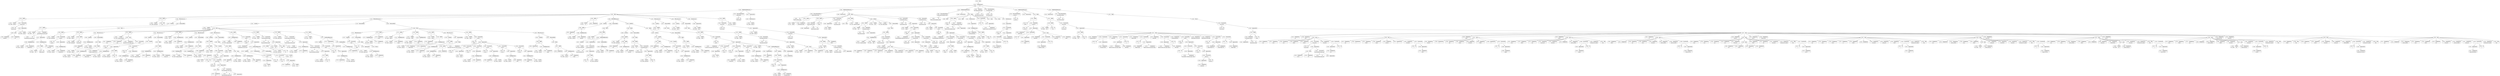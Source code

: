 digraph ast {
node [shape=none];
151554 [label=<<TABLE border='1' cellspacing='0' cellpadding='10' style='rounded' ><TR><TD border='0'>151554</TD><TD border='0'><B>BinOP</B></TD></TR><HR/><TR><TD border='0' cellpadding='5' colspan='2'>=</TD></TR></TABLE>>];
151554 -> 151553 [weight=2];
151554 -> 151561 [weight=2];
151555 [label=<<TABLE border='1' cellspacing='0' cellpadding='10' style='rounded' ><TR><TD border='0'>151555</TD><TD border='0'><B>Id</B></TD></TR><HR/><TR><TD border='0' cellpadding='5' colspan='2'>wp_parse_args</TD></TR></TABLE>>];
151552 [label=<<TABLE border='1' cellspacing='0' cellpadding='10' style='rounded' ><TR><TD border='0'>151552</TD><TD border='0'><B>FunctionCall</B></TD></TR><HR/><TR><TD border='0' cellpadding='5' colspan='2'>array_merge</TD></TR></TABLE>>];
151552 -> 151540 [weight=2];
151552 -> 151551 [weight=2];
151553 [label=<<TABLE border='1' cellspacing='0' cellpadding='10' style='rounded' ><TR><TD border='0'>151553</TD><TD border='0'><B>Variable</B></TD></TR><HR/><TR><TD border='0' cellpadding='5'>(757, 3404)</TD><TD border='0' cellpadding='5'>instance</TD></TR></TABLE>>];
151558 [label=<<TABLE border='1' cellspacing='0' cellpadding='10' style='rounded' ><TR><TD border='0'>151558</TD><TD border='0'><B>StringLiteral</B></TD></TR><HR/><TR><TD border='0' cellpadding='5' colspan='2'>thumbnail</TD></TR></TABLE>>];
151559 [label=<<TABLE border='1' cellspacing='0' cellpadding='10' style='rounded' ><TR><TD border='0'>151559</TD><TD border='0'><B>Array</B></TD></TR></TABLE>>];
151559 -> 151557 [weight=2];
151559 -> 151558 [weight=2];
151556 [label=<<TABLE border='1' cellspacing='0' cellpadding='10' style='rounded' ><TR><TD border='0'>151556</TD><TD border='0'><B>Variable</B></TD></TR><HR/><TR><TD border='0' cellpadding='5'>(757, 3404)</TD><TD border='0' cellpadding='5'>instance</TD></TR></TABLE>>];
151557 [label=<<TABLE border='1' cellspacing='0' cellpadding='10' style='rounded' ><TR><TD border='0'>151557</TD><TD border='0'><B>StringLiteral</B></TD></TR><HR/><TR><TD border='0' cellpadding='5' colspan='2'>size</TD></TR></TABLE>>];
151562 [label=<<TABLE border='1' cellspacing='0' cellpadding='10' style='rounded' ><TR><TD border='0'>151562</TD><TD border='0'><B>Variable</B></TD></TR><HR/><TR><TD border='0' cellpadding='5'>(757, 3405)</TD><TD border='0' cellpadding='5'>attachment</TD></TR></TABLE>>];
151563 [label=<<TABLE border='1' cellspacing='0' cellpadding='10' style='rounded' ><TR><TD border='0'>151563</TD><TD border='0'><B>BinOP</B></TD></TR><HR/><TR><TD border='0' cellpadding='5' colspan='2'>=</TD></TR></TABLE>>];
151563 -> 151562 [weight=2];
151563 -> 151564 [weight=2];
151560 [label=<<TABLE border='1' cellspacing='0' cellpadding='10' style='rounded' ><TR><TD border='0'>151560</TD><TD border='0'><B>ArgumentList</B></TD></TR></TABLE>>];
151560 -> 151556 [weight=2];
151560 -> 151559 [weight=2];
151561 [label=<<TABLE border='1' cellspacing='0' cellpadding='10' style='rounded' ><TR><TD border='0'>151561</TD><TD border='0'><B>FunctionCall</B></TD></TR><HR/><TR><TD border='0' cellpadding='5' colspan='2'>wp_parse_args</TD></TR></TABLE>>];
151561 -> 151555 [weight=2];
151561 -> 151560 [weight=2];
151566 [label=<<TABLE border='1' cellspacing='0' cellpadding='10' style='rounded' ><TR><TD border='0'>151566</TD><TD border='0'><B>Id</B></TD></TR><HR/><TR><TD border='0' cellpadding='5' colspan='2'>is_attachment_with_mime_type</TD></TR></TABLE>>];
151567 [label=<<TABLE border='1' cellspacing='0' cellpadding='10' style='rounded' ><TR><TD border='0'>151567</TD><TD border='0'><B>Variable</B></TD></TR><HR/><TR><TD border='0' cellpadding='5'>(757, 3404)</TD><TD border='0' cellpadding='5'>instance</TD></TR></TABLE>>];
151564 [label=<<TABLE border='1' cellspacing='0' cellpadding='10' style='rounded' ><TR><TD border='0'>151564</TD><TD border='0'><B>Null</B></TD></TR><HR/><TR><TD border='0' cellpadding='5' colspan='2'>null</TD></TR></TABLE>>];
151565 [label=<<TABLE border='1' cellspacing='0' cellpadding='10' style='rounded' ><TR><TD border='0'>151565</TD><TD border='0'><B>Variable</B></TD></TR><HR/><TR><TD border='0' cellpadding='5'>(757, 3403)</TD><TD border='0' cellpadding='5'>this</TD></TR></TABLE>>];
151570 [label=<<TABLE border='1' cellspacing='0' cellpadding='10' style='rounded' ><TR><TD border='0'>151570</TD><TD border='0'><B>Variable</B></TD></TR><HR/><TR><TD border='0' cellpadding='5'>(757, 3403)</TD><TD border='0' cellpadding='5'>this</TD></TR></TABLE>>];
151571 [label=<<TABLE border='1' cellspacing='0' cellpadding='10' style='rounded' ><TR><TD border='0'>151571</TD><TD border='0'><B>Id</B></TD></TR><HR/><TR><TD border='0' cellpadding='5' colspan='2'>widget_options</TD></TR></TABLE>>];
151568 [label=<<TABLE border='1' cellspacing='0' cellpadding='10' style='rounded' ><TR><TD border='0'>151568</TD><TD border='0'><B>StringLiteral</B></TD></TR><HR/><TR><TD border='0' cellpadding='5' colspan='2'>attachment_id</TD></TR></TABLE>>];
151569 [label=<<TABLE border='1' cellspacing='0' cellpadding='10' style='rounded' ><TR><TD border='0'>151569</TD><TD border='0'><B>PostfixExpression</B></TD></TR></TABLE>>];
151569 -> 151567 [weight=2];
151569 -> 151568 [weight=2];
151574 [label=<<TABLE border='1' cellspacing='0' cellpadding='10' style='rounded' ><TR><TD border='0'>151574</TD><TD border='0'><B>PostfixExpression</B></TD></TR></TABLE>>];
151574 -> 151572 [weight=2];
151574 -> 151573 [weight=2];
151575 [label=<<TABLE border='1' cellspacing='0' cellpadding='10' style='rounded' ><TR><TD border='0'>151575</TD><TD border='0'><B>ArgumentList</B></TD></TR></TABLE>>];
151575 -> 151569 [weight=2];
151575 -> 151574 [weight=2];
151572 [label=<<TABLE border='1' cellspacing='0' cellpadding='10' style='rounded' ><TR><TD border='0'>151572</TD><TD border='0'><B>BinOP</B></TD></TR><HR/><TR><TD border='0' cellpadding='5' colspan='2'>-&gt;</TD></TR></TABLE>>];
151572 -> 151570 [weight=2];
151572 -> 151571 [weight=2];
151573 [label=<<TABLE border='1' cellspacing='0' cellpadding='10' style='rounded' ><TR><TD border='0'>151573</TD><TD border='0'><B>StringLiteral</B></TD></TR><HR/><TR><TD border='0' cellpadding='5' colspan='2'>mime_type</TD></TR></TABLE>>];
151578 [label=<<TABLE border='1' cellspacing='0' cellpadding='10' style='rounded' ><TR><TD border='0'>151578</TD><TD border='0'><B>Condition</B></TD></TR></TABLE>>];
151578 -> 151577 [weight=2];
151579 [label=<<TABLE border='1' cellspacing='0' cellpadding='10' style='rounded' ><TR><TD border='0'>151579</TD><TD border='0'><B>Variable</B></TD></TR><HR/><TR><TD border='0' cellpadding='5'>(757, 3405)</TD><TD border='0' cellpadding='5'>attachment</TD></TR></TABLE>>];
151576 [label=<<TABLE border='1' cellspacing='0' cellpadding='10' style='rounded' ><TR><TD border='0'>151576</TD><TD border='0'><B>MethodCall</B></TD></TR><HR/><TR><TD border='0' cellpadding='5' colspan='2'>is_attachment_with_mime_type</TD></TR></TABLE>>];
151576 -> 151566 [weight=2];
151576 -> 151575 [weight=2];
151577 [label=<<TABLE border='1' cellspacing='0' cellpadding='10' style='rounded' ><TR><TD border='0'>151577</TD><TD border='0'><B>BinOP</B></TD></TR><HR/><TR><TD border='0' cellpadding='5' colspan='2'>-&gt;</TD></TR></TABLE>>];
151577 -> 151565 [weight=2];
151577 -> 151576 [weight=2];
151582 [label=<<TABLE border='1' cellspacing='0' cellpadding='10' style='rounded' ><TR><TD border='0'>151582</TD><TD border='0'><B>Variable</B></TD></TR><HR/><TR><TD border='0' cellpadding='5'>(757, 3404)</TD><TD border='0' cellpadding='5'>instance</TD></TR></TABLE>>];
151583 [label=<<TABLE border='1' cellspacing='0' cellpadding='10' style='rounded' ><TR><TD border='0'>151583</TD><TD border='0'><B>StringLiteral</B></TD></TR><HR/><TR><TD border='0' cellpadding='5' colspan='2'>attachment_id</TD></TR></TABLE>>];
151580 [label=<<TABLE border='1' cellspacing='0' cellpadding='10' style='rounded' ><TR><TD border='0'>151580</TD><TD border='0'><B>BinOP</B></TD></TR><HR/><TR><TD border='0' cellpadding='5' colspan='2'>=</TD></TR></TABLE>>];
151580 -> 151579 [weight=2];
151580 -> 151586 [weight=2];
151581 [label=<<TABLE border='1' cellspacing='0' cellpadding='10' style='rounded' ><TR><TD border='0'>151581</TD><TD border='0'><B>Id</B></TD></TR><HR/><TR><TD border='0' cellpadding='5' colspan='2'>get_post</TD></TR></TABLE>>];
151586 [label=<<TABLE border='1' cellspacing='0' cellpadding='10' style='rounded' ><TR><TD border='0'>151586</TD><TD border='0'><B>FunctionCall</B></TD></TR><HR/><TR><TD border='0' cellpadding='5' colspan='2'>get_post</TD></TR></TABLE>>];
151586 -> 151581 [weight=2];
151586 -> 151585 [weight=2];
151587 [label=<<TABLE border='1' cellspacing='0' cellpadding='10' style='rounded' ><TR><TD border='0'>151587</TD><TD border='0'><B>Block</B></TD></TR></TABLE>>];
151587 -> 151580 [weight=2];
151584 [label=<<TABLE border='1' cellspacing='0' cellpadding='10' style='rounded' ><TR><TD border='0'>151584</TD><TD border='0'><B>PostfixExpression</B></TD></TR></TABLE>>];
151584 -> 151582 [weight=2];
151584 -> 151583 [weight=2];
151585 [label=<<TABLE border='1' cellspacing='0' cellpadding='10' style='rounded' ><TR><TD border='0'>151585</TD><TD border='0'><B>ArgumentList</B></TD></TR></TABLE>>];
151585 -> 151584 [weight=2];
151590 [label=<<TABLE border='1' cellspacing='0' cellpadding='10' style='rounded' ><TR><TD border='0'>151590</TD><TD border='0'><B>Variable</B></TD></TR><HR/><TR><TD border='0' cellpadding='5'>(757, 3405)</TD><TD border='0' cellpadding='5'>attachment</TD></TR></TABLE>>];
151591 [label=<<TABLE border='1' cellspacing='0' cellpadding='10' style='rounded' ><TR><TD border='0'>151591</TD><TD border='0'><B>Condition</B></TD></TR></TABLE>>];
151591 -> 151590 [weight=2];
151588 [label=<<TABLE border='1' cellspacing='0' cellpadding='10' style='rounded' ><TR><TD border='0'>151588</TD><TD border='0'><B>IfThenStatement</B></TD></TR></TABLE>>];
151588 -> 151578 [weight=2];
151588 -> 151589 [weight=2];
151589 [label=<<TABLE border='1' cellspacing='0' cellpadding='10' style='rounded' ><TR><TD border='0'>151589</TD><TD border='0'><B>StatementBody</B></TD></TR></TABLE>>];
151589 -> 151587 [weight=2];
151594 [label=<<TABLE border='1' cellspacing='0' cellpadding='10' style='rounded' ><TR><TD border='0'>151594</TD><TD border='0'><B>Variable</B></TD></TR><HR/><TR><TD border='0' cellpadding='5'>(757, 3405)</TD><TD border='0' cellpadding='5'>attachment</TD></TR></TABLE>>];
151595 [label=<<TABLE border='1' cellspacing='0' cellpadding='10' style='rounded' ><TR><TD border='0'>151595</TD><TD border='0'><B>Id</B></TD></TR><HR/><TR><TD border='0' cellpadding='5' colspan='2'>post_excerpt</TD></TR></TABLE>>];
151592 [label=<<TABLE border='1' cellspacing='0' cellpadding='10' style='rounded' ><TR><TD border='0'>151592</TD><TD border='0'><B>Variable</B></TD></TR><HR/><TR><TD border='0' cellpadding='5'>(757, 3406)</TD><TD border='0' cellpadding='5'>caption</TD></TR></TABLE>>];
151593 [label=<<TABLE border='1' cellspacing='0' cellpadding='10' style='rounded' ><TR><TD border='0'>151593</TD><TD border='0'><B>BinOP</B></TD></TR><HR/><TR><TD border='0' cellpadding='5' colspan='2'>=</TD></TR></TABLE>>];
151593 -> 151592 [weight=2];
151593 -> 151596 [weight=2];
151598 [label=<<TABLE border='1' cellspacing='0' cellpadding='10' style='rounded' ><TR><TD border='0'>151598</TD><TD border='0'><B>StringLiteral</B></TD></TR><HR/><TR><TD border='0' cellpadding='5' colspan='2'>caption</TD></TR></TABLE>>];
151599 [label=<<TABLE border='1' cellspacing='0' cellpadding='10' style='rounded' ><TR><TD border='0'>151599</TD><TD border='0'><B>PostfixExpression</B></TD></TR></TABLE>>];
151599 -> 151597 [weight=2];
151599 -> 151598 [weight=2];
151596 [label=<<TABLE border='1' cellspacing='0' cellpadding='10' style='rounded' ><TR><TD border='0'>151596</TD><TD border='0'><B>BinOP</B></TD></TR><HR/><TR><TD border='0' cellpadding='5' colspan='2'>-&gt;</TD></TR></TABLE>>];
151596 -> 151594 [weight=2];
151596 -> 151595 [weight=2];
151597 [label=<<TABLE border='1' cellspacing='0' cellpadding='10' style='rounded' ><TR><TD border='0'>151597</TD><TD border='0'><B>Variable</B></TD></TR><HR/><TR><TD border='0' cellpadding='5'>(757, 3404)</TD><TD border='0' cellpadding='5'>instance</TD></TR></TABLE>>];
151602 [label=<<TABLE border='1' cellspacing='0' cellpadding='10' style='rounded' ><TR><TD border='0'>151602</TD><TD border='0'><B>BinOP</B></TD></TR><HR/><TR><TD border='0' cellpadding='5' colspan='2'>=</TD></TR></TABLE>>];
151602 -> 151601 [weight=2];
151602 -> 151605 [weight=2];
151603 [label=<<TABLE border='1' cellspacing='0' cellpadding='10' style='rounded' ><TR><TD border='0'>151603</TD><TD border='0'><B>Variable</B></TD></TR><HR/><TR><TD border='0' cellpadding='5'>(757, 3404)</TD><TD border='0' cellpadding='5'>instance</TD></TR></TABLE>>];
151600 [label=<<TABLE border='1' cellspacing='0' cellpadding='10' style='rounded' ><TR><TD border='0'>151600</TD><TD border='0'><B>Condition</B></TD></TR></TABLE>>];
151600 -> 151599 [weight=2];
151601 [label=<<TABLE border='1' cellspacing='0' cellpadding='10' style='rounded' ><TR><TD border='0'>151601</TD><TD border='0'><B>Variable</B></TD></TR><HR/><TR><TD border='0' cellpadding='5'>(757, 3406)</TD><TD border='0' cellpadding='5'>caption</TD></TR></TABLE>>];
151606 [label=<<TABLE border='1' cellspacing='0' cellpadding='10' style='rounded' ><TR><TD border='0'>151606</TD><TD border='0'><B>Block</B></TD></TR></TABLE>>];
151606 -> 151602 [weight=2];
151607 [label=<<TABLE border='1' cellspacing='0' cellpadding='10' style='rounded' ><TR><TD border='0'>151607</TD><TD border='0'><B>IfThenStatement</B></TD></TR></TABLE>>];
151607 -> 151600 [weight=2];
151607 -> 151608 [weight=2];
151604 [label=<<TABLE border='1' cellspacing='0' cellpadding='10' style='rounded' ><TR><TD border='0'>151604</TD><TD border='0'><B>StringLiteral</B></TD></TR><HR/><TR><TD border='0' cellpadding='5' colspan='2'>caption</TD></TR></TABLE>>];
151605 [label=<<TABLE border='1' cellspacing='0' cellpadding='10' style='rounded' ><TR><TD border='0'>151605</TD><TD border='0'><B>PostfixExpression</B></TD></TR></TABLE>>];
151605 -> 151603 [weight=2];
151605 -> 151604 [weight=2];
151610 [label=<<TABLE border='1' cellspacing='0' cellpadding='10' style='rounded' ><TR><TD border='0'>151610</TD><TD border='0'><B>BinOP</B></TD></TR><HR/><TR><TD border='0' cellpadding='5' colspan='2'>=</TD></TR></TABLE>>];
151610 -> 151609 [weight=2];
151610 -> 151624 [weight=2];
151611 [label=<<TABLE border='1' cellspacing='0' cellpadding='10' style='rounded' ><TR><TD border='0'>151611</TD><TD border='0'><B>StringLiteral</B></TD></TR><HR/><TR><TD border='0' cellpadding='5' colspan='2'>class</TD></TR></TABLE>>];
151608 [label=<<TABLE border='1' cellspacing='0' cellpadding='10' style='rounded' ><TR><TD border='0'>151608</TD><TD border='0'><B>StatementBody</B></TD></TR></TABLE>>];
151608 -> 151606 [weight=2];
151609 [label=<<TABLE border='1' cellspacing='0' cellpadding='10' style='rounded' ><TR><TD border='0'>151609</TD><TD border='0'><B>Variable</B></TD></TR><HR/><TR><TD border='0' cellpadding='5'>(757, 3407)</TD><TD border='0' cellpadding='5'>image_attributes</TD></TR></TABLE>>];
151614 [label=<<TABLE border='1' cellspacing='0' cellpadding='10' style='rounded' ><TR><TD border='0'>151614</TD><TD border='0'><B>Variable</B></TD></TR><HR/><TR><TD border='0' cellpadding='5'>(757, 3405)</TD><TD border='0' cellpadding='5'>attachment</TD></TR></TABLE>>];
151615 [label=<<TABLE border='1' cellspacing='0' cellpadding='10' style='rounded' ><TR><TD border='0'>151615</TD><TD border='0'><B>Id</B></TD></TR><HR/><TR><TD border='0' cellpadding='5' colspan='2'>ID</TD></TR></TABLE>>];
151612 [label=<<TABLE border='1' cellspacing='0' cellpadding='10' style='rounded' ><TR><TD border='0'>151612</TD><TD border='0'><B>Id</B></TD></TR><HR/><TR><TD border='0' cellpadding='5' colspan='2'>sprintf</TD></TR></TABLE>>];
151613 [label=<<TABLE border='1' cellspacing='0' cellpadding='10' style='rounded' ><TR><TD border='0'>151613</TD><TD border='0'><B>StringLiteral</B></TD></TR><HR/><TR><TD border='0' cellpadding='5' colspan='2'>image wp-image-%d %s</TD></TR></TABLE>>];
151618 [label=<<TABLE border='1' cellspacing='0' cellpadding='10' style='rounded' ><TR><TD border='0'>151618</TD><TD border='0'><B>StringLiteral</B></TD></TR><HR/><TR><TD border='0' cellpadding='5' colspan='2'>image_classes</TD></TR></TABLE>>];
151619 [label=<<TABLE border='1' cellspacing='0' cellpadding='10' style='rounded' ><TR><TD border='0'>151619</TD><TD border='0'><B>PostfixExpression</B></TD></TR></TABLE>>];
151619 -> 151617 [weight=2];
151619 -> 151618 [weight=2];
151616 [label=<<TABLE border='1' cellspacing='0' cellpadding='10' style='rounded' ><TR><TD border='0'>151616</TD><TD border='0'><B>BinOP</B></TD></TR><HR/><TR><TD border='0' cellpadding='5' colspan='2'>-&gt;</TD></TR></TABLE>>];
151616 -> 151614 [weight=2];
151616 -> 151615 [weight=2];
151617 [label=<<TABLE border='1' cellspacing='0' cellpadding='10' style='rounded' ><TR><TD border='0'>151617</TD><TD border='0'><B>Variable</B></TD></TR><HR/><TR><TD border='0' cellpadding='5'>(757, 3404)</TD><TD border='0' cellpadding='5'>instance</TD></TR></TABLE>>];
151622 [label=<<TABLE border='1' cellspacing='0' cellpadding='10' style='rounded' ><TR><TD border='0'>151622</TD><TD border='0'><B>StringLiteral</B></TD></TR><HR/><TR><TD border='0' cellpadding='5' colspan='2'>style</TD></TR></TABLE>>];
151623 [label=<<TABLE border='1' cellspacing='0' cellpadding='10' style='rounded' ><TR><TD border='0'>151623</TD><TD border='0'><B>StringLiteral</B></TD></TR><HR/><TR><TD border='0' cellpadding='5' colspan='2'>max-width: 100%; height: auto;</TD></TR></TABLE>>];
151620 [label=<<TABLE border='1' cellspacing='0' cellpadding='10' style='rounded' ><TR><TD border='0'>151620</TD><TD border='0'><B>ArgumentList</B></TD></TR></TABLE>>];
151620 -> 151613 [weight=2];
151620 -> 151616 [weight=2];
151620 -> 151619 [weight=2];
151621 [label=<<TABLE border='1' cellspacing='0' cellpadding='10' style='rounded' ><TR><TD border='0'>151621</TD><TD border='0'><B>FunctionCall</B></TD></TR><HR/><TR><TD border='0' cellpadding='5' colspan='2'>sprintf</TD></TR></TABLE>>];
151621 -> 151612 [weight=2];
151621 -> 151620 [weight=2];
151626 [label=<<TABLE border='1' cellspacing='0' cellpadding='10' style='rounded' ><TR><TD border='0'>151626</TD><TD border='0'><B>Id</B></TD></TR><HR/><TR><TD border='0' cellpadding='5' colspan='2'>empty</TD></TR></TABLE>>];
151627 [label=<<TABLE border='1' cellspacing='0' cellpadding='10' style='rounded' ><TR><TD border='0'>151627</TD><TD border='0'><B>Variable</B></TD></TR><HR/><TR><TD border='0' cellpadding='5'>(757, 3404)</TD><TD border='0' cellpadding='5'>instance</TD></TR></TABLE>>];
151624 [label=<<TABLE border='1' cellspacing='0' cellpadding='10' style='rounded' ><TR><TD border='0'>151624</TD><TD border='0'><B>Array</B></TD></TR></TABLE>>];
151624 -> 151611 [weight=2];
151624 -> 151621 [weight=2];
151624 -> 151622 [weight=2];
151624 -> 151623 [weight=2];
151630 [label=<<TABLE border='1' cellspacing='0' cellpadding='10' style='rounded' ><TR><TD border='0'>151630</TD><TD border='0'><B>ArgumentList</B></TD></TR></TABLE>>];
151630 -> 151629 [weight=2];
151631 [label=<<TABLE border='1' cellspacing='0' cellpadding='10' style='rounded' ><TR><TD border='0'>151631</TD><TD border='0'><B>FunctionCall</B></TD></TR><HR/><TR><TD border='0' cellpadding='5' colspan='2'>empty</TD></TR></TABLE>>];
151631 -> 151626 [weight=2];
151631 -> 151630 [weight=2];
151628 [label=<<TABLE border='1' cellspacing='0' cellpadding='10' style='rounded' ><TR><TD border='0'>151628</TD><TD border='0'><B>StringLiteral</B></TD></TR><HR/><TR><TD border='0' cellpadding='5' colspan='2'>image_title</TD></TR></TABLE>>];
151629 [label=<<TABLE border='1' cellspacing='0' cellpadding='10' style='rounded' ><TR><TD border='0'>151629</TD><TD border='0'><B>PostfixExpression</B></TD></TR></TABLE>>];
151629 -> 151627 [weight=2];
151629 -> 151628 [weight=2];
151634 [label=<<TABLE border='1' cellspacing='0' cellpadding='10' style='rounded' ><TR><TD border='0'>151634</TD><TD border='0'><B>Variable</B></TD></TR><HR/><TR><TD border='0' cellpadding='5'>(757, 3407)</TD><TD border='0' cellpadding='5'>image_attributes</TD></TR></TABLE>>];
151635 [label=<<TABLE border='1' cellspacing='0' cellpadding='10' style='rounded' ><TR><TD border='0'>151635</TD><TD border='0'><B>StringLiteral</B></TD></TR><HR/><TR><TD border='0' cellpadding='5' colspan='2'>title</TD></TR></TABLE>>];
151632 [label=<<TABLE border='1' cellspacing='0' cellpadding='10' style='rounded' ><TR><TD border='0'>151632</TD><TD border='0'><B>UnaryOP</B></TD></TR><HR/><TR><TD border='0' cellpadding='5' colspan='2'>!</TD></TR></TABLE>>];
151632 -> 151631 [weight=2];
151633 [label=<<TABLE border='1' cellspacing='0' cellpadding='10' style='rounded' ><TR><TD border='0'>151633</TD><TD border='0'><B>Condition</B></TD></TR></TABLE>>];
151633 -> 151632 [weight=2];
151638 [label=<<TABLE border='1' cellspacing='0' cellpadding='10' style='rounded' ><TR><TD border='0'>151638</TD><TD border='0'><B>Variable</B></TD></TR><HR/><TR><TD border='0' cellpadding='5'>(757, 3404)</TD><TD border='0' cellpadding='5'>instance</TD></TR></TABLE>>];
151639 [label=<<TABLE border='1' cellspacing='0' cellpadding='10' style='rounded' ><TR><TD border='0'>151639</TD><TD border='0'><B>StringLiteral</B></TD></TR><HR/><TR><TD border='0' cellpadding='5' colspan='2'>image_title</TD></TR></TABLE>>];
151636 [label=<<TABLE border='1' cellspacing='0' cellpadding='10' style='rounded' ><TR><TD border='0'>151636</TD><TD border='0'><B>PostfixExpression</B></TD></TR></TABLE>>];
151636 -> 151634 [weight=2];
151636 -> 151635 [weight=2];
151637 [label=<<TABLE border='1' cellspacing='0' cellpadding='10' style='rounded' ><TR><TD border='0'>151637</TD><TD border='0'><B>BinOP</B></TD></TR><HR/><TR><TD border='0' cellpadding='5' colspan='2'>=</TD></TR></TABLE>>];
151637 -> 151636 [weight=2];
151637 -> 151640 [weight=2];
151642 [label=<<TABLE border='1' cellspacing='0' cellpadding='10' style='rounded' ><TR><TD border='0'>151642</TD><TD border='0'><B>IfThenStatement</B></TD></TR></TABLE>>];
151642 -> 151633 [weight=2];
151642 -> 151643 [weight=2];
151643 [label=<<TABLE border='1' cellspacing='0' cellpadding='10' style='rounded' ><TR><TD border='0'>151643</TD><TD border='0'><B>StatementBody</B></TD></TR></TABLE>>];
151643 -> 151641 [weight=2];
151640 [label=<<TABLE border='1' cellspacing='0' cellpadding='10' style='rounded' ><TR><TD border='0'>151640</TD><TD border='0'><B>PostfixExpression</B></TD></TR></TABLE>>];
151640 -> 151638 [weight=2];
151640 -> 151639 [weight=2];
151641 [label=<<TABLE border='1' cellspacing='0' cellpadding='10' style='rounded' ><TR><TD border='0'>151641</TD><TD border='0'><B>Block</B></TD></TR></TABLE>>];
151641 -> 151637 [weight=2];
151646 [label=<<TABLE border='1' cellspacing='0' cellpadding='10' style='rounded' ><TR><TD border='0'>151646</TD><TD border='0'><B>PostfixExpression</B></TD></TR></TABLE>>];
151646 -> 151644 [weight=2];
151646 -> 151645 [weight=2];
151647 [label=<<TABLE border='1' cellspacing='0' cellpadding='10' style='rounded' ><TR><TD border='0'>151647</TD><TD border='0'><B>Condition</B></TD></TR></TABLE>>];
151647 -> 151646 [weight=2];
151644 [label=<<TABLE border='1' cellspacing='0' cellpadding='10' style='rounded' ><TR><TD border='0'>151644</TD><TD border='0'><B>Variable</B></TD></TR><HR/><TR><TD border='0' cellpadding='5'>(757, 3404)</TD><TD border='0' cellpadding='5'>instance</TD></TR></TABLE>>];
151645 [label=<<TABLE border='1' cellspacing='0' cellpadding='10' style='rounded' ><TR><TD border='0'>151645</TD><TD border='0'><B>StringLiteral</B></TD></TR><HR/><TR><TD border='0' cellpadding='5' colspan='2'>alt</TD></TR></TABLE>>];
151650 [label=<<TABLE border='1' cellspacing='0' cellpadding='10' style='rounded' ><TR><TD border='0'>151650</TD><TD border='0'><B>PostfixExpression</B></TD></TR></TABLE>>];
151650 -> 151648 [weight=2];
151650 -> 151649 [weight=2];
151651 [label=<<TABLE border='1' cellspacing='0' cellpadding='10' style='rounded' ><TR><TD border='0'>151651</TD><TD border='0'><B>BinOP</B></TD></TR><HR/><TR><TD border='0' cellpadding='5' colspan='2'>=</TD></TR></TABLE>>];
151651 -> 151650 [weight=2];
151651 -> 151654 [weight=2];
151648 [label=<<TABLE border='1' cellspacing='0' cellpadding='10' style='rounded' ><TR><TD border='0'>151648</TD><TD border='0'><B>Variable</B></TD></TR><HR/><TR><TD border='0' cellpadding='5'>(757, 3407)</TD><TD border='0' cellpadding='5'>image_attributes</TD></TR></TABLE>>];
151649 [label=<<TABLE border='1' cellspacing='0' cellpadding='10' style='rounded' ><TR><TD border='0'>151649</TD><TD border='0'><B>StringLiteral</B></TD></TR><HR/><TR><TD border='0' cellpadding='5' colspan='2'>alt</TD></TR></TABLE>>];
151654 [label=<<TABLE border='1' cellspacing='0' cellpadding='10' style='rounded' ><TR><TD border='0'>151654</TD><TD border='0'><B>PostfixExpression</B></TD></TR></TABLE>>];
151654 -> 151652 [weight=2];
151654 -> 151653 [weight=2];
151655 [label=<<TABLE border='1' cellspacing='0' cellpadding='10' style='rounded' ><TR><TD border='0'>151655</TD><TD border='0'><B>Block</B></TD></TR></TABLE>>];
151655 -> 151651 [weight=2];
151652 [label=<<TABLE border='1' cellspacing='0' cellpadding='10' style='rounded' ><TR><TD border='0'>151652</TD><TD border='0'><B>Variable</B></TD></TR><HR/><TR><TD border='0' cellpadding='5'>(757, 3404)</TD><TD border='0' cellpadding='5'>instance</TD></TR></TABLE>>];
151653 [label=<<TABLE border='1' cellspacing='0' cellpadding='10' style='rounded' ><TR><TD border='0'>151653</TD><TD border='0'><B>StringLiteral</B></TD></TR><HR/><TR><TD border='0' cellpadding='5' colspan='2'>alt</TD></TR></TABLE>>];
151658 [label=<<TABLE border='1' cellspacing='0' cellpadding='10' style='rounded' ><TR><TD border='0'>151658</TD><TD border='0'><B>Variable</B></TD></TR><HR/><TR><TD border='0' cellpadding='5'>(0, 765)</TD><TD border='0' cellpadding='5'>size</TD></TR></TABLE>>];
151659 [label=<<TABLE border='1' cellspacing='0' cellpadding='10' style='rounded' ><TR><TD border='0'>151659</TD><TD border='0'><B>BinOP</B></TD></TR><HR/><TR><TD border='0' cellpadding='5' colspan='2'>=</TD></TR></TABLE>>];
151659 -> 151658 [weight=2];
151659 -> 151662 [weight=2];
151656 [label=<<TABLE border='1' cellspacing='0' cellpadding='10' style='rounded' ><TR><TD border='0'>151656</TD><TD border='0'><B>IfThenStatement</B></TD></TR></TABLE>>];
151656 -> 151647 [weight=2];
151656 -> 151657 [weight=2];
151657 [label=<<TABLE border='1' cellspacing='0' cellpadding='10' style='rounded' ><TR><TD border='0'>151657</TD><TD border='0'><B>StatementBody</B></TD></TR></TABLE>>];
151657 -> 151655 [weight=2];
151662 [label=<<TABLE border='1' cellspacing='0' cellpadding='10' style='rounded' ><TR><TD border='0'>151662</TD><TD border='0'><B>PostfixExpression</B></TD></TR></TABLE>>];
151662 -> 151660 [weight=2];
151662 -> 151661 [weight=2];
151663 [label=<<TABLE border='1' cellspacing='0' cellpadding='10' style='rounded' ><TR><TD border='0'>151663</TD><TD border='0'><B>StringLiteral</B></TD></TR><HR/><TR><TD border='0' cellpadding='5' colspan='2'>custom</TD></TR></TABLE>>];
151660 [label=<<TABLE border='1' cellspacing='0' cellpadding='10' style='rounded' ><TR><TD border='0'>151660</TD><TD border='0'><B>Variable</B></TD></TR><HR/><TR><TD border='0' cellpadding='5'>(757, 3404)</TD><TD border='0' cellpadding='5'>instance</TD></TR></TABLE>>];
151661 [label=<<TABLE border='1' cellspacing='0' cellpadding='10' style='rounded' ><TR><TD border='0'>151661</TD><TD border='0'><B>StringLiteral</B></TD></TR><HR/><TR><TD border='0' cellpadding='5' colspan='2'>size</TD></TR></TABLE>>];
151666 [label=<<TABLE border='1' cellspacing='0' cellpadding='10' style='rounded' ><TR><TD border='0'>151666</TD><TD border='0'><B>LogicOP</B></TD></TR><HR/><TR><TD border='0' cellpadding='5' colspan='2'>||</TD></TR></TABLE>>];
151666 -> 151664 [weight=2];
151666 -> 151681 [weight=2];
151664 [label=<<TABLE border='1' cellspacing='0' cellpadding='10' style='rounded' ><TR><TD border='0'>151664</TD><TD border='0'><B>RelOP</B></TD></TR><HR/><TR><TD border='0' cellpadding='5' colspan='2'>===</TD></TR></TABLE>>];
151664 -> 151663 [weight=2];
151664 -> 151665 [weight=2];
151665 [label=<<TABLE border='1' cellspacing='0' cellpadding='10' style='rounded' ><TR><TD border='0'>151665</TD><TD border='0'><B>Variable</B></TD></TR><HR/><TR><TD border='0' cellpadding='5'>(0, 765)</TD><TD border='0' cellpadding='5'>size</TD></TR></TABLE>>];
151670 [label=<<TABLE border='1' cellspacing='0' cellpadding='10' style='rounded' ><TR><TD border='0'>151670</TD><TD border='0'><B>Id</B></TD></TR><HR/><TR><TD border='0' cellpadding='5' colspan='2'>array_merge</TD></TR></TABLE>>];
151671 [label=<<TABLE border='1' cellspacing='0' cellpadding='10' style='rounded' ><TR><TD border='0'>151671</TD><TD border='0'><B>Id</B></TD></TR><HR/><TR><TD border='0' cellpadding='5' colspan='2'>get_intermediate_image_sizes</TD></TR></TABLE>>];
151668 [label=<<TABLE border='1' cellspacing='0' cellpadding='10' style='rounded' ><TR><TD border='0'>151668</TD><TD border='0'><B>Id</B></TD></TR><HR/><TR><TD border='0' cellpadding='5' colspan='2'>in_array</TD></TR></TABLE>>];
151669 [label=<<TABLE border='1' cellspacing='0' cellpadding='10' style='rounded' ><TR><TD border='0'>151669</TD><TD border='0'><B>Variable</B></TD></TR><HR/><TR><TD border='0' cellpadding='5'>(0, 765)</TD><TD border='0' cellpadding='5'>size</TD></TR></TABLE>>];
151674 [label=<<TABLE border='1' cellspacing='0' cellpadding='10' style='rounded' ><TR><TD border='0'>151674</TD><TD border='0'><B>StringLiteral</B></TD></TR><HR/><TR><TD border='0' cellpadding='5' colspan='2'>full</TD></TR></TABLE>>];
151675 [label=<<TABLE border='1' cellspacing='0' cellpadding='10' style='rounded' ><TR><TD border='0'>151675</TD><TD border='0'><B>Array</B></TD></TR></TABLE>>];
151675 -> 151674 [weight=2];
151672 [label=<<TABLE border='1' cellspacing='0' cellpadding='10' style='rounded' ><TR><TD border='0'>151672</TD><TD border='0'><B>ArgumentList</B></TD></TR></TABLE>>];
151673 [label=<<TABLE border='1' cellspacing='0' cellpadding='10' style='rounded' ><TR><TD border='0'>151673</TD><TD border='0'><B>FunctionCall</B></TD></TR><HR/><TR><TD border='0' cellpadding='5' colspan='2'>get_intermediate_image_sizes</TD></TR></TABLE>>];
151673 -> 151671 [weight=2];
151673 -> 151672 [weight=2];
151678 [label=<<TABLE border='1' cellspacing='0' cellpadding='10' style='rounded' ><TR><TD border='0'>151678</TD><TD border='0'><B>True</B></TD></TR><HR/><TR><TD border='0' cellpadding='5' colspan='2'>true</TD></TR></TABLE>>];
151679 [label=<<TABLE border='1' cellspacing='0' cellpadding='10' style='rounded' ><TR><TD border='0'>151679</TD><TD border='0'><B>ArgumentList</B></TD></TR></TABLE>>];
151679 -> 151669 [weight=2];
151679 -> 151677 [weight=2];
151679 -> 151678 [weight=2];
151676 [label=<<TABLE border='1' cellspacing='0' cellpadding='10' style='rounded' ><TR><TD border='0'>151676</TD><TD border='0'><B>ArgumentList</B></TD></TR></TABLE>>];
151676 -> 151673 [weight=2];
151676 -> 151675 [weight=2];
151677 [label=<<TABLE border='1' cellspacing='0' cellpadding='10' style='rounded' ><TR><TD border='0'>151677</TD><TD border='0'><B>FunctionCall</B></TD></TR><HR/><TR><TD border='0' cellpadding='5' colspan='2'>array_merge</TD></TR></TABLE>>];
151677 -> 151670 [weight=2];
151677 -> 151676 [weight=2];
151682 [label=<<TABLE border='1' cellspacing='0' cellpadding='10' style='rounded' ><TR><TD border='0'>151682</TD><TD border='0'><B>Condition</B></TD></TR></TABLE>>];
151682 -> 151666 [weight=2];
151683 [label=<<TABLE border='1' cellspacing='0' cellpadding='10' style='rounded' ><TR><TD border='0'>151683</TD><TD border='0'><B>Variable</B></TD></TR><HR/><TR><TD border='0' cellpadding='5'>(0, 765)</TD><TD border='0' cellpadding='5'>size</TD></TR></TABLE>>];
151680 [label=<<TABLE border='1' cellspacing='0' cellpadding='10' style='rounded' ><TR><TD border='0'>151680</TD><TD border='0'><B>FunctionCall</B></TD></TR><HR/><TR><TD border='0' cellpadding='5' colspan='2'>in_array</TD></TR></TABLE>>];
151680 -> 151668 [weight=2];
151680 -> 151679 [weight=2];
151681 [label=<<TABLE border='1' cellspacing='0' cellpadding='10' style='rounded' ><TR><TD border='0'>151681</TD><TD border='0'><B>UnaryOP</B></TD></TR><HR/><TR><TD border='0' cellpadding='5' colspan='2'>!</TD></TR></TABLE>>];
151681 -> 151680 [weight=2];
151686 [label=<<TABLE border='1' cellspacing='0' cellpadding='10' style='rounded' ><TR><TD border='0'>151686</TD><TD border='0'><B>StringLiteral</B></TD></TR><HR/><TR><TD border='0' cellpadding='5' colspan='2'>width</TD></TR></TABLE>>];
151687 [label=<<TABLE border='1' cellspacing='0' cellpadding='10' style='rounded' ><TR><TD border='0'>151687</TD><TD border='0'><B>PostfixExpression</B></TD></TR></TABLE>>];
151687 -> 151685 [weight=2];
151687 -> 151686 [weight=2];
151684 [label=<<TABLE border='1' cellspacing='0' cellpadding='10' style='rounded' ><TR><TD border='0'>151684</TD><TD border='0'><B>BinOP</B></TD></TR><HR/><TR><TD border='0' cellpadding='5' colspan='2'>=</TD></TR></TABLE>>];
151684 -> 151683 [weight=2];
151684 -> 151691 [weight=2];
151685 [label=<<TABLE border='1' cellspacing='0' cellpadding='10' style='rounded' ><TR><TD border='0'>151685</TD><TD border='0'><B>Variable</B></TD></TR><HR/><TR><TD border='0' cellpadding='5'>(757, 3404)</TD><TD border='0' cellpadding='5'>instance</TD></TR></TABLE>>];
151690 [label=<<TABLE border='1' cellspacing='0' cellpadding='10' style='rounded' ><TR><TD border='0'>151690</TD><TD border='0'><B>PostfixExpression</B></TD></TR></TABLE>>];
151690 -> 151688 [weight=2];
151690 -> 151689 [weight=2];
151691 [label=<<TABLE border='1' cellspacing='0' cellpadding='10' style='rounded' ><TR><TD border='0'>151691</TD><TD border='0'><B>Array</B></TD></TR></TABLE>>];
151691 -> 151687 [weight=2];
151691 -> 151690 [weight=2];
151688 [label=<<TABLE border='1' cellspacing='0' cellpadding='10' style='rounded' ><TR><TD border='0'>151688</TD><TD border='0'><B>Variable</B></TD></TR><HR/><TR><TD border='0' cellpadding='5'>(757, 3404)</TD><TD border='0' cellpadding='5'>instance</TD></TR></TABLE>>];
151689 [label=<<TABLE border='1' cellspacing='0' cellpadding='10' style='rounded' ><TR><TD border='0'>151689</TD><TD border='0'><B>StringLiteral</B></TD></TR><HR/><TR><TD border='0' cellpadding='5' colspan='2'>height</TD></TR></TABLE>>];
151694 [label=<<TABLE border='1' cellspacing='0' cellpadding='10' style='rounded' ><TR><TD border='0'>151694</TD><TD border='0'><B>StatementBody</B></TD></TR></TABLE>>];
151694 -> 151692 [weight=2];
151695 [label=<<TABLE border='1' cellspacing='0' cellpadding='10' style='rounded' ><TR><TD border='0'>151695</TD><TD border='0'><B>Variable</B></TD></TR><HR/><TR><TD border='0' cellpadding='5'>(757, 3407)</TD><TD border='0' cellpadding='5'>image_attributes</TD></TR></TABLE>>];
151692 [label=<<TABLE border='1' cellspacing='0' cellpadding='10' style='rounded' ><TR><TD border='0'>151692</TD><TD border='0'><B>Block</B></TD></TR></TABLE>>];
151692 -> 151684 [weight=2];
151693 [label=<<TABLE border='1' cellspacing='0' cellpadding='10' style='rounded' ><TR><TD border='0'>151693</TD><TD border='0'><B>IfThenStatement</B></TD></TR></TABLE>>];
151693 -> 151682 [weight=2];
151693 -> 151694 [weight=2];
151698 [label=<<TABLE border='1' cellspacing='0' cellpadding='10' style='rounded' ><TR><TD border='0'>151698</TD><TD border='0'><B>BinOP</B></TD></TR><HR/><TR><TD border='0' cellpadding='5' colspan='2'>.=</TD></TR></TABLE>>];
151698 -> 151697 [weight=2];
151698 -> 151716 [weight=2];
151699 [label=<<TABLE border='1' cellspacing='0' cellpadding='10' style='rounded' ><TR><TD border='0'>151699</TD><TD border='0'><B>Id</B></TD></TR><HR/><TR><TD border='0' cellpadding='5' colspan='2'>sprintf</TD></TR></TABLE>>];
151696 [label=<<TABLE border='1' cellspacing='0' cellpadding='10' style='rounded' ><TR><TD border='0'>151696</TD><TD border='0'><B>StringLiteral</B></TD></TR><HR/><TR><TD border='0' cellpadding='5' colspan='2'>class</TD></TR></TABLE>>];
151697 [label=<<TABLE border='1' cellspacing='0' cellpadding='10' style='rounded' ><TR><TD border='0'>151697</TD><TD border='0'><B>PostfixExpression</B></TD></TR></TABLE>>];
151697 -> 151695 [weight=2];
151697 -> 151696 [weight=2];
151702 [label=<<TABLE border='1' cellspacing='0' cellpadding='10' style='rounded' ><TR><TD border='0'>151702</TD><TD border='0'><B>Variable</B></TD></TR><HR/><TR><TD border='0' cellpadding='5'>(0, 765)</TD><TD border='0' cellpadding='5'>size</TD></TR></TABLE>>];
151703 [label=<<TABLE border='1' cellspacing='0' cellpadding='10' style='rounded' ><TR><TD border='0'>151703</TD><TD border='0'><B>ArgumentList</B></TD></TR></TABLE>>];
151703 -> 151702 [weight=2];
151700 [label=<<TABLE border='1' cellspacing='0' cellpadding='10' style='rounded' ><TR><TD border='0'>151700</TD><TD border='0'><B>StringLiteral</B></TD></TR><HR/><TR><TD border='0' cellpadding='5' colspan='2'> attachment-%1$s size-%1$s</TD></TR></TABLE>>];
151701 [label=<<TABLE border='1' cellspacing='0' cellpadding='10' style='rounded' ><TR><TD border='0'>151701</TD><TD border='0'><B>Id</B></TD></TR><HR/><TR><TD border='0' cellpadding='5' colspan='2'>is_array</TD></TR></TABLE>>];
151706 [label=<<TABLE border='1' cellspacing='0' cellpadding='10' style='rounded' ><TR><TD border='0'>151706</TD><TD border='0'><B>Id</B></TD></TR><HR/><TR><TD border='0' cellpadding='5' colspan='2'>join</TD></TR></TABLE>>];
151707 [label=<<TABLE border='1' cellspacing='0' cellpadding='10' style='rounded' ><TR><TD border='0'>151707</TD><TD border='0'><B>StringLiteral</B></TD></TR><HR/><TR><TD border='0' cellpadding='5' colspan='2'>x</TD></TR></TABLE>>];
151704 [label=<<TABLE border='1' cellspacing='0' cellpadding='10' style='rounded' ><TR><TD border='0'>151704</TD><TD border='0'><B>FunctionCall</B></TD></TR><HR/><TR><TD border='0' cellpadding='5' colspan='2'>is_array</TD></TR></TABLE>>];
151704 -> 151701 [weight=2];
151704 -> 151703 [weight=2];
151705 [label=<<TABLE border='1' cellspacing='0' cellpadding='10' style='rounded' ><TR><TD border='0'>151705</TD><TD border='0'><B>Condition</B></TD></TR></TABLE>>];
151705 -> 151704 [weight=2];
151710 [label=<<TABLE border='1' cellspacing='0' cellpadding='10' style='rounded' ><TR><TD border='0'>151710</TD><TD border='0'><B>FunctionCall</B></TD></TR><HR/><TR><TD border='0' cellpadding='5' colspan='2'>join</TD></TR></TABLE>>];
151710 -> 151706 [weight=2];
151710 -> 151709 [weight=2];
151711 [label=<<TABLE border='1' cellspacing='0' cellpadding='10' style='rounded' ><TR><TD border='0'>151711</TD><TD border='0'><B>ConditionalTrue</B></TD></TR></TABLE>>];
151711 -> 151710 [weight=2];
151708 [label=<<TABLE border='1' cellspacing='0' cellpadding='10' style='rounded' ><TR><TD border='0'>151708</TD><TD border='0'><B>Variable</B></TD></TR><HR/><TR><TD border='0' cellpadding='5'>(0, 765)</TD><TD border='0' cellpadding='5'>size</TD></TR></TABLE>>];
151709 [label=<<TABLE border='1' cellspacing='0' cellpadding='10' style='rounded' ><TR><TD border='0'>151709</TD><TD border='0'><B>ArgumentList</B></TD></TR></TABLE>>];
151709 -> 151707 [weight=2];
151709 -> 151708 [weight=2];
151714 [label=<<TABLE border='1' cellspacing='0' cellpadding='10' style='rounded' ><TR><TD border='0'>151714</TD><TD border='0'><B>ConditionalExpression</B></TD></TR></TABLE>>];
151714 -> 151705 [weight=2];
151714 -> 151711 [weight=2];
151714 -> 151713 [weight=2];
151715 [label=<<TABLE border='1' cellspacing='0' cellpadding='10' style='rounded' ><TR><TD border='0'>151715</TD><TD border='0'><B>ArgumentList</B></TD></TR></TABLE>>];
151715 -> 151700 [weight=2];
151715 -> 151714 [weight=2];
151712 [label=<<TABLE border='1' cellspacing='0' cellpadding='10' style='rounded' ><TR><TD border='0'>151712</TD><TD border='0'><B>Variable</B></TD></TR><HR/><TR><TD border='0' cellpadding='5'>(0, 765)</TD><TD border='0' cellpadding='5'>size</TD></TR></TABLE>>];
151713 [label=<<TABLE border='1' cellspacing='0' cellpadding='10' style='rounded' ><TR><TD border='0'>151713</TD><TD border='0'><B>ConditionalFalse</B></TD></TR></TABLE>>];
151713 -> 151712 [weight=2];
151718 [label=<<TABLE border='1' cellspacing='0' cellpadding='10' style='rounded' ><TR><TD border='0'>151718</TD><TD border='0'><B>BinOP</B></TD></TR><HR/><TR><TD border='0' cellpadding='5' colspan='2'>=</TD></TR></TABLE>>];
151718 -> 151717 [weight=2];
151718 -> 151727 [weight=2];
151719 [label=<<TABLE border='1' cellspacing='0' cellpadding='10' style='rounded' ><TR><TD border='0'>151719</TD><TD border='0'><B>Id</B></TD></TR><HR/><TR><TD border='0' cellpadding='5' colspan='2'>wp_get_attachment_image</TD></TR></TABLE>>];
151716 [label=<<TABLE border='1' cellspacing='0' cellpadding='10' style='rounded' ><TR><TD border='0'>151716</TD><TD border='0'><B>FunctionCall</B></TD></TR><HR/><TR><TD border='0' cellpadding='5' colspan='2'>sprintf</TD></TR></TABLE>>];
151716 -> 151699 [weight=2];
151716 -> 151715 [weight=2];
151717 [label=<<TABLE border='1' cellspacing='0' cellpadding='10' style='rounded' ><TR><TD border='0'>151717</TD><TD border='0'><B>Variable</B></TD></TR><HR/><TR><TD border='0' cellpadding='5'>(757, 3408)</TD><TD border='0' cellpadding='5'>image</TD></TR></TABLE>>];
151722 [label=<<TABLE border='1' cellspacing='0' cellpadding='10' style='rounded' ><TR><TD border='0'>151722</TD><TD border='0'><B>BinOP</B></TD></TR><HR/><TR><TD border='0' cellpadding='5' colspan='2'>-&gt;</TD></TR></TABLE>>];
151722 -> 151720 [weight=2];
151722 -> 151721 [weight=2];
151723 [label=<<TABLE border='1' cellspacing='0' cellpadding='10' style='rounded' ><TR><TD border='0'>151723</TD><TD border='0'><B>Variable</B></TD></TR><HR/><TR><TD border='0' cellpadding='5'>(0, 765)</TD><TD border='0' cellpadding='5'>size</TD></TR></TABLE>>];
151720 [label=<<TABLE border='1' cellspacing='0' cellpadding='10' style='rounded' ><TR><TD border='0'>151720</TD><TD border='0'><B>Variable</B></TD></TR><HR/><TR><TD border='0' cellpadding='5'>(757, 3405)</TD><TD border='0' cellpadding='5'>attachment</TD></TR></TABLE>>];
151721 [label=<<TABLE border='1' cellspacing='0' cellpadding='10' style='rounded' ><TR><TD border='0'>151721</TD><TD border='0'><B>Id</B></TD></TR><HR/><TR><TD border='0' cellpadding='5' colspan='2'>ID</TD></TR></TABLE>>];
151726 [label=<<TABLE border='1' cellspacing='0' cellpadding='10' style='rounded' ><TR><TD border='0'>151726</TD><TD border='0'><B>ArgumentList</B></TD></TR></TABLE>>];
151726 -> 151722 [weight=2];
151726 -> 151723 [weight=2];
151726 -> 151724 [weight=2];
151726 -> 151725 [weight=2];
151727 [label=<<TABLE border='1' cellspacing='0' cellpadding='10' style='rounded' ><TR><TD border='0'>151727</TD><TD border='0'><B>FunctionCall</B></TD></TR><HR/><TR><TD border='0' cellpadding='5' colspan='2'>wp_get_attachment_image</TD></TR></TABLE>>];
151727 -> 151719 [weight=2];
151727 -> 151726 [weight=2];
151724 [label=<<TABLE border='1' cellspacing='0' cellpadding='10' style='rounded' ><TR><TD border='0'>151724</TD><TD border='0'><B>False</B></TD></TR><HR/><TR><TD border='0' cellpadding='5' colspan='2'>false</TD></TR></TABLE>>];
151725 [label=<<TABLE border='1' cellspacing='0' cellpadding='10' style='rounded' ><TR><TD border='0'>151725</TD><TD border='0'><B>Variable</B></TD></TR><HR/><TR><TD border='0' cellpadding='5'>(757, 3407)</TD><TD border='0' cellpadding='5'>image_attributes</TD></TR></TABLE>>];
151730 [label=<<TABLE border='1' cellspacing='0' cellpadding='10' style='rounded' ><TR><TD border='0'>151730</TD><TD border='0'><B>Id</B></TD></TR><HR/><TR><TD border='0' cellpadding='5' colspan='2'>_wp_get_image_size_from_meta</TD></TR></TABLE>>];
151731 [label=<<TABLE border='1' cellspacing='0' cellpadding='10' style='rounded' ><TR><TD border='0'>151731</TD><TD border='0'><B>Variable</B></TD></TR><HR/><TR><TD border='0' cellpadding='5'>(757, 3404)</TD><TD border='0' cellpadding='5'>instance</TD></TR></TABLE>>];
151728 [label=<<TABLE border='1' cellspacing='0' cellpadding='10' style='rounded' ><TR><TD border='0'>151728</TD><TD border='0'><B>Variable</B></TD></TR><HR/><TR><TD border='0' cellpadding='5'>(757, 3409)</TD><TD border='0' cellpadding='5'>caption_size</TD></TR></TABLE>>];
151729 [label=<<TABLE border='1' cellspacing='0' cellpadding='10' style='rounded' ><TR><TD border='0'>151729</TD><TD border='0'><B>BinOP</B></TD></TR><HR/><TR><TD border='0' cellpadding='5' colspan='2'>=</TD></TR></TABLE>>];
151729 -> 151728 [weight=2];
151729 -> 151741 [weight=2];
151734 [label=<<TABLE border='1' cellspacing='0' cellpadding='10' style='rounded' ><TR><TD border='0'>151734</TD><TD border='0'><B>Id</B></TD></TR><HR/><TR><TD border='0' cellpadding='5' colspan='2'>wp_get_attachment_metadata</TD></TR></TABLE>>];
151735 [label=<<TABLE border='1' cellspacing='0' cellpadding='10' style='rounded' ><TR><TD border='0'>151735</TD><TD border='0'><B>Variable</B></TD></TR><HR/><TR><TD border='0' cellpadding='5'>(757, 3405)</TD><TD border='0' cellpadding='5'>attachment</TD></TR></TABLE>>];
151732 [label=<<TABLE border='1' cellspacing='0' cellpadding='10' style='rounded' ><TR><TD border='0'>151732</TD><TD border='0'><B>StringLiteral</B></TD></TR><HR/><TR><TD border='0' cellpadding='5' colspan='2'>size</TD></TR></TABLE>>];
151733 [label=<<TABLE border='1' cellspacing='0' cellpadding='10' style='rounded' ><TR><TD border='0'>151733</TD><TD border='0'><B>PostfixExpression</B></TD></TR></TABLE>>];
151733 -> 151731 [weight=2];
151733 -> 151732 [weight=2];
151738 [label=<<TABLE border='1' cellspacing='0' cellpadding='10' style='rounded' ><TR><TD border='0'>151738</TD><TD border='0'><B>ArgumentList</B></TD></TR></TABLE>>];
151738 -> 151737 [weight=2];
151739 [label=<<TABLE border='1' cellspacing='0' cellpadding='10' style='rounded' ><TR><TD border='0'>151739</TD><TD border='0'><B>FunctionCall</B></TD></TR><HR/><TR><TD border='0' cellpadding='5' colspan='2'>wp_get_attachment_metadata</TD></TR></TABLE>>];
151739 -> 151734 [weight=2];
151739 -> 151738 [weight=2];
151736 [label=<<TABLE border='1' cellspacing='0' cellpadding='10' style='rounded' ><TR><TD border='0'>151736</TD><TD border='0'><B>Id</B></TD></TR><HR/><TR><TD border='0' cellpadding='5' colspan='2'>ID</TD></TR></TABLE>>];
151737 [label=<<TABLE border='1' cellspacing='0' cellpadding='10' style='rounded' ><TR><TD border='0'>151737</TD><TD border='0'><B>BinOP</B></TD></TR><HR/><TR><TD border='0' cellpadding='5' colspan='2'>-&gt;</TD></TR></TABLE>>];
151737 -> 151735 [weight=2];
151737 -> 151736 [weight=2];
151742 [label=<<TABLE border='1' cellspacing='0' cellpadding='10' style='rounded' ><TR><TD border='0'>151742</TD><TD border='0'><B>Variable</B></TD></TR><HR/><TR><TD border='0' cellpadding='5'>(757, 3410)</TD><TD border='0' cellpadding='5'>width</TD></TR></TABLE>>];
151743 [label=<<TABLE border='1' cellspacing='0' cellpadding='10' style='rounded' ><TR><TD border='0'>151743</TD><TD border='0'><B>BinOP</B></TD></TR><HR/><TR><TD border='0' cellpadding='5' colspan='2'>=</TD></TR></TABLE>>];
151743 -> 151742 [weight=2];
151743 -> 151757 [weight=2];
151740 [label=<<TABLE border='1' cellspacing='0' cellpadding='10' style='rounded' ><TR><TD border='0'>151740</TD><TD border='0'><B>ArgumentList</B></TD></TR></TABLE>>];
151740 -> 151733 [weight=2];
151740 -> 151739 [weight=2];
151741 [label=<<TABLE border='1' cellspacing='0' cellpadding='10' style='rounded' ><TR><TD border='0'>151741</TD><TD border='0'><B>FunctionCall</B></TD></TR><HR/><TR><TD border='0' cellpadding='5' colspan='2'>_wp_get_image_size_from_meta</TD></TR></TABLE>>];
151741 -> 151730 [weight=2];
151741 -> 151740 [weight=2];
151746 [label=<<TABLE border='1' cellspacing='0' cellpadding='10' style='rounded' ><TR><TD border='0'>151746</TD><TD border='0'><B>IntegerLiteral</B></TD></TR><HR/><TR><TD border='0' cellpadding='5' colspan='2'>0</TD></TR></TABLE>>];
151747 [label=<<TABLE border='1' cellspacing='0' cellpadding='10' style='rounded' ><TR><TD border='0'>151747</TD><TD border='0'><B>PostfixExpression</B></TD></TR></TABLE>>];
151747 -> 151745 [weight=2];
151747 -> 151746 [weight=2];
151744 [label=<<TABLE border='1' cellspacing='0' cellpadding='10' style='rounded' ><TR><TD border='0'>151744</TD><TD border='0'><B>Id</B></TD></TR><HR/><TR><TD border='0' cellpadding='5' colspan='2'>empty</TD></TR></TABLE>>];
151745 [label=<<TABLE border='1' cellspacing='0' cellpadding='10' style='rounded' ><TR><TD border='0'>151745</TD><TD border='0'><B>Variable</B></TD></TR><HR/><TR><TD border='0' cellpadding='5'>(757, 3409)</TD><TD border='0' cellpadding='5'>caption_size</TD></TR></TABLE>>];
151750 [label=<<TABLE border='1' cellspacing='0' cellpadding='10' style='rounded' ><TR><TD border='0'>151750</TD><TD border='0'><B>Condition</B></TD></TR></TABLE>>];
151750 -> 151749 [weight=2];
151751 [label=<<TABLE border='1' cellspacing='0' cellpadding='10' style='rounded' ><TR><TD border='0'>151751</TD><TD border='0'><B>IntegerLiteral</B></TD></TR><HR/><TR><TD border='0' cellpadding='5' colspan='2'>0</TD></TR></TABLE>>];
151748 [label=<<TABLE border='1' cellspacing='0' cellpadding='10' style='rounded' ><TR><TD border='0'>151748</TD><TD border='0'><B>ArgumentList</B></TD></TR></TABLE>>];
151748 -> 151747 [weight=2];
151749 [label=<<TABLE border='1' cellspacing='0' cellpadding='10' style='rounded' ><TR><TD border='0'>151749</TD><TD border='0'><B>FunctionCall</B></TD></TR><HR/><TR><TD border='0' cellpadding='5' colspan='2'>empty</TD></TR></TABLE>>];
151749 -> 151744 [weight=2];
151749 -> 151748 [weight=2];
151754 [label=<<TABLE border='1' cellspacing='0' cellpadding='10' style='rounded' ><TR><TD border='0'>151754</TD><TD border='0'><B>IntegerLiteral</B></TD></TR><HR/><TR><TD border='0' cellpadding='5' colspan='2'>0</TD></TR></TABLE>>];
151755 [label=<<TABLE border='1' cellspacing='0' cellpadding='10' style='rounded' ><TR><TD border='0'>151755</TD><TD border='0'><B>PostfixExpression</B></TD></TR></TABLE>>];
151755 -> 151753 [weight=2];
151755 -> 151754 [weight=2];
151752 [label=<<TABLE border='1' cellspacing='0' cellpadding='10' style='rounded' ><TR><TD border='0'>151752</TD><TD border='0'><B>ConditionalTrue</B></TD></TR><HR/><TR><TD border='0' cellpadding='5' colspan='2'>0</TD></TR></TABLE>>];
151752 -> 151751 [weight=2];
151753 [label=<<TABLE border='1' cellspacing='0' cellpadding='10' style='rounded' ><TR><TD border='0'>151753</TD><TD border='0'><B>Variable</B></TD></TR><HR/><TR><TD border='0' cellpadding='5'>(757, 3409)</TD><TD border='0' cellpadding='5'>caption_size</TD></TR></TABLE>>];
151758 [label=<<TABLE border='1' cellspacing='0' cellpadding='10' style='rounded' ><TR><TD border='0'>151758</TD><TD border='0'><B>Block</B></TD></TR></TABLE>>];
151758 -> 151593 [weight=2];
151758 -> 151607 [weight=2];
151758 -> 151610 [weight=2];
151758 -> 151642 [weight=2];
151758 -> 151656 [weight=2];
151758 -> 151659 [weight=2];
151758 -> 151693 [weight=2];
151758 -> 151698 [weight=2];
151758 -> 151718 [weight=2];
151758 -> 151729 [weight=2];
151758 -> 151743 [weight=2];
151759 [label=<<TABLE border='1' cellspacing='0' cellpadding='10' style='rounded' ><TR><TD border='0'>151759</TD><TD border='0'><B>IfThenElseStatement</B></TD></TR></TABLE>>];
151759 -> 151591 [weight=2];
151759 -> 151760 [weight=2];
151759 -> 151858 [weight=2];
151756 [label=<<TABLE border='1' cellspacing='0' cellpadding='10' style='rounded' ><TR><TD border='0'>151756</TD><TD border='0'><B>ConditionalFalse</B></TD></TR></TABLE>>];
151756 -> 151755 [weight=2];
151757 [label=<<TABLE border='1' cellspacing='0' cellpadding='10' style='rounded' ><TR><TD border='0'>151757</TD><TD border='0'><B>ConditionalExpression</B></TD></TR></TABLE>>];
151757 -> 151750 [weight=2];
151757 -> 151752 [weight=2];
151757 -> 151756 [weight=2];
151762 [label=<<TABLE border='1' cellspacing='0' cellpadding='10' style='rounded' ><TR><TD border='0'>151762</TD><TD border='0'><B>Variable</B></TD></TR><HR/><TR><TD border='0' cellpadding='5'>(757, 3404)</TD><TD border='0' cellpadding='5'>instance</TD></TR></TABLE>>];
151763 [label=<<TABLE border='1' cellspacing='0' cellpadding='10' style='rounded' ><TR><TD border='0'>151763</TD><TD border='0'><B>StringLiteral</B></TD></TR><HR/><TR><TD border='0' cellpadding='5' colspan='2'>url</TD></TR></TABLE>>];
151760 [label=<<TABLE border='1' cellspacing='0' cellpadding='10' style='rounded' ><TR><TD border='0'>151760</TD><TD border='0'><B>StatementBody</B></TD></TR></TABLE>>];
151760 -> 151758 [weight=2];
151761 [label=<<TABLE border='1' cellspacing='0' cellpadding='10' style='rounded' ><TR><TD border='0'>151761</TD><TD border='0'><B>Id</B></TD></TR><HR/><TR><TD border='0' cellpadding='5' colspan='2'>empty</TD></TR></TABLE>>];
151766 [label=<<TABLE border='1' cellspacing='0' cellpadding='10' style='rounded' ><TR><TD border='0'>151766</TD><TD border='0'><B>FunctionCall</B></TD></TR><HR/><TR><TD border='0' cellpadding='5' colspan='2'>empty</TD></TR></TABLE>>];
151766 -> 151761 [weight=2];
151766 -> 151765 [weight=2];
151767 [label=<<TABLE border='1' cellspacing='0' cellpadding='10' style='rounded' ><TR><TD border='0'>151767</TD><TD border='0'><B>Condition</B></TD></TR></TABLE>>];
151767 -> 151766 [weight=2];
151764 [label=<<TABLE border='1' cellspacing='0' cellpadding='10' style='rounded' ><TR><TD border='0'>151764</TD><TD border='0'><B>PostfixExpression</B></TD></TR></TABLE>>];
151764 -> 151762 [weight=2];
151764 -> 151763 [weight=2];
151765 [label=<<TABLE border='1' cellspacing='0' cellpadding='10' style='rounded' ><TR><TD border='0'>151765</TD><TD border='0'><B>ArgumentList</B></TD></TR></TABLE>>];
151765 -> 151764 [weight=2];
151770 [label=<<TABLE border='1' cellspacing='0' cellpadding='10' style='rounded' ><TR><TD border='0'>151770</TD><TD border='0'><B>IfThenStatement</B></TD></TR></TABLE>>];
151770 -> 151767 [weight=2];
151770 -> 151771 [weight=2];
151771 [label=<<TABLE border='1' cellspacing='0' cellpadding='10' style='rounded' ><TR><TD border='0'>151771</TD><TD border='0'><B>StatementBody</B></TD></TR></TABLE>>];
151771 -> 151769 [weight=2];
151768 [label=<<TABLE border='1' cellspacing='0' cellpadding='10' style='rounded' ><TR><TD border='0'>151768</TD><TD border='0'><B>Return</B></TD></TR></TABLE>>];
151769 [label=<<TABLE border='1' cellspacing='0' cellpadding='10' style='rounded' ><TR><TD border='0'>151769</TD><TD border='0'><B>Block</B></TD></TR></TABLE>>];
151769 -> 151768 [weight=2];
151774 [label=<<TABLE border='1' cellspacing='0' cellpadding='10' style='rounded' ><TR><TD border='0'>151774</TD><TD border='0'><B>PostfixExpression</B></TD></TR></TABLE>>];
151774 -> 151772 [weight=2];
151774 -> 151773 [weight=2];
151775 [label=<<TABLE border='1' cellspacing='0' cellpadding='10' style='rounded' ><TR><TD border='0'>151775</TD><TD border='0'><B>BinOP</B></TD></TR><HR/><TR><TD border='0' cellpadding='5' colspan='2'>=</TD></TR></TABLE>>];
151775 -> 151774 [weight=2];
151775 -> 151776 [weight=2];
151772 [label=<<TABLE border='1' cellspacing='0' cellpadding='10' style='rounded' ><TR><TD border='0'>151772</TD><TD border='0'><B>Variable</B></TD></TR><HR/><TR><TD border='0' cellpadding='5'>(757, 3404)</TD><TD border='0' cellpadding='5'>instance</TD></TR></TABLE>>];
151773 [label=<<TABLE border='1' cellspacing='0' cellpadding='10' style='rounded' ><TR><TD border='0'>151773</TD><TD border='0'><B>StringLiteral</B></TD></TR><HR/><TR><TD border='0' cellpadding='5' colspan='2'>size</TD></TR></TABLE>>];
151778 [label=<<TABLE border='1' cellspacing='0' cellpadding='10' style='rounded' ><TR><TD border='0'>151778</TD><TD border='0'><B>BinOP</B></TD></TR><HR/><TR><TD border='0' cellpadding='5' colspan='2'>=</TD></TR></TABLE>>];
151778 -> 151777 [weight=2];
151778 -> 151781 [weight=2];
151779 [label=<<TABLE border='1' cellspacing='0' cellpadding='10' style='rounded' ><TR><TD border='0'>151779</TD><TD border='0'><B>Variable</B></TD></TR><HR/><TR><TD border='0' cellpadding='5'>(757, 3404)</TD><TD border='0' cellpadding='5'>instance</TD></TR></TABLE>>];
151776 [label=<<TABLE border='1' cellspacing='0' cellpadding='10' style='rounded' ><TR><TD border='0'>151776</TD><TD border='0'><B>StringLiteral</B></TD></TR><HR/><TR><TD border='0' cellpadding='5' colspan='2'>custom</TD></TR></TABLE>>];
151777 [label=<<TABLE border='1' cellspacing='0' cellpadding='10' style='rounded' ><TR><TD border='0'>151777</TD><TD border='0'><B>Variable</B></TD></TR><HR/><TR><TD border='0' cellpadding='5'>(757, 3406)</TD><TD border='0' cellpadding='5'>caption</TD></TR></TABLE>>];
151782 [label=<<TABLE border='1' cellspacing='0' cellpadding='10' style='rounded' ><TR><TD border='0'>151782</TD><TD border='0'><B>Variable</B></TD></TR><HR/><TR><TD border='0' cellpadding='5'>(757, 3410)</TD><TD border='0' cellpadding='5'>width</TD></TR></TABLE>>];
151783 [label=<<TABLE border='1' cellspacing='0' cellpadding='10' style='rounded' ><TR><TD border='0'>151783</TD><TD border='0'><B>BinOP</B></TD></TR><HR/><TR><TD border='0' cellpadding='5' colspan='2'>=</TD></TR></TABLE>>];
151783 -> 151782 [weight=2];
151783 -> 151786 [weight=2];
151780 [label=<<TABLE border='1' cellspacing='0' cellpadding='10' style='rounded' ><TR><TD border='0'>151780</TD><TD border='0'><B>StringLiteral</B></TD></TR><HR/><TR><TD border='0' cellpadding='5' colspan='2'>caption</TD></TR></TABLE>>];
151781 [label=<<TABLE border='1' cellspacing='0' cellpadding='10' style='rounded' ><TR><TD border='0'>151781</TD><TD border='0'><B>PostfixExpression</B></TD></TR></TABLE>>];
151781 -> 151779 [weight=2];
151781 -> 151780 [weight=2];
151786 [label=<<TABLE border='1' cellspacing='0' cellpadding='10' style='rounded' ><TR><TD border='0'>151786</TD><TD border='0'><B>PostfixExpression</B></TD></TR></TABLE>>];
151786 -> 151784 [weight=2];
151786 -> 151785 [weight=2];
151787 [label=<<TABLE border='1' cellspacing='0' cellpadding='10' style='rounded' ><TR><TD border='0'>151787</TD><TD border='0'><B>Variable</B></TD></TR><HR/><TR><TD border='0' cellpadding='5'>(0, 237)</TD><TD border='0' cellpadding='5'>classes</TD></TR></TABLE>>];
151784 [label=<<TABLE border='1' cellspacing='0' cellpadding='10' style='rounded' ><TR><TD border='0'>151784</TD><TD border='0'><B>Variable</B></TD></TR><HR/><TR><TD border='0' cellpadding='5'>(757, 3404)</TD><TD border='0' cellpadding='5'>instance</TD></TR></TABLE>>];
151785 [label=<<TABLE border='1' cellspacing='0' cellpadding='10' style='rounded' ><TR><TD border='0'>151785</TD><TD border='0'><B>StringLiteral</B></TD></TR><HR/><TR><TD border='0' cellpadding='5' colspan='2'>width</TD></TR></TABLE>>];
151790 [label=<<TABLE border='1' cellspacing='0' cellpadding='10' style='rounded' ><TR><TD border='0'>151790</TD><TD border='0'><B>BinOP</B></TD></TR><HR/><TR><TD border='0' cellpadding='5' colspan='2'>.</TD></TR></TABLE>>];
151790 -> 151789 [weight=2];
151790 -> 151793 [weight=2];
151791 [label=<<TABLE border='1' cellspacing='0' cellpadding='10' style='rounded' ><TR><TD border='0'>151791</TD><TD border='0'><B>Variable</B></TD></TR><HR/><TR><TD border='0' cellpadding='5'>(757, 3404)</TD><TD border='0' cellpadding='5'>instance</TD></TR></TABLE>>];
151788 [label=<<TABLE border='1' cellspacing='0' cellpadding='10' style='rounded' ><TR><TD border='0'>151788</TD><TD border='0'><B>BinOP</B></TD></TR><HR/><TR><TD border='0' cellpadding='5' colspan='2'>=</TD></TR></TABLE>>];
151788 -> 151787 [weight=2];
151788 -> 151790 [weight=2];
151789 [label=<<TABLE border='1' cellspacing='0' cellpadding='10' style='rounded' ><TR><TD border='0'>151789</TD><TD border='0'><B>StringLiteral</B></TD></TR><HR/><TR><TD border='0' cellpadding='5' colspan='2'>image </TD></TR></TABLE>>];
151794 [label=<<TABLE border='1' cellspacing='0' cellpadding='10' style='rounded' ><TR><TD border='0'>151794</TD><TD border='0'><B>IntegerLiteral</B></TD></TR><HR/><TR><TD border='0' cellpadding='5' colspan='2'>0</TD></TR></TABLE>>];
151795 [label=<<TABLE border='1' cellspacing='0' cellpadding='10' style='rounded' ><TR><TD border='0'>151795</TD><TD border='0'><B>RelOP</B></TD></TR><HR/><TR><TD border='0' cellpadding='5' colspan='2'>===</TD></TR></TABLE>>];
151795 -> 151794 [weight=2];
151795 -> 151798 [weight=2];
151792 [label=<<TABLE border='1' cellspacing='0' cellpadding='10' style='rounded' ><TR><TD border='0'>151792</TD><TD border='0'><B>StringLiteral</B></TD></TR><HR/><TR><TD border='0' cellpadding='5' colspan='2'>image_classes</TD></TR></TABLE>>];
151793 [label=<<TABLE border='1' cellspacing='0' cellpadding='10' style='rounded' ><TR><TD border='0'>151793</TD><TD border='0'><B>PostfixExpression</B></TD></TR></TABLE>>];
151793 -> 151791 [weight=2];
151793 -> 151792 [weight=2];
151798 [label=<<TABLE border='1' cellspacing='0' cellpadding='10' style='rounded' ><TR><TD border='0'>151798</TD><TD border='0'><B>PostfixExpression</B></TD></TR></TABLE>>];
151798 -> 151796 [weight=2];
151798 -> 151797 [weight=2];
151799 [label=<<TABLE border='1' cellspacing='0' cellpadding='10' style='rounded' ><TR><TD border='0'>151799</TD><TD border='0'><B>Condition</B></TD></TR></TABLE>>];
151799 -> 151795 [weight=2];
151796 [label=<<TABLE border='1' cellspacing='0' cellpadding='10' style='rounded' ><TR><TD border='0'>151796</TD><TD border='0'><B>Variable</B></TD></TR><HR/><TR><TD border='0' cellpadding='5'>(757, 3404)</TD><TD border='0' cellpadding='5'>instance</TD></TR></TABLE>>];
151797 [label=<<TABLE border='1' cellspacing='0' cellpadding='10' style='rounded' ><TR><TD border='0'>151797</TD><TD border='0'><B>StringLiteral</B></TD></TR><HR/><TR><TD border='0' cellpadding='5' colspan='2'>width</TD></TR></TABLE>>];
151802 [label=<<TABLE border='1' cellspacing='0' cellpadding='10' style='rounded' ><TR><TD border='0'>151802</TD><TD border='0'><B>PostfixExpression</B></TD></TR></TABLE>>];
151802 -> 151800 [weight=2];
151802 -> 151801 [weight=2];
151803 [label=<<TABLE border='1' cellspacing='0' cellpadding='10' style='rounded' ><TR><TD border='0'>151803</TD><TD border='0'><B>BinOP</B></TD></TR><HR/><TR><TD border='0' cellpadding='5' colspan='2'>=</TD></TR></TABLE>>];
151803 -> 151802 [weight=2];
151803 -> 151804 [weight=2];
151800 [label=<<TABLE border='1' cellspacing='0' cellpadding='10' style='rounded' ><TR><TD border='0'>151800</TD><TD border='0'><B>Variable</B></TD></TR><HR/><TR><TD border='0' cellpadding='5'>(757, 3404)</TD><TD border='0' cellpadding='5'>instance</TD></TR></TABLE>>];
151801 [label=<<TABLE border='1' cellspacing='0' cellpadding='10' style='rounded' ><TR><TD border='0'>151801</TD><TD border='0'><B>StringLiteral</B></TD></TR><HR/><TR><TD border='0' cellpadding='5' colspan='2'>width</TD></TR></TABLE>>];
151806 [label=<<TABLE border='1' cellspacing='0' cellpadding='10' style='rounded' ><TR><TD border='0'>151806</TD><TD border='0'><B>IfThenStatement</B></TD></TR></TABLE>>];
151806 -> 151799 [weight=2];
151806 -> 151807 [weight=2];
151807 [label=<<TABLE border='1' cellspacing='0' cellpadding='10' style='rounded' ><TR><TD border='0'>151807</TD><TD border='0'><B>StatementBody</B></TD></TR></TABLE>>];
151807 -> 151805 [weight=2];
151804 [label=<<TABLE border='1' cellspacing='0' cellpadding='10' style='rounded' ><TR><TD border='0'>151804</TD><TD border='0'><B>StringLiteral</B></TD></TR><HR/><TR><TD border='0' cellpadding='5' colspan='2'></TD></TR></TABLE>>];
151805 [label=<<TABLE border='1' cellspacing='0' cellpadding='10' style='rounded' ><TR><TD border='0'>151805</TD><TD border='0'><B>Block</B></TD></TR></TABLE>>];
151805 -> 151803 [weight=2];
151810 [label=<<TABLE border='1' cellspacing='0' cellpadding='10' style='rounded' ><TR><TD border='0'>151810</TD><TD border='0'><B>Variable</B></TD></TR><HR/><TR><TD border='0' cellpadding='5'>(757, 3404)</TD><TD border='0' cellpadding='5'>instance</TD></TR></TABLE>>];
151811 [label=<<TABLE border='1' cellspacing='0' cellpadding='10' style='rounded' ><TR><TD border='0'>151811</TD><TD border='0'><B>StringLiteral</B></TD></TR><HR/><TR><TD border='0' cellpadding='5' colspan='2'>height</TD></TR></TABLE>>];
151808 [label=<<TABLE border='1' cellspacing='0' cellpadding='10' style='rounded' ><TR><TD border='0'>151808</TD><TD border='0'><B>IntegerLiteral</B></TD></TR><HR/><TR><TD border='0' cellpadding='5' colspan='2'>0</TD></TR></TABLE>>];
151809 [label=<<TABLE border='1' cellspacing='0' cellpadding='10' style='rounded' ><TR><TD border='0'>151809</TD><TD border='0'><B>RelOP</B></TD></TR><HR/><TR><TD border='0' cellpadding='5' colspan='2'>===</TD></TR></TABLE>>];
151809 -> 151808 [weight=2];
151809 -> 151812 [weight=2];
151814 [label=<<TABLE border='1' cellspacing='0' cellpadding='10' style='rounded' ><TR><TD border='0'>151814</TD><TD border='0'><B>Variable</B></TD></TR><HR/><TR><TD border='0' cellpadding='5'>(757, 3404)</TD><TD border='0' cellpadding='5'>instance</TD></TR></TABLE>>];
151815 [label=<<TABLE border='1' cellspacing='0' cellpadding='10' style='rounded' ><TR><TD border='0'>151815</TD><TD border='0'><B>StringLiteral</B></TD></TR><HR/><TR><TD border='0' cellpadding='5' colspan='2'>height</TD></TR></TABLE>>];
151812 [label=<<TABLE border='1' cellspacing='0' cellpadding='10' style='rounded' ><TR><TD border='0'>151812</TD><TD border='0'><B>PostfixExpression</B></TD></TR></TABLE>>];
151812 -> 151810 [weight=2];
151812 -> 151811 [weight=2];
151813 [label=<<TABLE border='1' cellspacing='0' cellpadding='10' style='rounded' ><TR><TD border='0'>151813</TD><TD border='0'><B>Condition</B></TD></TR></TABLE>>];
151813 -> 151809 [weight=2];
151818 [label=<<TABLE border='1' cellspacing='0' cellpadding='10' style='rounded' ><TR><TD border='0'>151818</TD><TD border='0'><B>StringLiteral</B></TD></TR><HR/><TR><TD border='0' cellpadding='5' colspan='2'></TD></TR></TABLE>>];
151819 [label=<<TABLE border='1' cellspacing='0' cellpadding='10' style='rounded' ><TR><TD border='0'>151819</TD><TD border='0'><B>Block</B></TD></TR></TABLE>>];
151819 -> 151817 [weight=2];
151816 [label=<<TABLE border='1' cellspacing='0' cellpadding='10' style='rounded' ><TR><TD border='0'>151816</TD><TD border='0'><B>PostfixExpression</B></TD></TR></TABLE>>];
151816 -> 151814 [weight=2];
151816 -> 151815 [weight=2];
151817 [label=<<TABLE border='1' cellspacing='0' cellpadding='10' style='rounded' ><TR><TD border='0'>151817</TD><TD border='0'><B>BinOP</B></TD></TR><HR/><TR><TD border='0' cellpadding='5' colspan='2'>=</TD></TR></TABLE>>];
151817 -> 151816 [weight=2];
151817 -> 151818 [weight=2];
151822 [label=<<TABLE border='1' cellspacing='0' cellpadding='10' style='rounded' ><TR><TD border='0'>151822</TD><TD border='0'><B>Variable</B></TD></TR><HR/><TR><TD border='0' cellpadding='5'>(757, 3408)</TD><TD border='0' cellpadding='5'>image</TD></TR></TABLE>>];
151823 [label=<<TABLE border='1' cellspacing='0' cellpadding='10' style='rounded' ><TR><TD border='0'>151823</TD><TD border='0'><B>BinOP</B></TD></TR><HR/><TR><TD border='0' cellpadding='5' colspan='2'>=</TD></TR></TABLE>>];
151823 -> 151822 [weight=2];
151823 -> 151855 [weight=2];
151820 [label=<<TABLE border='1' cellspacing='0' cellpadding='10' style='rounded' ><TR><TD border='0'>151820</TD><TD border='0'><B>IfThenStatement</B></TD></TR></TABLE>>];
151820 -> 151813 [weight=2];
151820 -> 151821 [weight=2];
151821 [label=<<TABLE border='1' cellspacing='0' cellpadding='10' style='rounded' ><TR><TD border='0'>151821</TD><TD border='0'><B>StatementBody</B></TD></TR></TABLE>>];
151821 -> 151819 [weight=2];
151826 [label=<<TABLE border='1' cellspacing='0' cellpadding='10' style='rounded' ><TR><TD border='0'>151826</TD><TD border='0'><B>Id</B></TD></TR><HR/><TR><TD border='0' cellpadding='5' colspan='2'>esc_attr</TD></TR></TABLE>>];
151827 [label=<<TABLE border='1' cellspacing='0' cellpadding='10' style='rounded' ><TR><TD border='0'>151827</TD><TD border='0'><B>Variable</B></TD></TR><HR/><TR><TD border='0' cellpadding='5'>(0, 237)</TD><TD border='0' cellpadding='5'>classes</TD></TR></TABLE>>];
151824 [label=<<TABLE border='1' cellspacing='0' cellpadding='10' style='rounded' ><TR><TD border='0'>151824</TD><TD border='0'><B>Id</B></TD></TR><HR/><TR><TD border='0' cellpadding='5' colspan='2'>sprintf</TD></TR></TABLE>>];
151825 [label=<<TABLE border='1' cellspacing='0' cellpadding='10' style='rounded' ><TR><TD border='0'>151825</TD><TD border='0'><B>StringLiteral</B></TD></TR><HR/><TR><TD border='0' cellpadding='5' colspan='2'>&lt;img class='%1$s' src='%2$s' alt='%3$...</TD></TR></TABLE>>];
151830 [label=<<TABLE border='1' cellspacing='0' cellpadding='10' style='rounded' ><TR><TD border='0'>151830</TD><TD border='0'><B>Id</B></TD></TR><HR/><TR><TD border='0' cellpadding='5' colspan='2'>esc_url</TD></TR></TABLE>>];
151831 [label=<<TABLE border='1' cellspacing='0' cellpadding='10' style='rounded' ><TR><TD border='0'>151831</TD><TD border='0'><B>Variable</B></TD></TR><HR/><TR><TD border='0' cellpadding='5'>(757, 3404)</TD><TD border='0' cellpadding='5'>instance</TD></TR></TABLE>>];
151828 [label=<<TABLE border='1' cellspacing='0' cellpadding='10' style='rounded' ><TR><TD border='0'>151828</TD><TD border='0'><B>ArgumentList</B></TD></TR></TABLE>>];
151828 -> 151827 [weight=2];
151829 [label=<<TABLE border='1' cellspacing='0' cellpadding='10' style='rounded' ><TR><TD border='0'>151829</TD><TD border='0'><B>FunctionCall</B></TD></TR><HR/><TR><TD border='0' cellpadding='5' colspan='2'>esc_attr</TD></TR></TABLE>>];
151829 -> 151826 [weight=2];
151829 -> 151828 [weight=2];
151834 [label=<<TABLE border='1' cellspacing='0' cellpadding='10' style='rounded' ><TR><TD border='0'>151834</TD><TD border='0'><B>ArgumentList</B></TD></TR></TABLE>>];
151834 -> 151833 [weight=2];
151835 [label=<<TABLE border='1' cellspacing='0' cellpadding='10' style='rounded' ><TR><TD border='0'>151835</TD><TD border='0'><B>FunctionCall</B></TD></TR><HR/><TR><TD border='0' cellpadding='5' colspan='2'>esc_url</TD></TR></TABLE>>];
151835 -> 151830 [weight=2];
151835 -> 151834 [weight=2];
151832 [label=<<TABLE border='1' cellspacing='0' cellpadding='10' style='rounded' ><TR><TD border='0'>151832</TD><TD border='0'><B>StringLiteral</B></TD></TR><HR/><TR><TD border='0' cellpadding='5' colspan='2'>url</TD></TR></TABLE>>];
151833 [label=<<TABLE border='1' cellspacing='0' cellpadding='10' style='rounded' ><TR><TD border='0'>151833</TD><TD border='0'><B>PostfixExpression</B></TD></TR></TABLE>>];
151833 -> 151831 [weight=2];
151833 -> 151832 [weight=2];
151838 [label=<<TABLE border='1' cellspacing='0' cellpadding='10' style='rounded' ><TR><TD border='0'>151838</TD><TD border='0'><B>StringLiteral</B></TD></TR><HR/><TR><TD border='0' cellpadding='5' colspan='2'>alt</TD></TR></TABLE>>];
151839 [label=<<TABLE border='1' cellspacing='0' cellpadding='10' style='rounded' ><TR><TD border='0'>151839</TD><TD border='0'><B>PostfixExpression</B></TD></TR></TABLE>>];
151839 -> 151837 [weight=2];
151839 -> 151838 [weight=2];
151836 [label=<<TABLE border='1' cellspacing='0' cellpadding='10' style='rounded' ><TR><TD border='0'>151836</TD><TD border='0'><B>Id</B></TD></TR><HR/><TR><TD border='0' cellpadding='5' colspan='2'>esc_attr</TD></TR></TABLE>>];
151837 [label=<<TABLE border='1' cellspacing='0' cellpadding='10' style='rounded' ><TR><TD border='0'>151837</TD><TD border='0'><B>Variable</B></TD></TR><HR/><TR><TD border='0' cellpadding='5'>(757, 3404)</TD><TD border='0' cellpadding='5'>instance</TD></TR></TABLE>>];
151842 [label=<<TABLE border='1' cellspacing='0' cellpadding='10' style='rounded' ><TR><TD border='0'>151842</TD><TD border='0'><B>Id</B></TD></TR><HR/><TR><TD border='0' cellpadding='5' colspan='2'>esc_attr</TD></TR></TABLE>>];
151843 [label=<<TABLE border='1' cellspacing='0' cellpadding='10' style='rounded' ><TR><TD border='0'>151843</TD><TD border='0'><B>Variable</B></TD></TR><HR/><TR><TD border='0' cellpadding='5'>(757, 3404)</TD><TD border='0' cellpadding='5'>instance</TD></TR></TABLE>>];
151840 [label=<<TABLE border='1' cellspacing='0' cellpadding='10' style='rounded' ><TR><TD border='0'>151840</TD><TD border='0'><B>ArgumentList</B></TD></TR></TABLE>>];
151840 -> 151839 [weight=2];
151841 [label=<<TABLE border='1' cellspacing='0' cellpadding='10' style='rounded' ><TR><TD border='0'>151841</TD><TD border='0'><B>FunctionCall</B></TD></TR><HR/><TR><TD border='0' cellpadding='5' colspan='2'>esc_attr</TD></TR></TABLE>>];
151841 -> 151836 [weight=2];
151841 -> 151840 [weight=2];
151846 [label=<<TABLE border='1' cellspacing='0' cellpadding='10' style='rounded' ><TR><TD border='0'>151846</TD><TD border='0'><B>ArgumentList</B></TD></TR></TABLE>>];
151846 -> 151845 [weight=2];
151847 [label=<<TABLE border='1' cellspacing='0' cellpadding='10' style='rounded' ><TR><TD border='0'>151847</TD><TD border='0'><B>FunctionCall</B></TD></TR><HR/><TR><TD border='0' cellpadding='5' colspan='2'>esc_attr</TD></TR></TABLE>>];
151847 -> 151842 [weight=2];
151847 -> 151846 [weight=2];
151844 [label=<<TABLE border='1' cellspacing='0' cellpadding='10' style='rounded' ><TR><TD border='0'>151844</TD><TD border='0'><B>StringLiteral</B></TD></TR><HR/><TR><TD border='0' cellpadding='5' colspan='2'>width</TD></TR></TABLE>>];
151845 [label=<<TABLE border='1' cellspacing='0' cellpadding='10' style='rounded' ><TR><TD border='0'>151845</TD><TD border='0'><B>PostfixExpression</B></TD></TR></TABLE>>];
151845 -> 151843 [weight=2];
151845 -> 151844 [weight=2];
151850 [label=<<TABLE border='1' cellspacing='0' cellpadding='10' style='rounded' ><TR><TD border='0'>151850</TD><TD border='0'><B>StringLiteral</B></TD></TR><HR/><TR><TD border='0' cellpadding='5' colspan='2'>height</TD></TR></TABLE>>];
151851 [label=<<TABLE border='1' cellspacing='0' cellpadding='10' style='rounded' ><TR><TD border='0'>151851</TD><TD border='0'><B>PostfixExpression</B></TD></TR></TABLE>>];
151851 -> 151849 [weight=2];
151851 -> 151850 [weight=2];
151848 [label=<<TABLE border='1' cellspacing='0' cellpadding='10' style='rounded' ><TR><TD border='0'>151848</TD><TD border='0'><B>Id</B></TD></TR><HR/><TR><TD border='0' cellpadding='5' colspan='2'>esc_attr</TD></TR></TABLE>>];
151849 [label=<<TABLE border='1' cellspacing='0' cellpadding='10' style='rounded' ><TR><TD border='0'>151849</TD><TD border='0'><B>Variable</B></TD></TR><HR/><TR><TD border='0' cellpadding='5'>(757, 3404)</TD><TD border='0' cellpadding='5'>instance</TD></TR></TABLE>>];
151854 [label=<<TABLE border='1' cellspacing='0' cellpadding='10' style='rounded' ><TR><TD border='0'>151854</TD><TD border='0'><B>ArgumentList</B></TD></TR></TABLE>>];
151854 -> 151825 [weight=2];
151854 -> 151829 [weight=2];
151854 -> 151835 [weight=2];
151854 -> 151841 [weight=2];
151854 -> 151847 [weight=2];
151854 -> 151853 [weight=2];
151855 [label=<<TABLE border='1' cellspacing='0' cellpadding='10' style='rounded' ><TR><TD border='0'>151855</TD><TD border='0'><B>FunctionCall</B></TD></TR><HR/><TR><TD border='0' cellpadding='5' colspan='2'>sprintf</TD></TR></TABLE>>];
151855 -> 151824 [weight=2];
151855 -> 151854 [weight=2];
151852 [label=<<TABLE border='1' cellspacing='0' cellpadding='10' style='rounded' ><TR><TD border='0'>151852</TD><TD border='0'><B>ArgumentList</B></TD></TR></TABLE>>];
151852 -> 151851 [weight=2];
151853 [label=<<TABLE border='1' cellspacing='0' cellpadding='10' style='rounded' ><TR><TD border='0'>151853</TD><TD border='0'><B>FunctionCall</B></TD></TR><HR/><TR><TD border='0' cellpadding='5' colspan='2'>esc_attr</TD></TR></TABLE>>];
151853 -> 151848 [weight=2];
151853 -> 151852 [weight=2];
151858 [label=<<TABLE border='1' cellspacing='0' cellpadding='10' style='rounded' ><TR><TD border='0'>151858</TD><TD border='0'><B>StatementBody</B></TD></TR></TABLE>>];
151858 -> 151856 [weight=2];
151859 [label=<<TABLE border='1' cellspacing='0' cellpadding='10' style='rounded' ><TR><TD border='0'>151859</TD><TD border='0'><B>Variable</B></TD></TR><HR/><TR><TD border='0' cellpadding='5'>(0, 722)</TD><TD border='0' cellpadding='5'>url</TD></TR></TABLE>>];
151856 [label=<<TABLE border='1' cellspacing='0' cellpadding='10' style='rounded' ><TR><TD border='0'>151856</TD><TD border='0'><B>Block</B></TD></TR></TABLE>>];
151856 -> 151770 [weight=2];
151856 -> 151775 [weight=2];
151856 -> 151778 [weight=2];
151856 -> 151783 [weight=2];
151856 -> 151788 [weight=2];
151856 -> 151806 [weight=2];
151856 -> 151820 [weight=2];
151856 -> 151823 [weight=2];
151862 [label=<<TABLE border='1' cellspacing='0' cellpadding='10' style='rounded' ><TR><TD border='0'>151862</TD><TD border='0'><B>StringLiteral</B></TD></TR><HR/><TR><TD border='0' cellpadding='5' colspan='2'>file</TD></TR></TABLE>>];
151863 [label=<<TABLE border='1' cellspacing='0' cellpadding='10' style='rounded' ><TR><TD border='0'>151863</TD><TD border='0'><B>RelOP</B></TD></TR><HR/><TR><TD border='0' cellpadding='5' colspan='2'>===</TD></TR></TABLE>>];
151863 -> 151862 [weight=2];
151863 -> 151866 [weight=2];
151860 [label=<<TABLE border='1' cellspacing='0' cellpadding='10' style='rounded' ><TR><TD border='0'>151860</TD><TD border='0'><B>BinOP</B></TD></TR><HR/><TR><TD border='0' cellpadding='5' colspan='2'>=</TD></TR></TABLE>>];
151860 -> 151859 [weight=2];
151860 -> 151861 [weight=2];
151861 [label=<<TABLE border='1' cellspacing='0' cellpadding='10' style='rounded' ><TR><TD border='0'>151861</TD><TD border='0'><B>StringLiteral</B></TD></TR><HR/><TR><TD border='0' cellpadding='5' colspan='2'></TD></TR></TABLE>>];
151866 [label=<<TABLE border='1' cellspacing='0' cellpadding='10' style='rounded' ><TR><TD border='0'>151866</TD><TD border='0'><B>PostfixExpression</B></TD></TR></TABLE>>];
151866 -> 151864 [weight=2];
151866 -> 151865 [weight=2];
151867 [label=<<TABLE border='1' cellspacing='0' cellpadding='10' style='rounded' ><TR><TD border='0'>151867</TD><TD border='0'><B>Condition</B></TD></TR></TABLE>>];
151867 -> 151863 [weight=2];
151864 [label=<<TABLE border='1' cellspacing='0' cellpadding='10' style='rounded' ><TR><TD border='0'>151864</TD><TD border='0'><B>Variable</B></TD></TR><HR/><TR><TD border='0' cellpadding='5'>(757, 3404)</TD><TD border='0' cellpadding='5'>instance</TD></TR></TABLE>>];
151865 [label=<<TABLE border='1' cellspacing='0' cellpadding='10' style='rounded' ><TR><TD border='0'>151865</TD><TD border='0'><B>StringLiteral</B></TD></TR><HR/><TR><TD border='0' cellpadding='5' colspan='2'>link_type</TD></TR></TABLE>>];
151870 [label=<<TABLE border='1' cellspacing='0' cellpadding='10' style='rounded' ><TR><TD border='0'>151870</TD><TD border='0'><B>Variable</B></TD></TR><HR/><TR><TD border='0' cellpadding='5'>(757, 3405)</TD><TD border='0' cellpadding='5'>attachment</TD></TR></TABLE>>];
151871 [label=<<TABLE border='1' cellspacing='0' cellpadding='10' style='rounded' ><TR><TD border='0'>151871</TD><TD border='0'><B>Condition</B></TD></TR></TABLE>>];
151871 -> 151870 [weight=2];
151868 [label=<<TABLE border='1' cellspacing='0' cellpadding='10' style='rounded' ><TR><TD border='0'>151868</TD><TD border='0'><B>Variable</B></TD></TR><HR/><TR><TD border='0' cellpadding='5'>(0, 722)</TD><TD border='0' cellpadding='5'>url</TD></TR></TABLE>>];
151869 [label=<<TABLE border='1' cellspacing='0' cellpadding='10' style='rounded' ><TR><TD border='0'>151869</TD><TD border='0'><B>BinOP</B></TD></TR><HR/><TR><TD border='0' cellpadding='5' colspan='2'>=</TD></TR></TABLE>>];
151869 -> 151868 [weight=2];
151869 -> 151883 [weight=2];
151874 [label=<<TABLE border='1' cellspacing='0' cellpadding='10' style='rounded' ><TR><TD border='0'>151874</TD><TD border='0'><B>Id</B></TD></TR><HR/><TR><TD border='0' cellpadding='5' colspan='2'>ID</TD></TR></TABLE>>];
151875 [label=<<TABLE border='1' cellspacing='0' cellpadding='10' style='rounded' ><TR><TD border='0'>151875</TD><TD border='0'><B>BinOP</B></TD></TR><HR/><TR><TD border='0' cellpadding='5' colspan='2'>-&gt;</TD></TR></TABLE>>];
151875 -> 151873 [weight=2];
151875 -> 151874 [weight=2];
151872 [label=<<TABLE border='1' cellspacing='0' cellpadding='10' style='rounded' ><TR><TD border='0'>151872</TD><TD border='0'><B>Id</B></TD></TR><HR/><TR><TD border='0' cellpadding='5' colspan='2'>wp_get_attachment_url</TD></TR></TABLE>>];
151873 [label=<<TABLE border='1' cellspacing='0' cellpadding='10' style='rounded' ><TR><TD border='0'>151873</TD><TD border='0'><B>Variable</B></TD></TR><HR/><TR><TD border='0' cellpadding='5'>(757, 3405)</TD><TD border='0' cellpadding='5'>attachment</TD></TR></TABLE>>];
151878 [label=<<TABLE border='1' cellspacing='0' cellpadding='10' style='rounded' ><TR><TD border='0'>151878</TD><TD border='0'><B>ConditionalTrue</B></TD></TR></TABLE>>];
151878 -> 151877 [weight=2];
151879 [label=<<TABLE border='1' cellspacing='0' cellpadding='10' style='rounded' ><TR><TD border='0'>151879</TD><TD border='0'><B>Variable</B></TD></TR><HR/><TR><TD border='0' cellpadding='5'>(757, 3404)</TD><TD border='0' cellpadding='5'>instance</TD></TR></TABLE>>];
151876 [label=<<TABLE border='1' cellspacing='0' cellpadding='10' style='rounded' ><TR><TD border='0'>151876</TD><TD border='0'><B>ArgumentList</B></TD></TR></TABLE>>];
151876 -> 151875 [weight=2];
151877 [label=<<TABLE border='1' cellspacing='0' cellpadding='10' style='rounded' ><TR><TD border='0'>151877</TD><TD border='0'><B>FunctionCall</B></TD></TR><HR/><TR><TD border='0' cellpadding='5' colspan='2'>wp_get_attachment_url</TD></TR></TABLE>>];
151877 -> 151872 [weight=2];
151877 -> 151876 [weight=2];
151882 [label=<<TABLE border='1' cellspacing='0' cellpadding='10' style='rounded' ><TR><TD border='0'>151882</TD><TD border='0'><B>ConditionalFalse</B></TD></TR></TABLE>>];
151882 -> 151881 [weight=2];
151883 [label=<<TABLE border='1' cellspacing='0' cellpadding='10' style='rounded' ><TR><TD border='0'>151883</TD><TD border='0'><B>ConditionalExpression</B></TD></TR></TABLE>>];
151883 -> 151871 [weight=2];
151883 -> 151878 [weight=2];
151883 -> 151882 [weight=2];
151880 [label=<<TABLE border='1' cellspacing='0' cellpadding='10' style='rounded' ><TR><TD border='0'>151880</TD><TD border='0'><B>StringLiteral</B></TD></TR><HR/><TR><TD border='0' cellpadding='5' colspan='2'>url</TD></TR></TABLE>>];
151881 [label=<<TABLE border='1' cellspacing='0' cellpadding='10' style='rounded' ><TR><TD border='0'>151881</TD><TD border='0'><B>PostfixExpression</B></TD></TR></TABLE>>];
151881 -> 151879 [weight=2];
151881 -> 151880 [weight=2];
151886 [label=<<TABLE border='1' cellspacing='0' cellpadding='10' style='rounded' ><TR><TD border='0'>151886</TD><TD border='0'><B>StatementBody</B></TD></TR></TABLE>>];
151886 -> 151884 [weight=2];
151887 [label=<<TABLE border='1' cellspacing='0' cellpadding='10' style='rounded' ><TR><TD border='0'>151887</TD><TD border='0'><B>Variable</B></TD></TR><HR/><TR><TD border='0' cellpadding='5'>(757, 3405)</TD><TD border='0' cellpadding='5'>attachment</TD></TR></TABLE>>];
151884 [label=<<TABLE border='1' cellspacing='0' cellpadding='10' style='rounded' ><TR><TD border='0'>151884</TD><TD border='0'><B>Block</B></TD></TR></TABLE>>];
151884 -> 151869 [weight=2];
151885 [label=<<TABLE border='1' cellspacing='0' cellpadding='10' style='rounded' ><TR><TD border='0'>151885</TD><TD border='0'><B>IfThenElifStatement</B></TD></TR></TABLE>>];
151885 -> 151867 [weight=2];
151885 -> 151886 [weight=2];
151885 -> 151929 [weight=2];
151890 [label=<<TABLE border='1' cellspacing='0' cellpadding='10' style='rounded' ><TR><TD border='0'>151890</TD><TD border='0'><B>RelOP</B></TD></TR><HR/><TR><TD border='0' cellpadding='5' colspan='2'>===</TD></TR></TABLE>>];
151890 -> 151889 [weight=2];
151890 -> 151893 [weight=2];
151891 [label=<<TABLE border='1' cellspacing='0' cellpadding='10' style='rounded' ><TR><TD border='0'>151891</TD><TD border='0'><B>Variable</B></TD></TR><HR/><TR><TD border='0' cellpadding='5'>(757, 3404)</TD><TD border='0' cellpadding='5'>instance</TD></TR></TABLE>>];
151888 [label=<<TABLE border='1' cellspacing='0' cellpadding='10' style='rounded' ><TR><TD border='0'>151888</TD><TD border='0'><B>LogicOP</B></TD></TR><HR/><TR><TD border='0' cellpadding='5' colspan='2'>&amp;&amp;</TD></TR></TABLE>>];
151888 -> 151887 [weight=2];
151888 -> 151890 [weight=2];
151889 [label=<<TABLE border='1' cellspacing='0' cellpadding='10' style='rounded' ><TR><TD border='0'>151889</TD><TD border='0'><B>StringLiteral</B></TD></TR><HR/><TR><TD border='0' cellpadding='5' colspan='2'>post</TD></TR></TABLE>>];
151894 [label=<<TABLE border='1' cellspacing='0' cellpadding='10' style='rounded' ><TR><TD border='0'>151894</TD><TD border='0'><B>Condition</B></TD></TR></TABLE>>];
151894 -> 151888 [weight=2];
151895 [label=<<TABLE border='1' cellspacing='0' cellpadding='10' style='rounded' ><TR><TD border='0'>151895</TD><TD border='0'><B>Variable</B></TD></TR><HR/><TR><TD border='0' cellpadding='5'>(0, 722)</TD><TD border='0' cellpadding='5'>url</TD></TR></TABLE>>];
151892 [label=<<TABLE border='1' cellspacing='0' cellpadding='10' style='rounded' ><TR><TD border='0'>151892</TD><TD border='0'><B>StringLiteral</B></TD></TR><HR/><TR><TD border='0' cellpadding='5' colspan='2'>link_type</TD></TR></TABLE>>];
151893 [label=<<TABLE border='1' cellspacing='0' cellpadding='10' style='rounded' ><TR><TD border='0'>151893</TD><TD border='0'><B>PostfixExpression</B></TD></TR></TABLE>>];
151893 -> 151891 [weight=2];
151893 -> 151892 [weight=2];
151898 [label=<<TABLE border='1' cellspacing='0' cellpadding='10' style='rounded' ><TR><TD border='0'>151898</TD><TD border='0'><B>Variable</B></TD></TR><HR/><TR><TD border='0' cellpadding='5'>(757, 3405)</TD><TD border='0' cellpadding='5'>attachment</TD></TR></TABLE>>];
151899 [label=<<TABLE border='1' cellspacing='0' cellpadding='10' style='rounded' ><TR><TD border='0'>151899</TD><TD border='0'><B>Id</B></TD></TR><HR/><TR><TD border='0' cellpadding='5' colspan='2'>ID</TD></TR></TABLE>>];
151896 [label=<<TABLE border='1' cellspacing='0' cellpadding='10' style='rounded' ><TR><TD border='0'>151896</TD><TD border='0'><B>BinOP</B></TD></TR><HR/><TR><TD border='0' cellpadding='5' colspan='2'>=</TD></TR></TABLE>>];
151896 -> 151895 [weight=2];
151896 -> 151902 [weight=2];
151897 [label=<<TABLE border='1' cellspacing='0' cellpadding='10' style='rounded' ><TR><TD border='0'>151897</TD><TD border='0'><B>Id</B></TD></TR><HR/><TR><TD border='0' cellpadding='5' colspan='2'>get_attachment_link</TD></TR></TABLE>>];
151902 [label=<<TABLE border='1' cellspacing='0' cellpadding='10' style='rounded' ><TR><TD border='0'>151902</TD><TD border='0'><B>FunctionCall</B></TD></TR><HR/><TR><TD border='0' cellpadding='5' colspan='2'>get_attachment_link</TD></TR></TABLE>>];
151902 -> 151897 [weight=2];
151902 -> 151901 [weight=2];
151903 [label=<<TABLE border='1' cellspacing='0' cellpadding='10' style='rounded' ><TR><TD border='0'>151903</TD><TD border='0'><B>Block</B></TD></TR></TABLE>>];
151903 -> 151896 [weight=2];
151900 [label=<<TABLE border='1' cellspacing='0' cellpadding='10' style='rounded' ><TR><TD border='0'>151900</TD><TD border='0'><B>BinOP</B></TD></TR><HR/><TR><TD border='0' cellpadding='5' colspan='2'>-&gt;</TD></TR></TABLE>>];
151900 -> 151898 [weight=2];
151900 -> 151899 [weight=2];
151901 [label=<<TABLE border='1' cellspacing='0' cellpadding='10' style='rounded' ><TR><TD border='0'>151901</TD><TD border='0'><B>ArgumentList</B></TD></TR></TABLE>>];
151901 -> 151900 [weight=2];
151906 [label=<<TABLE border='1' cellspacing='0' cellpadding='10' style='rounded' ><TR><TD border='0'>151906</TD><TD border='0'><B>StringLiteral</B></TD></TR><HR/><TR><TD border='0' cellpadding='5' colspan='2'>custom</TD></TR></TABLE>>];
151907 [label=<<TABLE border='1' cellspacing='0' cellpadding='10' style='rounded' ><TR><TD border='0'>151907</TD><TD border='0'><B>RelOP</B></TD></TR><HR/><TR><TD border='0' cellpadding='5' colspan='2'>===</TD></TR></TABLE>>];
151907 -> 151906 [weight=2];
151907 -> 151910 [weight=2];
151904 [label=<<TABLE border='1' cellspacing='0' cellpadding='10' style='rounded' ><TR><TD border='0'>151904</TD><TD border='0'><B>ElseIf</B></TD></TR></TABLE>>];
151904 -> 151894 [weight=2];
151904 -> 151905 [weight=2];
151905 [label=<<TABLE border='1' cellspacing='0' cellpadding='10' style='rounded' ><TR><TD border='0'>151905</TD><TD border='0'><B>StatementBody</B></TD></TR></TABLE>>];
151905 -> 151903 [weight=2];
151910 [label=<<TABLE border='1' cellspacing='0' cellpadding='10' style='rounded' ><TR><TD border='0'>151910</TD><TD border='0'><B>PostfixExpression</B></TD></TR></TABLE>>];
151910 -> 151908 [weight=2];
151910 -> 151909 [weight=2];
151911 [label=<<TABLE border='1' cellspacing='0' cellpadding='10' style='rounded' ><TR><TD border='0'>151911</TD><TD border='0'><B>LogicOP</B></TD></TR><HR/><TR><TD border='0' cellpadding='5' colspan='2'>&amp;&amp;</TD></TR></TABLE>>];
151911 -> 151907 [weight=2];
151911 -> 151919 [weight=2];
151908 [label=<<TABLE border='1' cellspacing='0' cellpadding='10' style='rounded' ><TR><TD border='0'>151908</TD><TD border='0'><B>Variable</B></TD></TR><HR/><TR><TD border='0' cellpadding='5'>(757, 3404)</TD><TD border='0' cellpadding='5'>instance</TD></TR></TABLE>>];
151909 [label=<<TABLE border='1' cellspacing='0' cellpadding='10' style='rounded' ><TR><TD border='0'>151909</TD><TD border='0'><B>StringLiteral</B></TD></TR><HR/><TR><TD border='0' cellpadding='5' colspan='2'>link_type</TD></TR></TABLE>>];
151914 [label=<<TABLE border='1' cellspacing='0' cellpadding='10' style='rounded' ><TR><TD border='0'>151914</TD><TD border='0'><B>Variable</B></TD></TR><HR/><TR><TD border='0' cellpadding='5'>(757, 3404)</TD><TD border='0' cellpadding='5'>instance</TD></TR></TABLE>>];
151915 [label=<<TABLE border='1' cellspacing='0' cellpadding='10' style='rounded' ><TR><TD border='0'>151915</TD><TD border='0'><B>StringLiteral</B></TD></TR><HR/><TR><TD border='0' cellpadding='5' colspan='2'>link_url</TD></TR></TABLE>>];
151913 [label=<<TABLE border='1' cellspacing='0' cellpadding='10' style='rounded' ><TR><TD border='0'>151913</TD><TD border='0'><B>Id</B></TD></TR><HR/><TR><TD border='0' cellpadding='5' colspan='2'>empty</TD></TR></TABLE>>];
151918 [label=<<TABLE border='1' cellspacing='0' cellpadding='10' style='rounded' ><TR><TD border='0'>151918</TD><TD border='0'><B>FunctionCall</B></TD></TR><HR/><TR><TD border='0' cellpadding='5' colspan='2'>empty</TD></TR></TABLE>>];
151918 -> 151913 [weight=2];
151918 -> 151917 [weight=2];
151919 [label=<<TABLE border='1' cellspacing='0' cellpadding='10' style='rounded' ><TR><TD border='0'>151919</TD><TD border='0'><B>UnaryOP</B></TD></TR><HR/><TR><TD border='0' cellpadding='5' colspan='2'>!</TD></TR></TABLE>>];
151919 -> 151918 [weight=2];
151916 [label=<<TABLE border='1' cellspacing='0' cellpadding='10' style='rounded' ><TR><TD border='0'>151916</TD><TD border='0'><B>PostfixExpression</B></TD></TR></TABLE>>];
151916 -> 151914 [weight=2];
151916 -> 151915 [weight=2];
151917 [label=<<TABLE border='1' cellspacing='0' cellpadding='10' style='rounded' ><TR><TD border='0'>151917</TD><TD border='0'><B>ArgumentList</B></TD></TR></TABLE>>];
151917 -> 151916 [weight=2];
151922 [label=<<TABLE border='1' cellspacing='0' cellpadding='10' style='rounded' ><TR><TD border='0'>151922</TD><TD border='0'><B>BinOP</B></TD></TR><HR/><TR><TD border='0' cellpadding='5' colspan='2'>=</TD></TR></TABLE>>];
151922 -> 151921 [weight=2];
151922 -> 151925 [weight=2];
151923 [label=<<TABLE border='1' cellspacing='0' cellpadding='10' style='rounded' ><TR><TD border='0'>151923</TD><TD border='0'><B>Variable</B></TD></TR><HR/><TR><TD border='0' cellpadding='5'>(757, 3404)</TD><TD border='0' cellpadding='5'>instance</TD></TR></TABLE>>];
151920 [label=<<TABLE border='1' cellspacing='0' cellpadding='10' style='rounded' ><TR><TD border='0'>151920</TD><TD border='0'><B>Condition</B></TD></TR></TABLE>>];
151920 -> 151911 [weight=2];
151921 [label=<<TABLE border='1' cellspacing='0' cellpadding='10' style='rounded' ><TR><TD border='0'>151921</TD><TD border='0'><B>Variable</B></TD></TR><HR/><TR><TD border='0' cellpadding='5'>(0, 722)</TD><TD border='0' cellpadding='5'>url</TD></TR></TABLE>>];
151926 [label=<<TABLE border='1' cellspacing='0' cellpadding='10' style='rounded' ><TR><TD border='0'>151926</TD><TD border='0'><B>Block</B></TD></TR></TABLE>>];
151926 -> 151922 [weight=2];
151927 [label=<<TABLE border='1' cellspacing='0' cellpadding='10' style='rounded' ><TR><TD border='0'>151927</TD><TD border='0'><B>ElseIf</B></TD></TR></TABLE>>];
151927 -> 151920 [weight=2];
151927 -> 151928 [weight=2];
151924 [label=<<TABLE border='1' cellspacing='0' cellpadding='10' style='rounded' ><TR><TD border='0'>151924</TD><TD border='0'><B>StringLiteral</B></TD></TR><HR/><TR><TD border='0' cellpadding='5' colspan='2'>link_url</TD></TR></TABLE>>];
151925 [label=<<TABLE border='1' cellspacing='0' cellpadding='10' style='rounded' ><TR><TD border='0'>151925</TD><TD border='0'><B>PostfixExpression</B></TD></TR></TABLE>>];
151925 -> 151923 [weight=2];
151925 -> 151924 [weight=2];
151930 [label=<<TABLE border='1' cellspacing='0' cellpadding='10' style='rounded' ><TR><TD border='0'>151930</TD><TD border='0'><B>Variable</B></TD></TR><HR/><TR><TD border='0' cellpadding='5'>(0, 722)</TD><TD border='0' cellpadding='5'>url</TD></TR></TABLE>>];
151931 [label=<<TABLE border='1' cellspacing='0' cellpadding='10' style='rounded' ><TR><TD border='0'>151931</TD><TD border='0'><B>Condition</B></TD></TR></TABLE>>];
151931 -> 151930 [weight=2];
151928 [label=<<TABLE border='1' cellspacing='0' cellpadding='10' style='rounded' ><TR><TD border='0'>151928</TD><TD border='0'><B>StatementBody</B></TD></TR></TABLE>>];
151928 -> 151926 [weight=2];
151929 [label=<<TABLE border='1' cellspacing='0' cellpadding='10' style='rounded' ><TR><TD border='0'>151929</TD><TD border='0'><B>ElseIfList</B></TD></TR></TABLE>>];
151929 -> 151904 [weight=2];
151929 -> 151927 [weight=2];
151934 [label=<<TABLE border='1' cellspacing='0' cellpadding='10' style='rounded' ><TR><TD border='0'>151934</TD><TD border='0'><B>Id</B></TD></TR><HR/><TR><TD border='0' cellpadding='5' colspan='2'>sprintf</TD></TR></TABLE>>];
151935 [label=<<TABLE border='1' cellspacing='0' cellpadding='10' style='rounded' ><TR><TD border='0'>151935</TD><TD border='0'><B>StringLiteral</B></TD></TR><HR/><TR><TD border='0' cellpadding='5' colspan='2'>&lt;a href='%1$s' class='%2$s' rel='%3$s...</TD></TR></TABLE>>];
151932 [label=<<TABLE border='1' cellspacing='0' cellpadding='10' style='rounded' ><TR><TD border='0'>151932</TD><TD border='0'><B>Variable</B></TD></TR><HR/><TR><TD border='0' cellpadding='5'>(757, 3408)</TD><TD border='0' cellpadding='5'>image</TD></TR></TABLE>>];
151933 [label=<<TABLE border='1' cellspacing='0' cellpadding='10' style='rounded' ><TR><TD border='0'>151933</TD><TD border='0'><B>BinOP</B></TD></TR><HR/><TR><TD border='0' cellpadding='5' colspan='2'>=</TD></TR></TABLE>>];
151933 -> 151932 [weight=2];
151933 -> 151968 [weight=2];
151938 [label=<<TABLE border='1' cellspacing='0' cellpadding='10' style='rounded' ><TR><TD border='0'>151938</TD><TD border='0'><B>ArgumentList</B></TD></TR></TABLE>>];
151938 -> 151937 [weight=2];
151939 [label=<<TABLE border='1' cellspacing='0' cellpadding='10' style='rounded' ><TR><TD border='0'>151939</TD><TD border='0'><B>FunctionCall</B></TD></TR><HR/><TR><TD border='0' cellpadding='5' colspan='2'>esc_url</TD></TR></TABLE>>];
151939 -> 151936 [weight=2];
151939 -> 151938 [weight=2];
151936 [label=<<TABLE border='1' cellspacing='0' cellpadding='10' style='rounded' ><TR><TD border='0'>151936</TD><TD border='0'><B>Id</B></TD></TR><HR/><TR><TD border='0' cellpadding='5' colspan='2'>esc_url</TD></TR></TABLE>>];
151937 [label=<<TABLE border='1' cellspacing='0' cellpadding='10' style='rounded' ><TR><TD border='0'>151937</TD><TD border='0'><B>Variable</B></TD></TR><HR/><TR><TD border='0' cellpadding='5'>(0, 722)</TD><TD border='0' cellpadding='5'>url</TD></TR></TABLE>>];
151942 [label=<<TABLE border='1' cellspacing='0' cellpadding='10' style='rounded' ><TR><TD border='0'>151942</TD><TD border='0'><B>StringLiteral</B></TD></TR><HR/><TR><TD border='0' cellpadding='5' colspan='2'>link_classes</TD></TR></TABLE>>];
151943 [label=<<TABLE border='1' cellspacing='0' cellpadding='10' style='rounded' ><TR><TD border='0'>151943</TD><TD border='0'><B>PostfixExpression</B></TD></TR></TABLE>>];
151943 -> 151941 [weight=2];
151943 -> 151942 [weight=2];
151940 [label=<<TABLE border='1' cellspacing='0' cellpadding='10' style='rounded' ><TR><TD border='0'>151940</TD><TD border='0'><B>Id</B></TD></TR><HR/><TR><TD border='0' cellpadding='5' colspan='2'>esc_attr</TD></TR></TABLE>>];
151941 [label=<<TABLE border='1' cellspacing='0' cellpadding='10' style='rounded' ><TR><TD border='0'>151941</TD><TD border='0'><B>Variable</B></TD></TR><HR/><TR><TD border='0' cellpadding='5'>(757, 3404)</TD><TD border='0' cellpadding='5'>instance</TD></TR></TABLE>>];
151946 [label=<<TABLE border='1' cellspacing='0' cellpadding='10' style='rounded' ><TR><TD border='0'>151946</TD><TD border='0'><B>Id</B></TD></TR><HR/><TR><TD border='0' cellpadding='5' colspan='2'>esc_attr</TD></TR></TABLE>>];
151947 [label=<<TABLE border='1' cellspacing='0' cellpadding='10' style='rounded' ><TR><TD border='0'>151947</TD><TD border='0'><B>Variable</B></TD></TR><HR/><TR><TD border='0' cellpadding='5'>(757, 3404)</TD><TD border='0' cellpadding='5'>instance</TD></TR></TABLE>>];
151944 [label=<<TABLE border='1' cellspacing='0' cellpadding='10' style='rounded' ><TR><TD border='0'>151944</TD><TD border='0'><B>ArgumentList</B></TD></TR></TABLE>>];
151944 -> 151943 [weight=2];
151945 [label=<<TABLE border='1' cellspacing='0' cellpadding='10' style='rounded' ><TR><TD border='0'>151945</TD><TD border='0'><B>FunctionCall</B></TD></TR><HR/><TR><TD border='0' cellpadding='5' colspan='2'>esc_attr</TD></TR></TABLE>>];
151945 -> 151940 [weight=2];
151945 -> 151944 [weight=2];
151950 [label=<<TABLE border='1' cellspacing='0' cellpadding='10' style='rounded' ><TR><TD border='0'>151950</TD><TD border='0'><B>ArgumentList</B></TD></TR></TABLE>>];
151950 -> 151949 [weight=2];
151951 [label=<<TABLE border='1' cellspacing='0' cellpadding='10' style='rounded' ><TR><TD border='0'>151951</TD><TD border='0'><B>FunctionCall</B></TD></TR><HR/><TR><TD border='0' cellpadding='5' colspan='2'>esc_attr</TD></TR></TABLE>>];
151951 -> 151946 [weight=2];
151951 -> 151950 [weight=2];
151948 [label=<<TABLE border='1' cellspacing='0' cellpadding='10' style='rounded' ><TR><TD border='0'>151948</TD><TD border='0'><B>StringLiteral</B></TD></TR><HR/><TR><TD border='0' cellpadding='5' colspan='2'>link_rel</TD></TR></TABLE>>];
151949 [label=<<TABLE border='1' cellspacing='0' cellpadding='10' style='rounded' ><TR><TD border='0'>151949</TD><TD border='0'><B>PostfixExpression</B></TD></TR></TABLE>>];
151949 -> 151947 [weight=2];
151949 -> 151948 [weight=2];
151954 [label=<<TABLE border='1' cellspacing='0' cellpadding='10' style='rounded' ><TR><TD border='0'>151954</TD><TD border='0'><B>Variable</B></TD></TR><HR/><TR><TD border='0' cellpadding='5'>(757, 3404)</TD><TD border='0' cellpadding='5'>instance</TD></TR></TABLE>>];
151955 [label=<<TABLE border='1' cellspacing='0' cellpadding='10' style='rounded' ><TR><TD border='0'>151955</TD><TD border='0'><B>StringLiteral</B></TD></TR><HR/><TR><TD border='0' cellpadding='5' colspan='2'>link_target_blank</TD></TR></TABLE>>];
151953 [label=<<TABLE border='1' cellspacing='0' cellpadding='10' style='rounded' ><TR><TD border='0'>151953</TD><TD border='0'><B>Id</B></TD></TR><HR/><TR><TD border='0' cellpadding='5' colspan='2'>empty</TD></TR></TABLE>>];
151958 [label=<<TABLE border='1' cellspacing='0' cellpadding='10' style='rounded' ><TR><TD border='0'>151958</TD><TD border='0'><B>FunctionCall</B></TD></TR><HR/><TR><TD border='0' cellpadding='5' colspan='2'>empty</TD></TR></TABLE>>];
151958 -> 151953 [weight=2];
151958 -> 151957 [weight=2];
151959 [label=<<TABLE border='1' cellspacing='0' cellpadding='10' style='rounded' ><TR><TD border='0'>151959</TD><TD border='0'><B>UnaryOP</B></TD></TR><HR/><TR><TD border='0' cellpadding='5' colspan='2'>!</TD></TR></TABLE>>];
151959 -> 151958 [weight=2];
151956 [label=<<TABLE border='1' cellspacing='0' cellpadding='10' style='rounded' ><TR><TD border='0'>151956</TD><TD border='0'><B>PostfixExpression</B></TD></TR></TABLE>>];
151956 -> 151954 [weight=2];
151956 -> 151955 [weight=2];
151957 [label=<<TABLE border='1' cellspacing='0' cellpadding='10' style='rounded' ><TR><TD border='0'>151957</TD><TD border='0'><B>ArgumentList</B></TD></TR></TABLE>>];
151957 -> 151956 [weight=2];
151962 [label=<<TABLE border='1' cellspacing='0' cellpadding='10' style='rounded' ><TR><TD border='0'>151962</TD><TD border='0'><B>ConditionalTrue</B></TD></TR></TABLE>>];
151962 -> 151961 [weight=2];
151963 [label=<<TABLE border='1' cellspacing='0' cellpadding='10' style='rounded' ><TR><TD border='0'>151963</TD><TD border='0'><B>StringLiteral</B></TD></TR><HR/><TR><TD border='0' cellpadding='5' colspan='2'></TD></TR></TABLE>>];
151960 [label=<<TABLE border='1' cellspacing='0' cellpadding='10' style='rounded' ><TR><TD border='0'>151960</TD><TD border='0'><B>Condition</B></TD></TR></TABLE>>];
151960 -> 151959 [weight=2];
151961 [label=<<TABLE border='1' cellspacing='0' cellpadding='10' style='rounded' ><TR><TD border='0'>151961</TD><TD border='0'><B>StringLiteral</B></TD></TR><HR/><TR><TD border='0' cellpadding='5' colspan='2'>_blank</TD></TR></TABLE>>];
151966 [label=<<TABLE border='1' cellspacing='0' cellpadding='10' style='rounded' ><TR><TD border='0'>151966</TD><TD border='0'><B>Variable</B></TD></TR><HR/><TR><TD border='0' cellpadding='5'>(757, 3408)</TD><TD border='0' cellpadding='5'>image</TD></TR></TABLE>>];
151967 [label=<<TABLE border='1' cellspacing='0' cellpadding='10' style='rounded' ><TR><TD border='0'>151967</TD><TD border='0'><B>ArgumentList</B></TD></TR></TABLE>>];
151967 -> 151935 [weight=2];
151967 -> 151939 [weight=2];
151967 -> 151945 [weight=2];
151967 -> 151951 [weight=2];
151967 -> 151965 [weight=2];
151967 -> 151966 [weight=2];
151964 [label=<<TABLE border='1' cellspacing='0' cellpadding='10' style='rounded' ><TR><TD border='0'>151964</TD><TD border='0'><B>ConditionalFalse</B></TD></TR></TABLE>>];
151964 -> 151963 [weight=2];
151965 [label=<<TABLE border='1' cellspacing='0' cellpadding='10' style='rounded' ><TR><TD border='0'>151965</TD><TD border='0'><B>ConditionalExpression</B></TD></TR></TABLE>>];
151965 -> 151960 [weight=2];
151965 -> 151962 [weight=2];
151965 -> 151964 [weight=2];
151970 [label=<<TABLE border='1' cellspacing='0' cellpadding='10' style='rounded' ><TR><TD border='0'>151970</TD><TD border='0'><B>IfThenStatement</B></TD></TR></TABLE>>];
151970 -> 151931 [weight=2];
151970 -> 151971 [weight=2];
151971 [label=<<TABLE border='1' cellspacing='0' cellpadding='10' style='rounded' ><TR><TD border='0'>151971</TD><TD border='0'><B>StatementBody</B></TD></TR></TABLE>>];
151971 -> 151969 [weight=2];
151968 [label=<<TABLE border='1' cellspacing='0' cellpadding='10' style='rounded' ><TR><TD border='0'>151968</TD><TD border='0'><B>FunctionCall</B></TD></TR><HR/><TR><TD border='0' cellpadding='5' colspan='2'>sprintf</TD></TR></TABLE>>];
151968 -> 151934 [weight=2];
151968 -> 151967 [weight=2];
151969 [label=<<TABLE border='1' cellspacing='0' cellpadding='10' style='rounded' ><TR><TD border='0'>151969</TD><TD border='0'><B>Block</B></TD></TR></TABLE>>];
151969 -> 151933 [weight=2];
151974 [label=<<TABLE border='1' cellspacing='0' cellpadding='10' style='rounded' ><TR><TD border='0'>151974</TD><TD border='0'><B>Variable</B></TD></TR><HR/><TR><TD border='0' cellpadding='5'>(757, 3408)</TD><TD border='0' cellpadding='5'>image</TD></TR></TABLE>>];
151975 [label=<<TABLE border='1' cellspacing='0' cellpadding='10' style='rounded' ><TR><TD border='0'>151975</TD><TD border='0'><B>BinOP</B></TD></TR><HR/><TR><TD border='0' cellpadding='5' colspan='2'>=</TD></TR></TABLE>>];
151975 -> 151974 [weight=2];
151975 -> 151984 [weight=2];
151972 [label=<<TABLE border='1' cellspacing='0' cellpadding='10' style='rounded' ><TR><TD border='0'>151972</TD><TD border='0'><B>Variable</B></TD></TR><HR/><TR><TD border='0' cellpadding='5'>(757, 3406)</TD><TD border='0' cellpadding='5'>caption</TD></TR></TABLE>>];
151973 [label=<<TABLE border='1' cellspacing='0' cellpadding='10' style='rounded' ><TR><TD border='0'>151973</TD><TD border='0'><B>Condition</B></TD></TR></TABLE>>];
151973 -> 151972 [weight=2];
151978 [label=<<TABLE border='1' cellspacing='0' cellpadding='10' style='rounded' ><TR><TD border='0'>151978</TD><TD border='0'><B>Variable</B></TD></TR><HR/><TR><TD border='0' cellpadding='5'>(757, 3410)</TD><TD border='0' cellpadding='5'>width</TD></TR></TABLE>>];
151979 [label=<<TABLE border='1' cellspacing='0' cellpadding='10' style='rounded' ><TR><TD border='0'>151979</TD><TD border='0'><B>StringLiteral</B></TD></TR><HR/><TR><TD border='0' cellpadding='5' colspan='2'>caption</TD></TR></TABLE>>];
151976 [label=<<TABLE border='1' cellspacing='0' cellpadding='10' style='rounded' ><TR><TD border='0'>151976</TD><TD border='0'><B>Id</B></TD></TR><HR/><TR><TD border='0' cellpadding='5' colspan='2'>img_caption_shortcode</TD></TR></TABLE>>];
151977 [label=<<TABLE border='1' cellspacing='0' cellpadding='10' style='rounded' ><TR><TD border='0'>151977</TD><TD border='0'><B>StringLiteral</B></TD></TR><HR/><TR><TD border='0' cellpadding='5' colspan='2'>width</TD></TR></TABLE>>];
151982 [label=<<TABLE border='1' cellspacing='0' cellpadding='10' style='rounded' ><TR><TD border='0'>151982</TD><TD border='0'><B>Variable</B></TD></TR><HR/><TR><TD border='0' cellpadding='5'>(757, 3408)</TD><TD border='0' cellpadding='5'>image</TD></TR></TABLE>>];
151983 [label=<<TABLE border='1' cellspacing='0' cellpadding='10' style='rounded' ><TR><TD border='0'>151983</TD><TD border='0'><B>ArgumentList</B></TD></TR></TABLE>>];
151983 -> 151981 [weight=2];
151983 -> 151982 [weight=2];
151980 [label=<<TABLE border='1' cellspacing='0' cellpadding='10' style='rounded' ><TR><TD border='0'>151980</TD><TD border='0'><B>Variable</B></TD></TR><HR/><TR><TD border='0' cellpadding='5'>(757, 3406)</TD><TD border='0' cellpadding='5'>caption</TD></TR></TABLE>>];
151981 [label=<<TABLE border='1' cellspacing='0' cellpadding='10' style='rounded' ><TR><TD border='0'>151981</TD><TD border='0'><B>Array</B></TD></TR></TABLE>>];
151981 -> 151977 [weight=2];
151981 -> 151978 [weight=2];
151981 -> 151979 [weight=2];
151981 -> 151980 [weight=2];
151986 [label=<<TABLE border='1' cellspacing='0' cellpadding='10' style='rounded' ><TR><TD border='0'>151986</TD><TD border='0'><B>IfThenStatement</B></TD></TR></TABLE>>];
151986 -> 151973 [weight=2];
151986 -> 151987 [weight=2];
151987 [label=<<TABLE border='1' cellspacing='0' cellpadding='10' style='rounded' ><TR><TD border='0'>151987</TD><TD border='0'><B>StatementBody</B></TD></TR></TABLE>>];
151987 -> 151985 [weight=2];
151984 [label=<<TABLE border='1' cellspacing='0' cellpadding='10' style='rounded' ><TR><TD border='0'>151984</TD><TD border='0'><B>FunctionCall</B></TD></TR><HR/><TR><TD border='0' cellpadding='5' colspan='2'>img_caption_shortcode</TD></TR></TABLE>>];
151984 -> 151976 [weight=2];
151984 -> 151983 [weight=2];
151985 [label=<<TABLE border='1' cellspacing='0' cellpadding='10' style='rounded' ><TR><TD border='0'>151985</TD><TD border='0'><B>Block</B></TD></TR></TABLE>>];
151985 -> 151975 [weight=2];
151990 [label=<<TABLE border='1' cellspacing='0' cellpadding='10' style='rounded' ><TR><TD border='0'>151990</TD><TD border='0'><B>EchoStatement</B></TD></TR></TABLE>>];
151990 -> 151989 [weight=2];
151991 [label=<<TABLE border='1' cellspacing='0' cellpadding='10' style='rounded' ><TR><TD border='0'>151991</TD><TD border='0'><B>Block</B></TD></TR></TABLE>>];
151991 -> 151539 [weight=2];
151991 -> 151554 [weight=2];
151991 -> 151563 [weight=2];
151991 -> 151588 [weight=2];
151991 -> 151759 [weight=2];
151991 -> 151860 [weight=2];
151991 -> 151885 [weight=2];
151991 -> 151970 [weight=2];
151991 -> 151986 [weight=2];
151991 -> 151990 [weight=2];
151988 [label=<<TABLE border='1' cellspacing='0' cellpadding='10' style='rounded' ><TR><TD border='0'>151988</TD><TD border='0'><B>Variable</B></TD></TR><HR/><TR><TD border='0' cellpadding='5'>(757, 3408)</TD><TD border='0' cellpadding='5'>image</TD></TR></TABLE>>];
151989 [label=<<TABLE border='1' cellspacing='0' cellpadding='10' style='rounded' ><TR><TD border='0'>151989</TD><TD border='0'><B>ArgumentList</B></TD></TR></TABLE>>];
151989 -> 151988 [weight=2];
151994 [label=<<TABLE border='1' cellspacing='0' cellpadding='10' style='rounded' ><TR><TD border='0'>151994</TD><TD border='0'><B>ReturnValueMethod</B></TD></TR><HR/><TR><TD border='0' cellpadding='5' colspan='2'>enqueue_admin_scripts</TD></TR></TABLE>>];
151994 -> 151993 [weight=2];
151995 [label=<<TABLE border='1' cellspacing='0' cellpadding='10' style='rounded' ><TR><TD border='0'>151995</TD><TD border='0'><B>ParameterList</B></TD></TR></TABLE>>];
151992 [label=<<TABLE border='1' cellspacing='0' cellpadding='10' style='rounded' ><TR><TD border='0'>151992</TD><TD border='0'><B>PublicMethodStatement</B></TD></TR></TABLE>>];
151992 -> 151534 [weight=2];
151992 -> 151537 [weight=2];
151992 -> 151991 [weight=2];
151993 [label=<<TABLE border='1' cellspacing='0' cellpadding='10' style='rounded' ><TR><TD border='0'>151993</TD><TD border='0'><B>Id</B></TD></TR><HR/><TR><TD border='0' cellpadding='5' colspan='2'>enqueue_admin_scripts</TD></TR></TABLE>>];
151998 [label=<<TABLE border='1' cellspacing='0' cellpadding='10' style='rounded' ><TR><TD border='0'>151998</TD><TD border='0'><B>ArgumentList</B></TD></TR></TABLE>>];
151999 [label=<<TABLE border='1' cellspacing='0' cellpadding='10' style='rounded' ><TR><TD border='0'>151999</TD><TD border='0'><B>MethodCall</B></TD></TR><HR/><TR><TD border='0' cellpadding='5' colspan='2'>enqueue_admin_scripts</TD></TR></TABLE>>];
151999 -> 151997 [weight=2];
151999 -> 151998 [weight=2];
151996 [label=<<TABLE border='1' cellspacing='0' cellpadding='10' style='rounded' ><TR><TD border='0'>151996</TD><TD border='0'><B>Id</B></TD></TR><HR/><TR><TD border='0' cellpadding='5' colspan='2'>parent</TD></TR></TABLE>>];
151997 [label=<<TABLE border='1' cellspacing='0' cellpadding='10' style='rounded' ><TR><TD border='0'>151997</TD><TD border='0'><B>Id</B></TD></TR><HR/><TR><TD border='0' cellpadding='5' colspan='2'>enqueue_admin_scripts</TD></TR></TABLE>>];
152002 [label=<<TABLE border='1' cellspacing='0' cellpadding='10' style='rounded' ><TR><TD border='0'>152002</TD><TD border='0'><B>BinOP</B></TD></TR><HR/><TR><TD border='0' cellpadding='5' colspan='2'>=</TD></TR></TABLE>>];
152002 -> 152001 [weight=2];
152002 -> 152003 [weight=2];
152003 [label=<<TABLE border='1' cellspacing='0' cellpadding='10' style='rounded' ><TR><TD border='0'>152003</TD><TD border='0'><B>StringLiteral</B></TD></TR><HR/><TR><TD border='0' cellpadding='5' colspan='2'>media-image-widget</TD></TR></TABLE>>];
152000 [label=<<TABLE border='1' cellspacing='0' cellpadding='10' style='rounded' ><TR><TD border='0'>152000</TD><TD border='0'><B>BinOP</B></TD></TR><HR/><TR><TD border='0' cellpadding='5' colspan='2'>::</TD></TR></TABLE>>];
152000 -> 151996 [weight=2];
152000 -> 151999 [weight=2];
152001 [label=<<TABLE border='1' cellspacing='0' cellpadding='10' style='rounded' ><TR><TD border='0'>152001</TD><TD border='0'><B>Variable</B></TD></TR><HR/><TR><TD border='0' cellpadding='5'>(0, 170)</TD><TD border='0' cellpadding='5'>handle</TD></TR></TABLE>>];
152006 [label=<<TABLE border='1' cellspacing='0' cellpadding='10' style='rounded' ><TR><TD border='0'>152006</TD><TD border='0'><B>ArgumentList</B></TD></TR></TABLE>>];
152006 -> 152005 [weight=2];
152007 [label=<<TABLE border='1' cellspacing='0' cellpadding='10' style='rounded' ><TR><TD border='0'>152007</TD><TD border='0'><B>FunctionCall</B></TD></TR><HR/><TR><TD border='0' cellpadding='5' colspan='2'>wp_enqueue_script</TD></TR></TABLE>>];
152007 -> 152004 [weight=2];
152007 -> 152006 [weight=2];
152004 [label=<<TABLE border='1' cellspacing='0' cellpadding='10' style='rounded' ><TR><TD border='0'>152004</TD><TD border='0'><B>Id</B></TD></TR><HR/><TR><TD border='0' cellpadding='5' colspan='2'>wp_enqueue_script</TD></TR></TABLE>>];
152005 [label=<<TABLE border='1' cellspacing='0' cellpadding='10' style='rounded' ><TR><TD border='0'>152005</TD><TD border='0'><B>Variable</B></TD></TR><HR/><TR><TD border='0' cellpadding='5'>(0, 170)</TD><TD border='0' cellpadding='5'>handle</TD></TR></TABLE>>];
152010 [label=<<TABLE border='1' cellspacing='0' cellpadding='10' style='rounded' ><TR><TD border='0'>152010</TD><TD border='0'><B>Array</B></TD></TR></TABLE>>];
152011 [label=<<TABLE border='1' cellspacing='0' cellpadding='10' style='rounded' ><TR><TD border='0'>152011</TD><TD border='0'><B>Variable</B></TD></TR><HR/><TR><TD border='0' cellpadding='5'>(757, 3403)</TD><TD border='0' cellpadding='5'>this</TD></TR></TABLE>>];
152008 [label=<<TABLE border='1' cellspacing='0' cellpadding='10' style='rounded' ><TR><TD border='0'>152008</TD><TD border='0'><B>Variable</B></TD></TR><HR/><TR><TD border='0' cellpadding='5'>(757, 3411)</TD><TD border='0' cellpadding='5'>exported_schema</TD></TR></TABLE>>];
152009 [label=<<TABLE border='1' cellspacing='0' cellpadding='10' style='rounded' ><TR><TD border='0'>152009</TD><TD border='0'><B>BinOP</B></TD></TR><HR/><TR><TD border='0' cellpadding='5' colspan='2'>=</TD></TR></TABLE>>];
152009 -> 152008 [weight=2];
152009 -> 152010 [weight=2];
152014 [label=<<TABLE border='1' cellspacing='0' cellpadding='10' style='rounded' ><TR><TD border='0'>152014</TD><TD border='0'><B>MethodCall</B></TD></TR><HR/><TR><TD border='0' cellpadding='5' colspan='2'>get_instance_schema</TD></TR></TABLE>>];
152014 -> 152012 [weight=2];
152014 -> 152013 [weight=2];
152015 [label=<<TABLE border='1' cellspacing='0' cellpadding='10' style='rounded' ><TR><TD border='0'>152015</TD><TD border='0'><B>BinOP</B></TD></TR><HR/><TR><TD border='0' cellpadding='5' colspan='2'>-&gt;</TD></TR></TABLE>>];
152015 -> 152011 [weight=2];
152015 -> 152014 [weight=2];
152012 [label=<<TABLE border='1' cellspacing='0' cellpadding='10' style='rounded' ><TR><TD border='0'>152012</TD><TD border='0'><B>Id</B></TD></TR><HR/><TR><TD border='0' cellpadding='5' colspan='2'>get_instance_schema</TD></TR></TABLE>>];
152013 [label=<<TABLE border='1' cellspacing='0' cellpadding='10' style='rounded' ><TR><TD border='0'>152013</TD><TD border='0'><B>ArgumentList</B></TD></TR></TABLE>>];
152019 [label=<<TABLE border='1' cellspacing='0' cellpadding='10' style='rounded' ><TR><TD border='0'>152019</TD><TD border='0'><B>Variable</B></TD></TR><HR/><TR><TD border='0' cellpadding='5'>(757, 3411)</TD><TD border='0' cellpadding='5'>exported_schema</TD></TR></TABLE>>];
152016 [label=<<TABLE border='1' cellspacing='0' cellpadding='10' style='rounded' ><TR><TD border='0'>152016</TD><TD border='0'><B>Variable</B></TD></TR><HR/><TR><TD border='0' cellpadding='5'>(757, 3412)</TD><TD border='0' cellpadding='5'>field</TD></TR></TABLE>>];
152017 [label=<<TABLE border='1' cellspacing='0' cellpadding='10' style='rounded' ><TR><TD border='0'>152017</TD><TD border='0'><B>Variable</B></TD></TR><HR/><TR><TD border='0' cellpadding='5'>(757, 3413)</TD><TD border='0' cellpadding='5'>field_schema</TD></TR></TABLE>>];
152022 [label=<<TABLE border='1' cellspacing='0' cellpadding='10' style='rounded' ><TR><TD border='0'>152022</TD><TD border='0'><B>BinOP</B></TD></TR><HR/><TR><TD border='0' cellpadding='5' colspan='2'>=</TD></TR></TABLE>>];
152022 -> 152021 [weight=2];
152022 -> 152034 [weight=2];
152023 [label=<<TABLE border='1' cellspacing='0' cellpadding='10' style='rounded' ><TR><TD border='0'>152023</TD><TD border='0'><B>Id</B></TD></TR><HR/><TR><TD border='0' cellpadding='5' colspan='2'>wp_array_slice_assoc</TD></TR></TABLE>>];
152020 [label=<<TABLE border='1' cellspacing='0' cellpadding='10' style='rounded' ><TR><TD border='0'>152020</TD><TD border='0'><B>Variable</B></TD></TR><HR/><TR><TD border='0' cellpadding='5'>(757, 3412)</TD><TD border='0' cellpadding='5'>field</TD></TR></TABLE>>];
152021 [label=<<TABLE border='1' cellspacing='0' cellpadding='10' style='rounded' ><TR><TD border='0'>152021</TD><TD border='0'><B>PostfixExpression</B></TD></TR></TABLE>>];
152021 -> 152019 [weight=2];
152021 -> 152020 [weight=2];
152026 [label=<<TABLE border='1' cellspacing='0' cellpadding='10' style='rounded' ><TR><TD border='0'>152026</TD><TD border='0'><B>StringLiteral</B></TD></TR><HR/><TR><TD border='0' cellpadding='5' colspan='2'>default</TD></TR></TABLE>>];
152027 [label=<<TABLE border='1' cellspacing='0' cellpadding='10' style='rounded' ><TR><TD border='0'>152027</TD><TD border='0'><B>StringLiteral</B></TD></TR><HR/><TR><TD border='0' cellpadding='5' colspan='2'>enum</TD></TR></TABLE>>];
152024 [label=<<TABLE border='1' cellspacing='0' cellpadding='10' style='rounded' ><TR><TD border='0'>152024</TD><TD border='0'><B>Variable</B></TD></TR><HR/><TR><TD border='0' cellpadding='5'>(757, 3413)</TD><TD border='0' cellpadding='5'>field_schema</TD></TR></TABLE>>];
152025 [label=<<TABLE border='1' cellspacing='0' cellpadding='10' style='rounded' ><TR><TD border='0'>152025</TD><TD border='0'><B>StringLiteral</B></TD></TR><HR/><TR><TD border='0' cellpadding='5' colspan='2'>type</TD></TR></TABLE>>];
152030 [label=<<TABLE border='1' cellspacing='0' cellpadding='10' style='rounded' ><TR><TD border='0'>152030</TD><TD border='0'><B>StringLiteral</B></TD></TR><HR/><TR><TD border='0' cellpadding='5' colspan='2'>media_prop</TD></TR></TABLE>>];
152031 [label=<<TABLE border='1' cellspacing='0' cellpadding='10' style='rounded' ><TR><TD border='0'>152031</TD><TD border='0'><B>StringLiteral</B></TD></TR><HR/><TR><TD border='0' cellpadding='5' colspan='2'>should_preview_update</TD></TR></TABLE>>];
152028 [label=<<TABLE border='1' cellspacing='0' cellpadding='10' style='rounded' ><TR><TD border='0'>152028</TD><TD border='0'><B>StringLiteral</B></TD></TR><HR/><TR><TD border='0' cellpadding='5' colspan='2'>minimum</TD></TR></TABLE>>];
152029 [label=<<TABLE border='1' cellspacing='0' cellpadding='10' style='rounded' ><TR><TD border='0'>152029</TD><TD border='0'><B>StringLiteral</B></TD></TR><HR/><TR><TD border='0' cellpadding='5' colspan='2'>format</TD></TR></TABLE>>];
152034 [label=<<TABLE border='1' cellspacing='0' cellpadding='10' style='rounded' ><TR><TD border='0'>152034</TD><TD border='0'><B>FunctionCall</B></TD></TR><HR/><TR><TD border='0' cellpadding='5' colspan='2'>wp_array_slice_assoc</TD></TR></TABLE>>];
152034 -> 152023 [weight=2];
152034 -> 152033 [weight=2];
152035 [label=<<TABLE border='1' cellspacing='0' cellpadding='10' style='rounded' ><TR><TD border='0'>152035</TD><TD border='0'><B>Block</B></TD></TR></TABLE>>];
152035 -> 152022 [weight=2];
152032 [label=<<TABLE border='1' cellspacing='0' cellpadding='10' style='rounded' ><TR><TD border='0'>152032</TD><TD border='0'><B>Array</B></TD></TR></TABLE>>];
152032 -> 152025 [weight=2];
152032 -> 152026 [weight=2];
152032 -> 152027 [weight=2];
152032 -> 152028 [weight=2];
152032 -> 152029 [weight=2];
152032 -> 152030 [weight=2];
152032 -> 152031 [weight=2];
152033 [label=<<TABLE border='1' cellspacing='0' cellpadding='10' style='rounded' ><TR><TD border='0'>152033</TD><TD border='0'><B>ArgumentList</B></TD></TR></TABLE>>];
152033 -> 152024 [weight=2];
152033 -> 152032 [weight=2];
152038 [label=<<TABLE border='1' cellspacing='0' cellpadding='10' style='rounded' ><TR><TD border='0'>152038</TD><TD border='0'><B>Id</B></TD></TR><HR/><TR><TD border='0' cellpadding='5' colspan='2'>wp_add_inline_script</TD></TR></TABLE>>];
152039 [label=<<TABLE border='1' cellspacing='0' cellpadding='10' style='rounded' ><TR><TD border='0'>152039</TD><TD border='0'><B>Variable</B></TD></TR><HR/><TR><TD border='0' cellpadding='5'>(0, 170)</TD><TD border='0' cellpadding='5'>handle</TD></TR></TABLE>>];
152036 [label=<<TABLE border='1' cellspacing='0' cellpadding='10' style='rounded' ><TR><TD border='0'>152036</TD><TD border='0'><B>ForEach</B></TD></TR></TABLE>>];
152036 -> 152015 [weight=2];
152036 -> 152016 [weight=2];
152036 -> 152017 [weight=2];
152036 -> 152037 [weight=2];
152037 [label=<<TABLE border='1' cellspacing='0' cellpadding='10' style='rounded' ><TR><TD border='0'>152037</TD><TD border='0'><B>StatementBody</B></TD></TR></TABLE>>];
152037 -> 152035 [weight=2];
152042 [label=<<TABLE border='1' cellspacing='0' cellpadding='10' style='rounded' ><TR><TD border='0'>152042</TD><TD border='0'><B>Id</B></TD></TR><HR/><TR><TD border='0' cellpadding='5' colspan='2'>wp_json_encode</TD></TR></TABLE>>];
152043 [label=<<TABLE border='1' cellspacing='0' cellpadding='10' style='rounded' ><TR><TD border='0'>152043</TD><TD border='0'><B>Variable</B></TD></TR><HR/><TR><TD border='0' cellpadding='5'>(757, 3403)</TD><TD border='0' cellpadding='5'>this</TD></TR></TABLE>>];
152040 [label=<<TABLE border='1' cellspacing='0' cellpadding='10' style='rounded' ><TR><TD border='0'>152040</TD><TD border='0'><B>Id</B></TD></TR><HR/><TR><TD border='0' cellpadding='5' colspan='2'>sprintf</TD></TR></TABLE>>];
152041 [label=<<TABLE border='1' cellspacing='0' cellpadding='10' style='rounded' ><TR><TD border='0'>152041</TD><TD border='0'><B>StringLiteral</B></TD></TR><HR/><TR><TD border='0' cellpadding='5' colspan='2'>wp.mediaWidgets.modelConstructors[ %s...</TD></TR></TABLE>>];
152046 [label=<<TABLE border='1' cellspacing='0' cellpadding='10' style='rounded' ><TR><TD border='0'>152046</TD><TD border='0'><B>ArgumentList</B></TD></TR></TABLE>>];
152046 -> 152045 [weight=2];
152047 [label=<<TABLE border='1' cellspacing='0' cellpadding='10' style='rounded' ><TR><TD border='0'>152047</TD><TD border='0'><B>FunctionCall</B></TD></TR><HR/><TR><TD border='0' cellpadding='5' colspan='2'>wp_json_encode</TD></TR></TABLE>>];
152047 -> 152042 [weight=2];
152047 -> 152046 [weight=2];
152044 [label=<<TABLE border='1' cellspacing='0' cellpadding='10' style='rounded' ><TR><TD border='0'>152044</TD><TD border='0'><B>Id</B></TD></TR><HR/><TR><TD border='0' cellpadding='5' colspan='2'>id_base</TD></TR></TABLE>>];
152045 [label=<<TABLE border='1' cellspacing='0' cellpadding='10' style='rounded' ><TR><TD border='0'>152045</TD><TD border='0'><B>BinOP</B></TD></TR><HR/><TR><TD border='0' cellpadding='5' colspan='2'>-&gt;</TD></TR></TABLE>>];
152045 -> 152043 [weight=2];
152045 -> 152044 [weight=2];
152050 [label=<<TABLE border='1' cellspacing='0' cellpadding='10' style='rounded' ><TR><TD border='0'>152050</TD><TD border='0'><B>ArgumentList</B></TD></TR></TABLE>>];
152050 -> 152049 [weight=2];
152051 [label=<<TABLE border='1' cellspacing='0' cellpadding='10' style='rounded' ><TR><TD border='0'>152051</TD><TD border='0'><B>FunctionCall</B></TD></TR><HR/><TR><TD border='0' cellpadding='5' colspan='2'>wp_json_encode</TD></TR></TABLE>>];
152051 -> 152048 [weight=2];
152051 -> 152050 [weight=2];
152048 [label=<<TABLE border='1' cellspacing='0' cellpadding='10' style='rounded' ><TR><TD border='0'>152048</TD><TD border='0'><B>Id</B></TD></TR><HR/><TR><TD border='0' cellpadding='5' colspan='2'>wp_json_encode</TD></TR></TABLE>>];
152049 [label=<<TABLE border='1' cellspacing='0' cellpadding='10' style='rounded' ><TR><TD border='0'>152049</TD><TD border='0'><B>Variable</B></TD></TR><HR/><TR><TD border='0' cellpadding='5'>(757, 3411)</TD><TD border='0' cellpadding='5'>exported_schema</TD></TR></TABLE>>];
152054 [label=<<TABLE border='1' cellspacing='0' cellpadding='10' style='rounded' ><TR><TD border='0'>152054</TD><TD border='0'><B>ArgumentList</B></TD></TR></TABLE>>];
152054 -> 152039 [weight=2];
152054 -> 152053 [weight=2];
152055 [label=<<TABLE border='1' cellspacing='0' cellpadding='10' style='rounded' ><TR><TD border='0'>152055</TD><TD border='0'><B>FunctionCall</B></TD></TR><HR/><TR><TD border='0' cellpadding='5' colspan='2'>wp_add_inline_script</TD></TR></TABLE>>];
152055 -> 152038 [weight=2];
152055 -> 152054 [weight=2];
152052 [label=<<TABLE border='1' cellspacing='0' cellpadding='10' style='rounded' ><TR><TD border='0'>152052</TD><TD border='0'><B>ArgumentList</B></TD></TR></TABLE>>];
152052 -> 152041 [weight=2];
152052 -> 152047 [weight=2];
152052 -> 152051 [weight=2];
152053 [label=<<TABLE border='1' cellspacing='0' cellpadding='10' style='rounded' ><TR><TD border='0'>152053</TD><TD border='0'><B>FunctionCall</B></TD></TR><HR/><TR><TD border='0' cellpadding='5' colspan='2'>sprintf</TD></TR></TABLE>>];
152053 -> 152040 [weight=2];
152053 -> 152052 [weight=2];
152058 [label=<<TABLE border='1' cellspacing='0' cellpadding='10' style='rounded' ><TR><TD border='0'>152058</TD><TD border='0'><B>Id</B></TD></TR><HR/><TR><TD border='0' cellpadding='5' colspan='2'>sprintf</TD></TR></TABLE>>];
152059 [label=<<TABLE border='1' cellspacing='0' cellpadding='10' style='rounded' ><TR><TD border='0'>152059</TD><TD border='0'><B>StringLiteral</B></TD></TR><HR/><TR><TD border='0' cellpadding='5' colspan='2'> 					wp.mediaWidgets.controlConstruc...</TD></TR></TABLE>>];
152056 [label=<<TABLE border='1' cellspacing='0' cellpadding='10' style='rounded' ><TR><TD border='0'>152056</TD><TD border='0'><B>Id</B></TD></TR><HR/><TR><TD border='0' cellpadding='5' colspan='2'>wp_add_inline_script</TD></TR></TABLE>>];
152057 [label=<<TABLE border='1' cellspacing='0' cellpadding='10' style='rounded' ><TR><TD border='0'>152057</TD><TD border='0'><B>Variable</B></TD></TR><HR/><TR><TD border='0' cellpadding='5'>(0, 170)</TD><TD border='0' cellpadding='5'>handle</TD></TR></TABLE>>];
152062 [label=<<TABLE border='1' cellspacing='0' cellpadding='10' style='rounded' ><TR><TD border='0'>152062</TD><TD border='0'><B>Id</B></TD></TR><HR/><TR><TD border='0' cellpadding='5' colspan='2'>id_base</TD></TR></TABLE>>];
152063 [label=<<TABLE border='1' cellspacing='0' cellpadding='10' style='rounded' ><TR><TD border='0'>152063</TD><TD border='0'><B>BinOP</B></TD></TR><HR/><TR><TD border='0' cellpadding='5' colspan='2'>-&gt;</TD></TR></TABLE>>];
152063 -> 152061 [weight=2];
152063 -> 152062 [weight=2];
152060 [label=<<TABLE border='1' cellspacing='0' cellpadding='10' style='rounded' ><TR><TD border='0'>152060</TD><TD border='0'><B>Id</B></TD></TR><HR/><TR><TD border='0' cellpadding='5' colspan='2'>wp_json_encode</TD></TR></TABLE>>];
152061 [label=<<TABLE border='1' cellspacing='0' cellpadding='10' style='rounded' ><TR><TD border='0'>152061</TD><TD border='0'><B>Variable</B></TD></TR><HR/><TR><TD border='0' cellpadding='5'>(757, 3403)</TD><TD border='0' cellpadding='5'>this</TD></TR></TABLE>>];
152066 [label=<<TABLE border='1' cellspacing='0' cellpadding='10' style='rounded' ><TR><TD border='0'>152066</TD><TD border='0'><B>Id</B></TD></TR><HR/><TR><TD border='0' cellpadding='5' colspan='2'>wp_json_encode</TD></TR></TABLE>>];
152067 [label=<<TABLE border='1' cellspacing='0' cellpadding='10' style='rounded' ><TR><TD border='0'>152067</TD><TD border='0'><B>Variable</B></TD></TR><HR/><TR><TD border='0' cellpadding='5'>(757, 3403)</TD><TD border='0' cellpadding='5'>this</TD></TR></TABLE>>];
152064 [label=<<TABLE border='1' cellspacing='0' cellpadding='10' style='rounded' ><TR><TD border='0'>152064</TD><TD border='0'><B>ArgumentList</B></TD></TR></TABLE>>];
152064 -> 152063 [weight=2];
152065 [label=<<TABLE border='1' cellspacing='0' cellpadding='10' style='rounded' ><TR><TD border='0'>152065</TD><TD border='0'><B>FunctionCall</B></TD></TR><HR/><TR><TD border='0' cellpadding='5' colspan='2'>wp_json_encode</TD></TR></TABLE>>];
152065 -> 152060 [weight=2];
152065 -> 152064 [weight=2];
152070 [label=<<TABLE border='1' cellspacing='0' cellpadding='10' style='rounded' ><TR><TD border='0'>152070</TD><TD border='0'><B>StringLiteral</B></TD></TR><HR/><TR><TD border='0' cellpadding='5' colspan='2'>mime_type</TD></TR></TABLE>>];
152071 [label=<<TABLE border='1' cellspacing='0' cellpadding='10' style='rounded' ><TR><TD border='0'>152071</TD><TD border='0'><B>PostfixExpression</B></TD></TR></TABLE>>];
152071 -> 152069 [weight=2];
152071 -> 152070 [weight=2];
152068 [label=<<TABLE border='1' cellspacing='0' cellpadding='10' style='rounded' ><TR><TD border='0'>152068</TD><TD border='0'><B>Id</B></TD></TR><HR/><TR><TD border='0' cellpadding='5' colspan='2'>widget_options</TD></TR></TABLE>>];
152069 [label=<<TABLE border='1' cellspacing='0' cellpadding='10' style='rounded' ><TR><TD border='0'>152069</TD><TD border='0'><B>BinOP</B></TD></TR><HR/><TR><TD border='0' cellpadding='5' colspan='2'>-&gt;</TD></TR></TABLE>>];
152069 -> 152067 [weight=2];
152069 -> 152068 [weight=2];
152074 [label=<<TABLE border='1' cellspacing='0' cellpadding='10' style='rounded' ><TR><TD border='0'>152074</TD><TD border='0'><B>Id</B></TD></TR><HR/><TR><TD border='0' cellpadding='5' colspan='2'>wp_json_encode</TD></TR></TABLE>>];
152075 [label=<<TABLE border='1' cellspacing='0' cellpadding='10' style='rounded' ><TR><TD border='0'>152075</TD><TD border='0'><B>Variable</B></TD></TR><HR/><TR><TD border='0' cellpadding='5'>(757, 3403)</TD><TD border='0' cellpadding='5'>this</TD></TR></TABLE>>];
152072 [label=<<TABLE border='1' cellspacing='0' cellpadding='10' style='rounded' ><TR><TD border='0'>152072</TD><TD border='0'><B>ArgumentList</B></TD></TR></TABLE>>];
152072 -> 152071 [weight=2];
152073 [label=<<TABLE border='1' cellspacing='0' cellpadding='10' style='rounded' ><TR><TD border='0'>152073</TD><TD border='0'><B>FunctionCall</B></TD></TR><HR/><TR><TD border='0' cellpadding='5' colspan='2'>wp_json_encode</TD></TR></TABLE>>];
152073 -> 152066 [weight=2];
152073 -> 152072 [weight=2];
152078 [label=<<TABLE border='1' cellspacing='0' cellpadding='10' style='rounded' ><TR><TD border='0'>152078</TD><TD border='0'><B>ArgumentList</B></TD></TR></TABLE>>];
152078 -> 152077 [weight=2];
152079 [label=<<TABLE border='1' cellspacing='0' cellpadding='10' style='rounded' ><TR><TD border='0'>152079</TD><TD border='0'><B>FunctionCall</B></TD></TR><HR/><TR><TD border='0' cellpadding='5' colspan='2'>wp_json_encode</TD></TR></TABLE>>];
152079 -> 152074 [weight=2];
152079 -> 152078 [weight=2];
152076 [label=<<TABLE border='1' cellspacing='0' cellpadding='10' style='rounded' ><TR><TD border='0'>152076</TD><TD border='0'><B>Id</B></TD></TR><HR/><TR><TD border='0' cellpadding='5' colspan='2'>l10n</TD></TR></TABLE>>];
152077 [label=<<TABLE border='1' cellspacing='0' cellpadding='10' style='rounded' ><TR><TD border='0'>152077</TD><TD border='0'><B>BinOP</B></TD></TR><HR/><TR><TD border='0' cellpadding='5' colspan='2'>-&gt;</TD></TR></TABLE>>];
152077 -> 152075 [weight=2];
152077 -> 152076 [weight=2];
152082 [label=<<TABLE border='1' cellspacing='0' cellpadding='10' style='rounded' ><TR><TD border='0'>152082</TD><TD border='0'><B>ArgumentList</B></TD></TR></TABLE>>];
152082 -> 152057 [weight=2];
152082 -> 152081 [weight=2];
152083 [label=<<TABLE border='1' cellspacing='0' cellpadding='10' style='rounded' ><TR><TD border='0'>152083</TD><TD border='0'><B>FunctionCall</B></TD></TR><HR/><TR><TD border='0' cellpadding='5' colspan='2'>wp_add_inline_script</TD></TR></TABLE>>];
152083 -> 152056 [weight=2];
152083 -> 152082 [weight=2];
152080 [label=<<TABLE border='1' cellspacing='0' cellpadding='10' style='rounded' ><TR><TD border='0'>152080</TD><TD border='0'><B>ArgumentList</B></TD></TR></TABLE>>];
152080 -> 152059 [weight=2];
152080 -> 152065 [weight=2];
152080 -> 152073 [weight=2];
152080 -> 152079 [weight=2];
152081 [label=<<TABLE border='1' cellspacing='0' cellpadding='10' style='rounded' ><TR><TD border='0'>152081</TD><TD border='0'><B>FunctionCall</B></TD></TR><HR/><TR><TD border='0' cellpadding='5' colspan='2'>sprintf</TD></TR></TABLE>>];
152081 -> 152058 [weight=2];
152081 -> 152080 [weight=2];
152086 [label=<<TABLE border='1' cellspacing='0' cellpadding='10' style='rounded' ><TR><TD border='0'>152086</TD><TD border='0'><B>Id</B></TD></TR><HR/><TR><TD border='0' cellpadding='5' colspan='2'>render_control_template_scripts</TD></TR></TABLE>>];
152087 [label=<<TABLE border='1' cellspacing='0' cellpadding='10' style='rounded' ><TR><TD border='0'>152087</TD><TD border='0'><B>ReturnValueMethod</B></TD></TR><HR/><TR><TD border='0' cellpadding='5' colspan='2'>render_control_template_scripts</TD></TR></TABLE>>];
152087 -> 152086 [weight=2];
152084 [label=<<TABLE border='1' cellspacing='0' cellpadding='10' style='rounded' ><TR><TD border='0'>152084</TD><TD border='0'><B>Block</B></TD></TR></TABLE>>];
152084 -> 152000 [weight=2];
152084 -> 152002 [weight=2];
152084 -> 152007 [weight=2];
152084 -> 152009 [weight=2];
152084 -> 152036 [weight=2];
152084 -> 152055 [weight=2];
152084 -> 152083 [weight=2];
152085 [label=<<TABLE border='1' cellspacing='0' cellpadding='10' style='rounded' ><TR><TD border='0'>152085</TD><TD border='0'><B>PublicMethodStatement</B></TD></TR></TABLE>>];
152085 -> 151994 [weight=2];
152085 -> 151995 [weight=2];
152085 -> 152084 [weight=2];
152090 [label=<<TABLE border='1' cellspacing='0' cellpadding='10' style='rounded' ><TR><TD border='0'>152090</TD><TD border='0'><B>Id</B></TD></TR><HR/><TR><TD border='0' cellpadding='5' colspan='2'>render_control_template_scripts</TD></TR></TABLE>>];
152091 [label=<<TABLE border='1' cellspacing='0' cellpadding='10' style='rounded' ><TR><TD border='0'>152091</TD><TD border='0'><B>ArgumentList</B></TD></TR></TABLE>>];
152088 [label=<<TABLE border='1' cellspacing='0' cellpadding='10' style='rounded' ><TR><TD border='0'>152088</TD><TD border='0'><B>ParameterList</B></TD></TR></TABLE>>];
152089 [label=<<TABLE border='1' cellspacing='0' cellpadding='10' style='rounded' ><TR><TD border='0'>152089</TD><TD border='0'><B>Id</B></TD></TR><HR/><TR><TD border='0' cellpadding='5' colspan='2'>parent</TD></TR></TABLE>>];
152094 [label=<<TABLE border='1' cellspacing='0' cellpadding='10' style='rounded' ><TR><TD border='0'>152094</TD><TD border='0'><B>Html</B></TD></TR></TABLE>>];
152095 [label=<<TABLE border='1' cellspacing='0' cellpadding='10' style='rounded' ><TR><TD border='0'>152095</TD><TD border='0'><B>Variable</B></TD></TR><HR/><TR><TD border='0' cellpadding='5'>(757, 3403)</TD><TD border='0' cellpadding='5'>this</TD></TR></TABLE>>];
152092 [label=<<TABLE border='1' cellspacing='0' cellpadding='10' style='rounded' ><TR><TD border='0'>152092</TD><TD border='0'><B>MethodCall</B></TD></TR><HR/><TR><TD border='0' cellpadding='5' colspan='2'>render_control_template_scripts</TD></TR></TABLE>>];
152092 -> 152090 [weight=2];
152092 -> 152091 [weight=2];
152093 [label=<<TABLE border='1' cellspacing='0' cellpadding='10' style='rounded' ><TR><TD border='0'>152093</TD><TD border='0'><B>BinOP</B></TD></TR><HR/><TR><TD border='0' cellpadding='5' colspan='2'>::</TD></TR></TABLE>>];
152093 -> 152089 [weight=2];
152093 -> 152092 [weight=2];
152098 [label=<<TABLE border='1' cellspacing='0' cellpadding='10' style='rounded' ><TR><TD border='0'>152098</TD><TD border='0'><B>StringLiteral</B></TD></TR><HR/><TR><TD border='0' cellpadding='5' colspan='2'>missing_attachment</TD></TR></TABLE>>];
152099 [label=<<TABLE border='1' cellspacing='0' cellpadding='10' style='rounded' ><TR><TD border='0'>152099</TD><TD border='0'><B>PostfixExpression</B></TD></TR></TABLE>>];
152099 -> 152097 [weight=2];
152099 -> 152098 [weight=2];
152096 [label=<<TABLE border='1' cellspacing='0' cellpadding='10' style='rounded' ><TR><TD border='0'>152096</TD><TD border='0'><B>Id</B></TD></TR><HR/><TR><TD border='0' cellpadding='5' colspan='2'>l10n</TD></TR></TABLE>>];
152097 [label=<<TABLE border='1' cellspacing='0' cellpadding='10' style='rounded' ><TR><TD border='0'>152097</TD><TD border='0'><B>BinOP</B></TD></TR><HR/><TR><TD border='0' cellpadding='5' colspan='2'>-&gt;</TD></TR></TABLE>>];
152097 -> 152095 [weight=2];
152097 -> 152096 [weight=2];
152102 [label=<<TABLE border='1' cellspacing='0' cellpadding='10' style='rounded' ><TR><TD border='0'>152102</TD><TD border='0'><B>Html</B></TD></TR></TABLE>>];
152103 [label=<<TABLE border='1' cellspacing='0' cellpadding='10' style='rounded' ><TR><TD border='0'>152103</TD><TD border='0'><B>Id</B></TD></TR><HR/><TR><TD border='0' cellpadding='5' colspan='2'>_e</TD></TR></TABLE>>];
152100 [label=<<TABLE border='1' cellspacing='0' cellpadding='10' style='rounded' ><TR><TD border='0'>152100</TD><TD border='0'><B>ArgumentList</B></TD></TR></TABLE>>];
152100 -> 152099 [weight=2];
152101 [label=<<TABLE border='1' cellspacing='0' cellpadding='10' style='rounded' ><TR><TD border='0'>152101</TD><TD border='0'><B>EchoStatement</B></TD></TR></TABLE>>];
152101 -> 152100 [weight=2];
152106 [label=<<TABLE border='1' cellspacing='0' cellpadding='10' style='rounded' ><TR><TD border='0'>152106</TD><TD border='0'><B>FunctionCall</B></TD></TR><HR/><TR><TD border='0' cellpadding='5' colspan='2'>_e</TD></TR></TABLE>>];
152106 -> 152103 [weight=2];
152106 -> 152105 [weight=2];
152107 [label=<<TABLE border='1' cellspacing='0' cellpadding='10' style='rounded' ><TR><TD border='0'>152107</TD><TD border='0'><B>Html</B></TD></TR></TABLE>>];
152104 [label=<<TABLE border='1' cellspacing='0' cellpadding='10' style='rounded' ><TR><TD border='0'>152104</TD><TD border='0'><B>StringLiteral</B></TD></TR><HR/><TR><TD border='0' cellpadding='5' colspan='2'>Unable to preview media due to an unk...</TD></TR></TABLE>>];
152105 [label=<<TABLE border='1' cellspacing='0' cellpadding='10' style='rounded' ><TR><TD border='0'>152105</TD><TD border='0'><B>ArgumentList</B></TD></TR></TABLE>>];
152105 -> 152104 [weight=2];
152110 [label=<<TABLE border='1' cellspacing='0' cellpadding='10' style='rounded' ><TR><TD border='0'>152110</TD><TD border='0'><B>StringLiteral</B></TD></TR><HR/><TR><TD border='0' cellpadding='5' colspan='2'>Current image: %s</TD></TR></TABLE>>];
152111 [label=<<TABLE border='1' cellspacing='0' cellpadding='10' style='rounded' ><TR><TD border='0'>152111</TD><TD border='0'><B>ArgumentList</B></TD></TR></TABLE>>];
152111 -> 152110 [weight=2];
152108 [label=<<TABLE border='1' cellspacing='0' cellpadding='10' style='rounded' ><TR><TD border='0'>152108</TD><TD border='0'><B>Id</B></TD></TR><HR/><TR><TD border='0' cellpadding='5' colspan='2'>sprintf</TD></TR></TABLE>>];
152109 [label=<<TABLE border='1' cellspacing='0' cellpadding='10' style='rounded' ><TR><TD border='0'>152109</TD><TD border='0'><B>Id</B></TD></TR><HR/><TR><TD border='0' cellpadding='5' colspan='2'>__</TD></TR></TABLE>>];
152114 [label=<<TABLE border='1' cellspacing='0' cellpadding='10' style='rounded' ><TR><TD border='0'>152114</TD><TD border='0'><B>ArgumentList</B></TD></TR></TABLE>>];
152114 -> 152112 [weight=2];
152114 -> 152113 [weight=2];
152115 [label=<<TABLE border='1' cellspacing='0' cellpadding='10' style='rounded' ><TR><TD border='0'>152115</TD><TD border='0'><B>FunctionCall</B></TD></TR><HR/><TR><TD border='0' cellpadding='5' colspan='2'>sprintf</TD></TR></TABLE>>];
152115 -> 152108 [weight=2];
152115 -> 152114 [weight=2];
152112 [label=<<TABLE border='1' cellspacing='0' cellpadding='10' style='rounded' ><TR><TD border='0'>152112</TD><TD border='0'><B>FunctionCall</B></TD></TR><HR/><TR><TD border='0' cellpadding='5' colspan='2'>__</TD></TR></TABLE>>];
152112 -> 152109 [weight=2];
152112 -> 152111 [weight=2];
152113 [label=<<TABLE border='1' cellspacing='0' cellpadding='10' style='rounded' ><TR><TD border='0'>152113</TD><TD border='0'><B>StringLiteral</B></TD></TR><HR/><TR><TD border='0' cellpadding='5' colspan='2'>{{ data.currentFilename }}</TD></TR></TABLE>>];
152118 [label=<<TABLE border='1' cellspacing='0' cellpadding='10' style='rounded' ><TR><TD border='0'>152118</TD><TD border='0'><B>Html</B></TD></TR></TABLE>>];
152119 [label=<<TABLE border='1' cellspacing='0' cellpadding='10' style='rounded' ><TR><TD border='0'>152119</TD><TD border='0'><B>Block</B></TD></TR></TABLE>>];
152119 -> 152093 [weight=2];
152119 -> 152094 [weight=2];
152119 -> 152101 [weight=2];
152119 -> 152102 [weight=2];
152119 -> 152106 [weight=2];
152119 -> 152107 [weight=2];
152119 -> 152117 [weight=2];
152119 -> 152118 [weight=2];
152116 [label=<<TABLE border='1' cellspacing='0' cellpadding='10' style='rounded' ><TR><TD border='0'>152116</TD><TD border='0'><B>ArgumentList</B></TD></TR></TABLE>>];
152116 -> 152115 [weight=2];
152117 [label=<<TABLE border='1' cellspacing='0' cellpadding='10' style='rounded' ><TR><TD border='0'>152117</TD><TD border='0'><B>EchoStatement</B></TD></TR></TABLE>>];
152117 -> 152116 [weight=2];
152122 [label=<<TABLE border='1' cellspacing='0' cellpadding='10' style='rounded' ><TR><TD border='0'>152122</TD><TD border='0'><B>Start</B></TD></TR></TABLE>>];
152122 -> 152121 [weight=2];
152120 [label=<<TABLE border='1' cellspacing='0' cellpadding='10' style='rounded' ><TR><TD border='0'>152120</TD><TD border='0'><B>PublicMethodStatement</B></TD></TR></TABLE>>];
152120 -> 152087 [weight=2];
152120 -> 152088 [weight=2];
152120 -> 152119 [weight=2];
152121 [label=<<TABLE border='1' cellspacing='0' cellpadding='10' style='rounded' ><TR><TD border='0'>152121</TD><TD border='0'><B>ClassStatement</B></TD></TR><HR/><TR><TD border='0' cellpadding='5'>Scope</TD><TD border='0' cellpadding='5'>757</TD></TR></TABLE>>];
152121 -> 151230 [weight=2];
152121 -> 151232 [weight=2];
152121 -> 151315 [weight=2];
152121 -> 151532 [weight=2];
152121 -> 151992 [weight=2];
152121 -> 152085 [weight=2];
152121 -> 152120 [weight=2];
151230 [label=<<TABLE border='1' cellspacing='0' cellpadding='10' style='rounded' ><TR><TD border='0'>151230</TD><TD border='0'><B>ClassName</B></TD></TR><HR/><TR><TD border='0' cellpadding='5' colspan='2'>WP_Widget_Media_Image</TD></TR></TABLE>>];
151230 -> 151229 [weight=2];
151231 [label=<<TABLE border='1' cellspacing='0' cellpadding='10' style='rounded' ><TR><TD border='0'>151231</TD><TD border='0'><B>Id</B></TD></TR><HR/><TR><TD border='0' cellpadding='5' colspan='2'>WP_Widget_Media</TD></TR></TABLE>>];
151229 [label=<<TABLE border='1' cellspacing='0' cellpadding='10' style='rounded' ><TR><TD border='0'>151229</TD><TD border='0'><B>Id</B></TD></TR><HR/><TR><TD border='0' cellpadding='5' colspan='2'>WP_Widget_Media_Image</TD></TR></TABLE>>];
151234 [label=<<TABLE border='1' cellspacing='0' cellpadding='10' style='rounded' ><TR><TD border='0'>151234</TD><TD border='0'><B>ReturnValueMethod</B></TD></TR><HR/><TR><TD border='0' cellpadding='5' colspan='2'>__construct</TD></TR></TABLE>>];
151234 -> 151233 [weight=2];
151235 [label=<<TABLE border='1' cellspacing='0' cellpadding='10' style='rounded' ><TR><TD border='0'>151235</TD><TD border='0'><B>ParameterList</B></TD></TR></TABLE>>];
151232 [label=<<TABLE border='1' cellspacing='0' cellpadding='10' style='rounded' ><TR><TD border='0'>151232</TD><TD border='0'><B>ParentClassName</B></TD></TR><HR/><TR><TD border='0' cellpadding='5' colspan='2'>WP_Widget_Media</TD></TR></TABLE>>];
151232 -> 151231 [weight=2];
151233 [label=<<TABLE border='1' cellspacing='0' cellpadding='10' style='rounded' ><TR><TD border='0'>151233</TD><TD border='0'><B>Id</B></TD></TR><HR/><TR><TD border='0' cellpadding='5' colspan='2'>__construct</TD></TR></TABLE>>];
151238 [label=<<TABLE border='1' cellspacing='0' cellpadding='10' style='rounded' ><TR><TD border='0'>151238</TD><TD border='0'><B>StringLiteral</B></TD></TR><HR/><TR><TD border='0' cellpadding='5' colspan='2'>media_image</TD></TR></TABLE>>];
151239 [label=<<TABLE border='1' cellspacing='0' cellpadding='10' style='rounded' ><TR><TD border='0'>151239</TD><TD border='0'><B>Id</B></TD></TR><HR/><TR><TD border='0' cellpadding='5' colspan='2'>__</TD></TR></TABLE>>];
151236 [label=<<TABLE border='1' cellspacing='0' cellpadding='10' style='rounded' ><TR><TD border='0'>151236</TD><TD border='0'><B>Id</B></TD></TR><HR/><TR><TD border='0' cellpadding='5' colspan='2'>parent</TD></TR></TABLE>>];
151237 [label=<<TABLE border='1' cellspacing='0' cellpadding='10' style='rounded' ><TR><TD border='0'>151237</TD><TD border='0'><B>Id</B></TD></TR><HR/><TR><TD border='0' cellpadding='5' colspan='2'>__construct</TD></TR></TABLE>>];
151242 [label=<<TABLE border='1' cellspacing='0' cellpadding='10' style='rounded' ><TR><TD border='0'>151242</TD><TD border='0'><B>FunctionCall</B></TD></TR><HR/><TR><TD border='0' cellpadding='5' colspan='2'>__</TD></TR></TABLE>>];
151242 -> 151239 [weight=2];
151242 -> 151241 [weight=2];
151243 [label=<<TABLE border='1' cellspacing='0' cellpadding='10' style='rounded' ><TR><TD border='0'>151243</TD><TD border='0'><B>StringLiteral</B></TD></TR><HR/><TR><TD border='0' cellpadding='5' colspan='2'>description</TD></TR></TABLE>>];
151240 [label=<<TABLE border='1' cellspacing='0' cellpadding='10' style='rounded' ><TR><TD border='0'>151240</TD><TD border='0'><B>StringLiteral</B></TD></TR><HR/><TR><TD border='0' cellpadding='5' colspan='2'>Image</TD></TR></TABLE>>];
151241 [label=<<TABLE border='1' cellspacing='0' cellpadding='10' style='rounded' ><TR><TD border='0'>151241</TD><TD border='0'><B>ArgumentList</B></TD></TR></TABLE>>];
151241 -> 151240 [weight=2];
151246 [label=<<TABLE border='1' cellspacing='0' cellpadding='10' style='rounded' ><TR><TD border='0'>151246</TD><TD border='0'><B>ArgumentList</B></TD></TR></TABLE>>];
151246 -> 151245 [weight=2];
151247 [label=<<TABLE border='1' cellspacing='0' cellpadding='10' style='rounded' ><TR><TD border='0'>151247</TD><TD border='0'><B>FunctionCall</B></TD></TR><HR/><TR><TD border='0' cellpadding='5' colspan='2'>__</TD></TR></TABLE>>];
151247 -> 151244 [weight=2];
151247 -> 151246 [weight=2];
151244 [label=<<TABLE border='1' cellspacing='0' cellpadding='10' style='rounded' ><TR><TD border='0'>151244</TD><TD border='0'><B>Id</B></TD></TR><HR/><TR><TD border='0' cellpadding='5' colspan='2'>__</TD></TR></TABLE>>];
151245 [label=<<TABLE border='1' cellspacing='0' cellpadding='10' style='rounded' ><TR><TD border='0'>151245</TD><TD border='0'><B>StringLiteral</B></TD></TR><HR/><TR><TD border='0' cellpadding='5' colspan='2'>Displays an image.</TD></TR></TABLE>>];
151250 [label=<<TABLE border='1' cellspacing='0' cellpadding='10' style='rounded' ><TR><TD border='0'>151250</TD><TD border='0'><B>Array</B></TD></TR></TABLE>>];
151250 -> 151243 [weight=2];
151250 -> 151247 [weight=2];
151250 -> 151248 [weight=2];
151250 -> 151249 [weight=2];
151251 [label=<<TABLE border='1' cellspacing='0' cellpadding='10' style='rounded' ><TR><TD border='0'>151251</TD><TD border='0'><B>ArgumentList</B></TD></TR></TABLE>>];
151251 -> 151238 [weight=2];
151251 -> 151242 [weight=2];
151251 -> 151250 [weight=2];
151248 [label=<<TABLE border='1' cellspacing='0' cellpadding='10' style='rounded' ><TR><TD border='0'>151248</TD><TD border='0'><B>StringLiteral</B></TD></TR><HR/><TR><TD border='0' cellpadding='5' colspan='2'>mime_type</TD></TR></TABLE>>];
151249 [label=<<TABLE border='1' cellspacing='0' cellpadding='10' style='rounded' ><TR><TD border='0'>151249</TD><TD border='0'><B>StringLiteral</B></TD></TR><HR/><TR><TD border='0' cellpadding='5' colspan='2'>image</TD></TR></TABLE>>];
151254 [label=<<TABLE border='1' cellspacing='0' cellpadding='10' style='rounded' ><TR><TD border='0'>151254</TD><TD border='0'><B>Variable</B></TD></TR><HR/><TR><TD border='0' cellpadding='5'>(757, 3403)</TD><TD border='0' cellpadding='5'>this</TD></TR></TABLE>>];
151255 [label=<<TABLE border='1' cellspacing='0' cellpadding='10' style='rounded' ><TR><TD border='0'>151255</TD><TD border='0'><B>Id</B></TD></TR><HR/><TR><TD border='0' cellpadding='5' colspan='2'>l10n</TD></TR></TABLE>>];
151252 [label=<<TABLE border='1' cellspacing='0' cellpadding='10' style='rounded' ><TR><TD border='0'>151252</TD><TD border='0'><B>MethodCall</B></TD></TR><HR/><TR><TD border='0' cellpadding='5' colspan='2'>__construct</TD></TR></TABLE>>];
151252 -> 151237 [weight=2];
151252 -> 151251 [weight=2];
151253 [label=<<TABLE border='1' cellspacing='0' cellpadding='10' style='rounded' ><TR><TD border='0'>151253</TD><TD border='0'><B>BinOP</B></TD></TR><HR/><TR><TD border='0' cellpadding='5' colspan='2'>::</TD></TR></TABLE>>];
151253 -> 151236 [weight=2];
151253 -> 151252 [weight=2];
151258 [label=<<TABLE border='1' cellspacing='0' cellpadding='10' style='rounded' ><TR><TD border='0'>151258</TD><TD border='0'><B>Id</B></TD></TR><HR/><TR><TD border='0' cellpadding='5' colspan='2'>array_merge</TD></TR></TABLE>>];
151259 [label=<<TABLE border='1' cellspacing='0' cellpadding='10' style='rounded' ><TR><TD border='0'>151259</TD><TD border='0'><B>Variable</B></TD></TR><HR/><TR><TD border='0' cellpadding='5'>(757, 3403)</TD><TD border='0' cellpadding='5'>this</TD></TR></TABLE>>];
151256 [label=<<TABLE border='1' cellspacing='0' cellpadding='10' style='rounded' ><TR><TD border='0'>151256</TD><TD border='0'><B>BinOP</B></TD></TR><HR/><TR><TD border='0' cellpadding='5' colspan='2'>-&gt;</TD></TR></TABLE>>];
151256 -> 151254 [weight=2];
151256 -> 151255 [weight=2];
151257 [label=<<TABLE border='1' cellspacing='0' cellpadding='10' style='rounded' ><TR><TD border='0'>151257</TD><TD border='0'><B>BinOP</B></TD></TR><HR/><TR><TD border='0' cellpadding='5' colspan='2'>=</TD></TR></TABLE>>];
151257 -> 151256 [weight=2];
151257 -> 151313 [weight=2];
151262 [label=<<TABLE border='1' cellspacing='0' cellpadding='10' style='rounded' ><TR><TD border='0'>151262</TD><TD border='0'><B>StringLiteral</B></TD></TR><HR/><TR><TD border='0' cellpadding='5' colspan='2'>no_media_selected</TD></TR></TABLE>>];
151263 [label=<<TABLE border='1' cellspacing='0' cellpadding='10' style='rounded' ><TR><TD border='0'>151263</TD><TD border='0'><B>Id</B></TD></TR><HR/><TR><TD border='0' cellpadding='5' colspan='2'>__</TD></TR></TABLE>>];
151260 [label=<<TABLE border='1' cellspacing='0' cellpadding='10' style='rounded' ><TR><TD border='0'>151260</TD><TD border='0'><B>Id</B></TD></TR><HR/><TR><TD border='0' cellpadding='5' colspan='2'>l10n</TD></TR></TABLE>>];
151261 [label=<<TABLE border='1' cellspacing='0' cellpadding='10' style='rounded' ><TR><TD border='0'>151261</TD><TD border='0'><B>BinOP</B></TD></TR><HR/><TR><TD border='0' cellpadding='5' colspan='2'>-&gt;</TD></TR></TABLE>>];
151261 -> 151259 [weight=2];
151261 -> 151260 [weight=2];
151266 [label=<<TABLE border='1' cellspacing='0' cellpadding='10' style='rounded' ><TR><TD border='0'>151266</TD><TD border='0'><B>FunctionCall</B></TD></TR><HR/><TR><TD border='0' cellpadding='5' colspan='2'>__</TD></TR></TABLE>>];
151266 -> 151263 [weight=2];
151266 -> 151265 [weight=2];
151267 [label=<<TABLE border='1' cellspacing='0' cellpadding='10' style='rounded' ><TR><TD border='0'>151267</TD><TD border='0'><B>StringLiteral</B></TD></TR><HR/><TR><TD border='0' cellpadding='5' colspan='2'>add_media</TD></TR></TABLE>>];
151264 [label=<<TABLE border='1' cellspacing='0' cellpadding='10' style='rounded' ><TR><TD border='0'>151264</TD><TD border='0'><B>StringLiteral</B></TD></TR><HR/><TR><TD border='0' cellpadding='5' colspan='2'>No image selected</TD></TR></TABLE>>];
151265 [label=<<TABLE border='1' cellspacing='0' cellpadding='10' style='rounded' ><TR><TD border='0'>151265</TD><TD border='0'><B>ArgumentList</B></TD></TR></TABLE>>];
151265 -> 151264 [weight=2];
151270 [label=<<TABLE border='1' cellspacing='0' cellpadding='10' style='rounded' ><TR><TD border='0'>151270</TD><TD border='0'><B>StringLiteral</B></TD></TR><HR/><TR><TD border='0' cellpadding='5' colspan='2'>label for button in the image widget</TD></TR></TABLE>>];
151271 [label=<<TABLE border='1' cellspacing='0' cellpadding='10' style='rounded' ><TR><TD border='0'>151271</TD><TD border='0'><B>ArgumentList</B></TD></TR></TABLE>>];
151271 -> 151269 [weight=2];
151271 -> 151270 [weight=2];
151268 [label=<<TABLE border='1' cellspacing='0' cellpadding='10' style='rounded' ><TR><TD border='0'>151268</TD><TD border='0'><B>Id</B></TD></TR><HR/><TR><TD border='0' cellpadding='5' colspan='2'>_x</TD></TR></TABLE>>];
151269 [label=<<TABLE border='1' cellspacing='0' cellpadding='10' style='rounded' ><TR><TD border='0'>151269</TD><TD border='0'><B>StringLiteral</B></TD></TR><HR/><TR><TD border='0' cellpadding='5' colspan='2'>Add Image</TD></TR></TABLE>>];
151274 [label=<<TABLE border='1' cellspacing='0' cellpadding='10' style='rounded' ><TR><TD border='0'>151274</TD><TD border='0'><B>Id</B></TD></TR><HR/><TR><TD border='0' cellpadding='5' colspan='2'>_x</TD></TR></TABLE>>];
151275 [label=<<TABLE border='1' cellspacing='0' cellpadding='10' style='rounded' ><TR><TD border='0'>151275</TD><TD border='0'><B>StringLiteral</B></TD></TR><HR/><TR><TD border='0' cellpadding='5' colspan='2'>Replace Image</TD></TR></TABLE>>];
151272 [label=<<TABLE border='1' cellspacing='0' cellpadding='10' style='rounded' ><TR><TD border='0'>151272</TD><TD border='0'><B>FunctionCall</B></TD></TR><HR/><TR><TD border='0' cellpadding='5' colspan='2'>_x</TD></TR></TABLE>>];
151272 -> 151268 [weight=2];
151272 -> 151271 [weight=2];
151273 [label=<<TABLE border='1' cellspacing='0' cellpadding='10' style='rounded' ><TR><TD border='0'>151273</TD><TD border='0'><B>StringLiteral</B></TD></TR><HR/><TR><TD border='0' cellpadding='5' colspan='2'>replace_media</TD></TR></TABLE>>];
151278 [label=<<TABLE border='1' cellspacing='0' cellpadding='10' style='rounded' ><TR><TD border='0'>151278</TD><TD border='0'><B>FunctionCall</B></TD></TR><HR/><TR><TD border='0' cellpadding='5' colspan='2'>_x</TD></TR></TABLE>>];
151278 -> 151274 [weight=2];
151278 -> 151277 [weight=2];
151279 [label=<<TABLE border='1' cellspacing='0' cellpadding='10' style='rounded' ><TR><TD border='0'>151279</TD><TD border='0'><B>StringLiteral</B></TD></TR><HR/><TR><TD border='0' cellpadding='5' colspan='2'>edit_media</TD></TR></TABLE>>];
151276 [label=<<TABLE border='1' cellspacing='0' cellpadding='10' style='rounded' ><TR><TD border='0'>151276</TD><TD border='0'><B>StringLiteral</B></TD></TR><HR/><TR><TD border='0' cellpadding='5' colspan='2'>label for button in the image widget;...</TD></TR></TABLE>>];
151277 [label=<<TABLE border='1' cellspacing='0' cellpadding='10' style='rounded' ><TR><TD border='0'>151277</TD><TD border='0'><B>ArgumentList</B></TD></TR></TABLE>>];
151277 -> 151275 [weight=2];
151277 -> 151276 [weight=2];
151282 [label=<<TABLE border='1' cellspacing='0' cellpadding='10' style='rounded' ><TR><TD border='0'>151282</TD><TD border='0'><B>StringLiteral</B></TD></TR><HR/><TR><TD border='0' cellpadding='5' colspan='2'>label for button in the image widget;...</TD></TR></TABLE>>];
151283 [label=<<TABLE border='1' cellspacing='0' cellpadding='10' style='rounded' ><TR><TD border='0'>151283</TD><TD border='0'><B>ArgumentList</B></TD></TR></TABLE>>];
151283 -> 151281 [weight=2];
151283 -> 151282 [weight=2];
151280 [label=<<TABLE border='1' cellspacing='0' cellpadding='10' style='rounded' ><TR><TD border='0'>151280</TD><TD border='0'><B>Id</B></TD></TR><HR/><TR><TD border='0' cellpadding='5' colspan='2'>_x</TD></TR></TABLE>>];
151281 [label=<<TABLE border='1' cellspacing='0' cellpadding='10' style='rounded' ><TR><TD border='0'>151281</TD><TD border='0'><B>StringLiteral</B></TD></TR><HR/><TR><TD border='0' cellpadding='5' colspan='2'>Edit Image</TD></TR></TABLE>>];
151286 [label=<<TABLE border='1' cellspacing='0' cellpadding='10' style='rounded' ><TR><TD border='0'>151286</TD><TD border='0'><B>Id</B></TD></TR><HR/><TR><TD border='0' cellpadding='5' colspan='2'>sprintf</TD></TR></TABLE>>];
151287 [label=<<TABLE border='1' cellspacing='0' cellpadding='10' style='rounded' ><TR><TD border='0'>151287</TD><TD border='0'><B>Id</B></TD></TR><HR/><TR><TD border='0' cellpadding='5' colspan='2'>__</TD></TR></TABLE>>];
151284 [label=<<TABLE border='1' cellspacing='0' cellpadding='10' style='rounded' ><TR><TD border='0'>151284</TD><TD border='0'><B>FunctionCall</B></TD></TR><HR/><TR><TD border='0' cellpadding='5' colspan='2'>_x</TD></TR></TABLE>>];
151284 -> 151280 [weight=2];
151284 -> 151283 [weight=2];
151285 [label=<<TABLE border='1' cellspacing='0' cellpadding='10' style='rounded' ><TR><TD border='0'>151285</TD><TD border='0'><B>StringLiteral</B></TD></TR><HR/><TR><TD border='0' cellpadding='5' colspan='2'>missing_attachment</TD></TR></TABLE>>];
151290 [label=<<TABLE border='1' cellspacing='0' cellpadding='10' style='rounded' ><TR><TD border='0'>151290</TD><TD border='0'><B>FunctionCall</B></TD></TR><HR/><TR><TD border='0' cellpadding='5' colspan='2'>__</TD></TR></TABLE>>];
151290 -> 151287 [weight=2];
151290 -> 151289 [weight=2];
151291 [label=<<TABLE border='1' cellspacing='0' cellpadding='10' style='rounded' ><TR><TD border='0'>151291</TD><TD border='0'><B>Id</B></TD></TR><HR/><TR><TD border='0' cellpadding='5' colspan='2'>esc_url</TD></TR></TABLE>>];
151288 [label=<<TABLE border='1' cellspacing='0' cellpadding='10' style='rounded' ><TR><TD border='0'>151288</TD><TD border='0'><B>StringLiteral</B></TD></TR><HR/><TR><TD border='0' cellpadding='5' colspan='2'>We can&amp;#8217;t find that image. Check...</TD></TR></TABLE>>];
151289 [label=<<TABLE border='1' cellspacing='0' cellpadding='10' style='rounded' ><TR><TD border='0'>151289</TD><TD border='0'><B>ArgumentList</B></TD></TR></TABLE>>];
151289 -> 151288 [weight=2];
151294 [label=<<TABLE border='1' cellspacing='0' cellpadding='10' style='rounded' ><TR><TD border='0'>151294</TD><TD border='0'><B>ArgumentList</B></TD></TR></TABLE>>];
151294 -> 151293 [weight=2];
151295 [label=<<TABLE border='1' cellspacing='0' cellpadding='10' style='rounded' ><TR><TD border='0'>151295</TD><TD border='0'><B>FunctionCall</B></TD></TR><HR/><TR><TD border='0' cellpadding='5' colspan='2'>admin_url</TD></TR></TABLE>>];
151295 -> 151292 [weight=2];
151295 -> 151294 [weight=2];
151292 [label=<<TABLE border='1' cellspacing='0' cellpadding='10' style='rounded' ><TR><TD border='0'>151292</TD><TD border='0'><B>Id</B></TD></TR><HR/><TR><TD border='0' cellpadding='5' colspan='2'>admin_url</TD></TR></TABLE>>];
151293 [label=<<TABLE border='1' cellspacing='0' cellpadding='10' style='rounded' ><TR><TD border='0'>151293</TD><TD border='0'><B>StringLiteral</B></TD></TR><HR/><TR><TD border='0' cellpadding='5' colspan='2'>upload.php</TD></TR></TABLE>>];
151298 [label=<<TABLE border='1' cellspacing='0' cellpadding='10' style='rounded' ><TR><TD border='0'>151298</TD><TD border='0'><B>ArgumentList</B></TD></TR></TABLE>>];
151298 -> 151290 [weight=2];
151298 -> 151297 [weight=2];
151299 [label=<<TABLE border='1' cellspacing='0' cellpadding='10' style='rounded' ><TR><TD border='0'>151299</TD><TD border='0'><B>FunctionCall</B></TD></TR><HR/><TR><TD border='0' cellpadding='5' colspan='2'>sprintf</TD></TR></TABLE>>];
151299 -> 151286 [weight=2];
151299 -> 151298 [weight=2];
151296 [label=<<TABLE border='1' cellspacing='0' cellpadding='10' style='rounded' ><TR><TD border='0'>151296</TD><TD border='0'><B>ArgumentList</B></TD></TR></TABLE>>];
151296 -> 151295 [weight=2];
151297 [label=<<TABLE border='1' cellspacing='0' cellpadding='10' style='rounded' ><TR><TD border='0'>151297</TD><TD border='0'><B>FunctionCall</B></TD></TR><HR/><TR><TD border='0' cellpadding='5' colspan='2'>esc_url</TD></TR></TABLE>>];
151297 -> 151291 [weight=2];
151297 -> 151296 [weight=2];
151302 [label=<<TABLE border='1' cellspacing='0' cellpadding='10' style='rounded' ><TR><TD border='0'>151302</TD><TD border='0'><B>StringLiteral</B></TD></TR><HR/><TR><TD border='0' cellpadding='5' colspan='2'>Image Widget (%d)</TD></TR></TABLE>>];
151303 [label=<<TABLE border='1' cellspacing='0' cellpadding='10' style='rounded' ><TR><TD border='0'>151303</TD><TD border='0'><B>StringLiteral</B></TD></TR><HR/><TR><TD border='0' cellpadding='5' colspan='2'>Image Widget (%d)</TD></TR></TABLE>>];
151300 [label=<<TABLE border='1' cellspacing='0' cellpadding='10' style='rounded' ><TR><TD border='0'>151300</TD><TD border='0'><B>StringLiteral</B></TD></TR><HR/><TR><TD border='0' cellpadding='5' colspan='2'>media_library_state_multi</TD></TR></TABLE>>];
151301 [label=<<TABLE border='1' cellspacing='0' cellpadding='10' style='rounded' ><TR><TD border='0'>151301</TD><TD border='0'><B>Id</B></TD></TR><HR/><TR><TD border='0' cellpadding='5' colspan='2'>_n_noop</TD></TR></TABLE>>];
151306 [label=<<TABLE border='1' cellspacing='0' cellpadding='10' style='rounded' ><TR><TD border='0'>151306</TD><TD border='0'><B>StringLiteral</B></TD></TR><HR/><TR><TD border='0' cellpadding='5' colspan='2'>media_library_state_single</TD></TR></TABLE>>];
151307 [label=<<TABLE border='1' cellspacing='0' cellpadding='10' style='rounded' ><TR><TD border='0'>151307</TD><TD border='0'><B>Id</B></TD></TR><HR/><TR><TD border='0' cellpadding='5' colspan='2'>__</TD></TR></TABLE>>];
151304 [label=<<TABLE border='1' cellspacing='0' cellpadding='10' style='rounded' ><TR><TD border='0'>151304</TD><TD border='0'><B>ArgumentList</B></TD></TR></TABLE>>];
151304 -> 151302 [weight=2];
151304 -> 151303 [weight=2];
151305 [label=<<TABLE border='1' cellspacing='0' cellpadding='10' style='rounded' ><TR><TD border='0'>151305</TD><TD border='0'><B>FunctionCall</B></TD></TR><HR/><TR><TD border='0' cellpadding='5' colspan='2'>_n_noop</TD></TR></TABLE>>];
151305 -> 151301 [weight=2];
151305 -> 151304 [weight=2];
151310 [label=<<TABLE border='1' cellspacing='0' cellpadding='10' style='rounded' ><TR><TD border='0'>151310</TD><TD border='0'><B>FunctionCall</B></TD></TR><HR/><TR><TD border='0' cellpadding='5' colspan='2'>__</TD></TR></TABLE>>];
151310 -> 151307 [weight=2];
151310 -> 151309 [weight=2];
151311 [label=<<TABLE border='1' cellspacing='0' cellpadding='10' style='rounded' ><TR><TD border='0'>151311</TD><TD border='0'><B>Array</B></TD></TR></TABLE>>];
151311 -> 151262 [weight=2];
151311 -> 151266 [weight=2];
151311 -> 151267 [weight=2];
151311 -> 151272 [weight=2];
151311 -> 151273 [weight=2];
151311 -> 151278 [weight=2];
151311 -> 151279 [weight=2];
151311 -> 151284 [weight=2];
151311 -> 151285 [weight=2];
151311 -> 151299 [weight=2];
151311 -> 151300 [weight=2];
151311 -> 151305 [weight=2];
151311 -> 151306 [weight=2];
151311 -> 151310 [weight=2];
151308 [label=<<TABLE border='1' cellspacing='0' cellpadding='10' style='rounded' ><TR><TD border='0'>151308</TD><TD border='0'><B>StringLiteral</B></TD></TR><HR/><TR><TD border='0' cellpadding='5' colspan='2'>Image Widget</TD></TR></TABLE>>];
151309 [label=<<TABLE border='1' cellspacing='0' cellpadding='10' style='rounded' ><TR><TD border='0'>151309</TD><TD border='0'><B>ArgumentList</B></TD></TR></TABLE>>];
151309 -> 151308 [weight=2];
151314 [label=<<TABLE border='1' cellspacing='0' cellpadding='10' style='rounded' ><TR><TD border='0'>151314</TD><TD border='0'><B>Block</B></TD></TR></TABLE>>];
151314 -> 151253 [weight=2];
151314 -> 151257 [weight=2];
151315 [label=<<TABLE border='1' cellspacing='0' cellpadding='10' style='rounded' ><TR><TD border='0'>151315</TD><TD border='0'><B>PublicMethodStatement</B></TD></TR></TABLE>>];
151315 -> 151234 [weight=2];
151315 -> 151235 [weight=2];
151315 -> 151314 [weight=2];
151312 [label=<<TABLE border='1' cellspacing='0' cellpadding='10' style='rounded' ><TR><TD border='0'>151312</TD><TD border='0'><B>ArgumentList</B></TD></TR></TABLE>>];
151312 -> 151261 [weight=2];
151312 -> 151311 [weight=2];
151313 [label=<<TABLE border='1' cellspacing='0' cellpadding='10' style='rounded' ><TR><TD border='0'>151313</TD><TD border='0'><B>FunctionCall</B></TD></TR><HR/><TR><TD border='0' cellpadding='5' colspan='2'>array_merge</TD></TR></TABLE>>];
151313 -> 151258 [weight=2];
151313 -> 151312 [weight=2];
151318 [label=<<TABLE border='1' cellspacing='0' cellpadding='10' style='rounded' ><TR><TD border='0'>151318</TD><TD border='0'><B>ParameterList</B></TD></TR></TABLE>>];
151319 [label=<<TABLE border='1' cellspacing='0' cellpadding='10' style='rounded' ><TR><TD border='0'>151319</TD><TD border='0'><B>Id</B></TD></TR><HR/><TR><TD border='0' cellpadding='5' colspan='2'>array_merge</TD></TR></TABLE>>];
151316 [label=<<TABLE border='1' cellspacing='0' cellpadding='10' style='rounded' ><TR><TD border='0'>151316</TD><TD border='0'><B>Id</B></TD></TR><HR/><TR><TD border='0' cellpadding='5' colspan='2'>get_instance_schema</TD></TR></TABLE>>];
151317 [label=<<TABLE border='1' cellspacing='0' cellpadding='10' style='rounded' ><TR><TD border='0'>151317</TD><TD border='0'><B>ReturnValueMethod</B></TD></TR><HR/><TR><TD border='0' cellpadding='5' colspan='2'>get_instance_schema</TD></TR></TABLE>>];
151317 -> 151316 [weight=2];
151322 [label=<<TABLE border='1' cellspacing='0' cellpadding='10' style='rounded' ><TR><TD border='0'>151322</TD><TD border='0'><B>ArgumentList</B></TD></TR></TABLE>>];
151323 [label=<<TABLE border='1' cellspacing='0' cellpadding='10' style='rounded' ><TR><TD border='0'>151323</TD><TD border='0'><B>MethodCall</B></TD></TR><HR/><TR><TD border='0' cellpadding='5' colspan='2'>get_instance_schema</TD></TR></TABLE>>];
151323 -> 151321 [weight=2];
151323 -> 151322 [weight=2];
151320 [label=<<TABLE border='1' cellspacing='0' cellpadding='10' style='rounded' ><TR><TD border='0'>151320</TD><TD border='0'><B>Id</B></TD></TR><HR/><TR><TD border='0' cellpadding='5' colspan='2'>parent</TD></TR></TABLE>>];
151321 [label=<<TABLE border='1' cellspacing='0' cellpadding='10' style='rounded' ><TR><TD border='0'>151321</TD><TD border='0'><B>Id</B></TD></TR><HR/><TR><TD border='0' cellpadding='5' colspan='2'>get_instance_schema</TD></TR></TABLE>>];
151326 [label=<<TABLE border='1' cellspacing='0' cellpadding='10' style='rounded' ><TR><TD border='0'>151326</TD><TD border='0'><B>StringLiteral</B></TD></TR><HR/><TR><TD border='0' cellpadding='5' colspan='2'>type</TD></TR></TABLE>>];
151327 [label=<<TABLE border='1' cellspacing='0' cellpadding='10' style='rounded' ><TR><TD border='0'>151327</TD><TD border='0'><B>StringLiteral</B></TD></TR><HR/><TR><TD border='0' cellpadding='5' colspan='2'>string</TD></TR></TABLE>>];
151324 [label=<<TABLE border='1' cellspacing='0' cellpadding='10' style='rounded' ><TR><TD border='0'>151324</TD><TD border='0'><B>BinOP</B></TD></TR><HR/><TR><TD border='0' cellpadding='5' colspan='2'>::</TD></TR></TABLE>>];
151324 -> 151320 [weight=2];
151324 -> 151323 [weight=2];
151325 [label=<<TABLE border='1' cellspacing='0' cellpadding='10' style='rounded' ><TR><TD border='0'>151325</TD><TD border='0'><B>StringLiteral</B></TD></TR><HR/><TR><TD border='0' cellpadding='5' colspan='2'>size</TD></TR></TABLE>>];
151330 [label=<<TABLE border='1' cellspacing='0' cellpadding='10' style='rounded' ><TR><TD border='0'>151330</TD><TD border='0'><B>Id</B></TD></TR><HR/><TR><TD border='0' cellpadding='5' colspan='2'>get_intermediate_image_sizes</TD></TR></TABLE>>];
151331 [label=<<TABLE border='1' cellspacing='0' cellpadding='10' style='rounded' ><TR><TD border='0'>151331</TD><TD border='0'><B>ArgumentList</B></TD></TR></TABLE>>];
151328 [label=<<TABLE border='1' cellspacing='0' cellpadding='10' style='rounded' ><TR><TD border='0'>151328</TD><TD border='0'><B>StringLiteral</B></TD></TR><HR/><TR><TD border='0' cellpadding='5' colspan='2'>enum</TD></TR></TABLE>>];
151329 [label=<<TABLE border='1' cellspacing='0' cellpadding='10' style='rounded' ><TR><TD border='0'>151329</TD><TD border='0'><B>Id</B></TD></TR><HR/><TR><TD border='0' cellpadding='5' colspan='2'>array_merge</TD></TR></TABLE>>];
151334 [label=<<TABLE border='1' cellspacing='0' cellpadding='10' style='rounded' ><TR><TD border='0'>151334</TD><TD border='0'><B>StringLiteral</B></TD></TR><HR/><TR><TD border='0' cellpadding='5' colspan='2'>custom</TD></TR></TABLE>>];
151335 [label=<<TABLE border='1' cellspacing='0' cellpadding='10' style='rounded' ><TR><TD border='0'>151335</TD><TD border='0'><B>Array</B></TD></TR></TABLE>>];
151335 -> 151333 [weight=2];
151335 -> 151334 [weight=2];
151332 [label=<<TABLE border='1' cellspacing='0' cellpadding='10' style='rounded' ><TR><TD border='0'>151332</TD><TD border='0'><B>FunctionCall</B></TD></TR><HR/><TR><TD border='0' cellpadding='5' colspan='2'>get_intermediate_image_sizes</TD></TR></TABLE>>];
151332 -> 151330 [weight=2];
151332 -> 151331 [weight=2];
151333 [label=<<TABLE border='1' cellspacing='0' cellpadding='10' style='rounded' ><TR><TD border='0'>151333</TD><TD border='0'><B>StringLiteral</B></TD></TR><HR/><TR><TD border='0' cellpadding='5' colspan='2'>full</TD></TR></TABLE>>];
151338 [label=<<TABLE border='1' cellspacing='0' cellpadding='10' style='rounded' ><TR><TD border='0'>151338</TD><TD border='0'><B>StringLiteral</B></TD></TR><HR/><TR><TD border='0' cellpadding='5' colspan='2'>default</TD></TR></TABLE>>];
151339 [label=<<TABLE border='1' cellspacing='0' cellpadding='10' style='rounded' ><TR><TD border='0'>151339</TD><TD border='0'><B>StringLiteral</B></TD></TR><HR/><TR><TD border='0' cellpadding='5' colspan='2'>medium</TD></TR></TABLE>>];
151336 [label=<<TABLE border='1' cellspacing='0' cellpadding='10' style='rounded' ><TR><TD border='0'>151336</TD><TD border='0'><B>ArgumentList</B></TD></TR></TABLE>>];
151336 -> 151332 [weight=2];
151336 -> 151335 [weight=2];
151337 [label=<<TABLE border='1' cellspacing='0' cellpadding='10' style='rounded' ><TR><TD border='0'>151337</TD><TD border='0'><B>FunctionCall</B></TD></TR><HR/><TR><TD border='0' cellpadding='5' colspan='2'>array_merge</TD></TR></TABLE>>];
151337 -> 151329 [weight=2];
151337 -> 151336 [weight=2];
151342 [label=<<TABLE border='1' cellspacing='0' cellpadding='10' style='rounded' ><TR><TD border='0'>151342</TD><TD border='0'><B>StringLiteral</B></TD></TR><HR/><TR><TD border='0' cellpadding='5' colspan='2'>Size</TD></TR></TABLE>>];
151343 [label=<<TABLE border='1' cellspacing='0' cellpadding='10' style='rounded' ><TR><TD border='0'>151343</TD><TD border='0'><B>ArgumentList</B></TD></TR></TABLE>>];
151343 -> 151342 [weight=2];
151340 [label=<<TABLE border='1' cellspacing='0' cellpadding='10' style='rounded' ><TR><TD border='0'>151340</TD><TD border='0'><B>StringLiteral</B></TD></TR><HR/><TR><TD border='0' cellpadding='5' colspan='2'>description</TD></TR></TABLE>>];
151341 [label=<<TABLE border='1' cellspacing='0' cellpadding='10' style='rounded' ><TR><TD border='0'>151341</TD><TD border='0'><B>Id</B></TD></TR><HR/><TR><TD border='0' cellpadding='5' colspan='2'>__</TD></TR></TABLE>>];
151346 [label=<<TABLE border='1' cellspacing='0' cellpadding='10' style='rounded' ><TR><TD border='0'>151346</TD><TD border='0'><B>StringLiteral</B></TD></TR><HR/><TR><TD border='0' cellpadding='5' colspan='2'>width</TD></TR></TABLE>>];
151347 [label=<<TABLE border='1' cellspacing='0' cellpadding='10' style='rounded' ><TR><TD border='0'>151347</TD><TD border='0'><B>StringLiteral</B></TD></TR><HR/><TR><TD border='0' cellpadding='5' colspan='2'>type</TD></TR></TABLE>>];
151344 [label=<<TABLE border='1' cellspacing='0' cellpadding='10' style='rounded' ><TR><TD border='0'>151344</TD><TD border='0'><B>FunctionCall</B></TD></TR><HR/><TR><TD border='0' cellpadding='5' colspan='2'>__</TD></TR></TABLE>>];
151344 -> 151341 [weight=2];
151344 -> 151343 [weight=2];
151345 [label=<<TABLE border='1' cellspacing='0' cellpadding='10' style='rounded' ><TR><TD border='0'>151345</TD><TD border='0'><B>Array</B></TD></TR></TABLE>>];
151345 -> 151326 [weight=2];
151345 -> 151327 [weight=2];
151345 -> 151328 [weight=2];
151345 -> 151337 [weight=2];
151345 -> 151338 [weight=2];
151345 -> 151339 [weight=2];
151345 -> 151340 [weight=2];
151345 -> 151344 [weight=2];
151350 [label=<<TABLE border='1' cellspacing='0' cellpadding='10' style='rounded' ><TR><TD border='0'>151350</TD><TD border='0'><B>IntegerLiteral</B></TD></TR><HR/><TR><TD border='0' cellpadding='5' colspan='2'>0</TD></TR></TABLE>>];
151351 [label=<<TABLE border='1' cellspacing='0' cellpadding='10' style='rounded' ><TR><TD border='0'>151351</TD><TD border='0'><B>StringLiteral</B></TD></TR><HR/><TR><TD border='0' cellpadding='5' colspan='2'>default</TD></TR></TABLE>>];
151348 [label=<<TABLE border='1' cellspacing='0' cellpadding='10' style='rounded' ><TR><TD border='0'>151348</TD><TD border='0'><B>StringLiteral</B></TD></TR><HR/><TR><TD border='0' cellpadding='5' colspan='2'>integer</TD></TR></TABLE>>];
151349 [label=<<TABLE border='1' cellspacing='0' cellpadding='10' style='rounded' ><TR><TD border='0'>151349</TD><TD border='0'><B>StringLiteral</B></TD></TR><HR/><TR><TD border='0' cellpadding='5' colspan='2'>minimum</TD></TR></TABLE>>];
151354 [label=<<TABLE border='1' cellspacing='0' cellpadding='10' style='rounded' ><TR><TD border='0'>151354</TD><TD border='0'><B>Id</B></TD></TR><HR/><TR><TD border='0' cellpadding='5' colspan='2'>__</TD></TR></TABLE>>];
151355 [label=<<TABLE border='1' cellspacing='0' cellpadding='10' style='rounded' ><TR><TD border='0'>151355</TD><TD border='0'><B>StringLiteral</B></TD></TR><HR/><TR><TD border='0' cellpadding='5' colspan='2'>Width</TD></TR></TABLE>>];
151352 [label=<<TABLE border='1' cellspacing='0' cellpadding='10' style='rounded' ><TR><TD border='0'>151352</TD><TD border='0'><B>IntegerLiteral</B></TD></TR><HR/><TR><TD border='0' cellpadding='5' colspan='2'>0</TD></TR></TABLE>>];
151353 [label=<<TABLE border='1' cellspacing='0' cellpadding='10' style='rounded' ><TR><TD border='0'>151353</TD><TD border='0'><B>StringLiteral</B></TD></TR><HR/><TR><TD border='0' cellpadding='5' colspan='2'>description</TD></TR></TABLE>>];
151358 [label=<<TABLE border='1' cellspacing='0' cellpadding='10' style='rounded' ><TR><TD border='0'>151358</TD><TD border='0'><B>Array</B></TD></TR></TABLE>>];
151358 -> 151347 [weight=2];
151358 -> 151348 [weight=2];
151358 -> 151349 [weight=2];
151358 -> 151350 [weight=2];
151358 -> 151351 [weight=2];
151358 -> 151352 [weight=2];
151358 -> 151353 [weight=2];
151358 -> 151357 [weight=2];
151359 [label=<<TABLE border='1' cellspacing='0' cellpadding='10' style='rounded' ><TR><TD border='0'>151359</TD><TD border='0'><B>StringLiteral</B></TD></TR><HR/><TR><TD border='0' cellpadding='5' colspan='2'>height</TD></TR></TABLE>>];
151356 [label=<<TABLE border='1' cellspacing='0' cellpadding='10' style='rounded' ><TR><TD border='0'>151356</TD><TD border='0'><B>ArgumentList</B></TD></TR></TABLE>>];
151356 -> 151355 [weight=2];
151357 [label=<<TABLE border='1' cellspacing='0' cellpadding='10' style='rounded' ><TR><TD border='0'>151357</TD><TD border='0'><B>FunctionCall</B></TD></TR><HR/><TR><TD border='0' cellpadding='5' colspan='2'>__</TD></TR></TABLE>>];
151357 -> 151354 [weight=2];
151357 -> 151356 [weight=2];
151362 [label=<<TABLE border='1' cellspacing='0' cellpadding='10' style='rounded' ><TR><TD border='0'>151362</TD><TD border='0'><B>StringLiteral</B></TD></TR><HR/><TR><TD border='0' cellpadding='5' colspan='2'>minimum</TD></TR></TABLE>>];
151363 [label=<<TABLE border='1' cellspacing='0' cellpadding='10' style='rounded' ><TR><TD border='0'>151363</TD><TD border='0'><B>IntegerLiteral</B></TD></TR><HR/><TR><TD border='0' cellpadding='5' colspan='2'>0</TD></TR></TABLE>>];
151360 [label=<<TABLE border='1' cellspacing='0' cellpadding='10' style='rounded' ><TR><TD border='0'>151360</TD><TD border='0'><B>StringLiteral</B></TD></TR><HR/><TR><TD border='0' cellpadding='5' colspan='2'>type</TD></TR></TABLE>>];
151361 [label=<<TABLE border='1' cellspacing='0' cellpadding='10' style='rounded' ><TR><TD border='0'>151361</TD><TD border='0'><B>StringLiteral</B></TD></TR><HR/><TR><TD border='0' cellpadding='5' colspan='2'>integer</TD></TR></TABLE>>];
151366 [label=<<TABLE border='1' cellspacing='0' cellpadding='10' style='rounded' ><TR><TD border='0'>151366</TD><TD border='0'><B>StringLiteral</B></TD></TR><HR/><TR><TD border='0' cellpadding='5' colspan='2'>description</TD></TR></TABLE>>];
151367 [label=<<TABLE border='1' cellspacing='0' cellpadding='10' style='rounded' ><TR><TD border='0'>151367</TD><TD border='0'><B>Id</B></TD></TR><HR/><TR><TD border='0' cellpadding='5' colspan='2'>__</TD></TR></TABLE>>];
151364 [label=<<TABLE border='1' cellspacing='0' cellpadding='10' style='rounded' ><TR><TD border='0'>151364</TD><TD border='0'><B>StringLiteral</B></TD></TR><HR/><TR><TD border='0' cellpadding='5' colspan='2'>default</TD></TR></TABLE>>];
151365 [label=<<TABLE border='1' cellspacing='0' cellpadding='10' style='rounded' ><TR><TD border='0'>151365</TD><TD border='0'><B>IntegerLiteral</B></TD></TR><HR/><TR><TD border='0' cellpadding='5' colspan='2'>0</TD></TR></TABLE>>];
151370 [label=<<TABLE border='1' cellspacing='0' cellpadding='10' style='rounded' ><TR><TD border='0'>151370</TD><TD border='0'><B>FunctionCall</B></TD></TR><HR/><TR><TD border='0' cellpadding='5' colspan='2'>__</TD></TR></TABLE>>];
151370 -> 151367 [weight=2];
151370 -> 151369 [weight=2];
151371 [label=<<TABLE border='1' cellspacing='0' cellpadding='10' style='rounded' ><TR><TD border='0'>151371</TD><TD border='0'><B>Array</B></TD></TR></TABLE>>];
151371 -> 151360 [weight=2];
151371 -> 151361 [weight=2];
151371 -> 151362 [weight=2];
151371 -> 151363 [weight=2];
151371 -> 151364 [weight=2];
151371 -> 151365 [weight=2];
151371 -> 151366 [weight=2];
151371 -> 151370 [weight=2];
151368 [label=<<TABLE border='1' cellspacing='0' cellpadding='10' style='rounded' ><TR><TD border='0'>151368</TD><TD border='0'><B>StringLiteral</B></TD></TR><HR/><TR><TD border='0' cellpadding='5' colspan='2'>Height</TD></TR></TABLE>>];
151369 [label=<<TABLE border='1' cellspacing='0' cellpadding='10' style='rounded' ><TR><TD border='0'>151369</TD><TD border='0'><B>ArgumentList</B></TD></TR></TABLE>>];
151369 -> 151368 [weight=2];
151374 [label=<<TABLE border='1' cellspacing='0' cellpadding='10' style='rounded' ><TR><TD border='0'>151374</TD><TD border='0'><B>StringLiteral</B></TD></TR><HR/><TR><TD border='0' cellpadding='5' colspan='2'>string</TD></TR></TABLE>>];
151375 [label=<<TABLE border='1' cellspacing='0' cellpadding='10' style='rounded' ><TR><TD border='0'>151375</TD><TD border='0'><B>StringLiteral</B></TD></TR><HR/><TR><TD border='0' cellpadding='5' colspan='2'>default</TD></TR></TABLE>>];
151372 [label=<<TABLE border='1' cellspacing='0' cellpadding='10' style='rounded' ><TR><TD border='0'>151372</TD><TD border='0'><B>StringLiteral</B></TD></TR><HR/><TR><TD border='0' cellpadding='5' colspan='2'>caption</TD></TR></TABLE>>];
151373 [label=<<TABLE border='1' cellspacing='0' cellpadding='10' style='rounded' ><TR><TD border='0'>151373</TD><TD border='0'><B>StringLiteral</B></TD></TR><HR/><TR><TD border='0' cellpadding='5' colspan='2'>type</TD></TR></TABLE>>];
151378 [label=<<TABLE border='1' cellspacing='0' cellpadding='10' style='rounded' ><TR><TD border='0'>151378</TD><TD border='0'><B>StringLiteral</B></TD></TR><HR/><TR><TD border='0' cellpadding='5' colspan='2'>wp_kses_post</TD></TR></TABLE>>];
151379 [label=<<TABLE border='1' cellspacing='0' cellpadding='10' style='rounded' ><TR><TD border='0'>151379</TD><TD border='0'><B>StringLiteral</B></TD></TR><HR/><TR><TD border='0' cellpadding='5' colspan='2'>description</TD></TR></TABLE>>];
151376 [label=<<TABLE border='1' cellspacing='0' cellpadding='10' style='rounded' ><TR><TD border='0'>151376</TD><TD border='0'><B>StringLiteral</B></TD></TR><HR/><TR><TD border='0' cellpadding='5' colspan='2'></TD></TR></TABLE>>];
151377 [label=<<TABLE border='1' cellspacing='0' cellpadding='10' style='rounded' ><TR><TD border='0'>151377</TD><TD border='0'><B>StringLiteral</B></TD></TR><HR/><TR><TD border='0' cellpadding='5' colspan='2'>sanitize_callback</TD></TR></TABLE>>];
151382 [label=<<TABLE border='1' cellspacing='0' cellpadding='10' style='rounded' ><TR><TD border='0'>151382</TD><TD border='0'><B>ArgumentList</B></TD></TR></TABLE>>];
151382 -> 151381 [weight=2];
151383 [label=<<TABLE border='1' cellspacing='0' cellpadding='10' style='rounded' ><TR><TD border='0'>151383</TD><TD border='0'><B>FunctionCall</B></TD></TR><HR/><TR><TD border='0' cellpadding='5' colspan='2'>__</TD></TR></TABLE>>];
151383 -> 151380 [weight=2];
151383 -> 151382 [weight=2];
151380 [label=<<TABLE border='1' cellspacing='0' cellpadding='10' style='rounded' ><TR><TD border='0'>151380</TD><TD border='0'><B>Id</B></TD></TR><HR/><TR><TD border='0' cellpadding='5' colspan='2'>__</TD></TR></TABLE>>];
151381 [label=<<TABLE border='1' cellspacing='0' cellpadding='10' style='rounded' ><TR><TD border='0'>151381</TD><TD border='0'><B>StringLiteral</B></TD></TR><HR/><TR><TD border='0' cellpadding='5' colspan='2'>Caption</TD></TR></TABLE>>];
151386 [label=<<TABLE border='1' cellspacing='0' cellpadding='10' style='rounded' ><TR><TD border='0'>151386</TD><TD border='0'><B>Array</B></TD></TR></TABLE>>];
151386 -> 151373 [weight=2];
151386 -> 151374 [weight=2];
151386 -> 151375 [weight=2];
151386 -> 151376 [weight=2];
151386 -> 151377 [weight=2];
151386 -> 151378 [weight=2];
151386 -> 151379 [weight=2];
151386 -> 151383 [weight=2];
151386 -> 151384 [weight=2];
151386 -> 151385 [weight=2];
151387 [label=<<TABLE border='1' cellspacing='0' cellpadding='10' style='rounded' ><TR><TD border='0'>151387</TD><TD border='0'><B>StringLiteral</B></TD></TR><HR/><TR><TD border='0' cellpadding='5' colspan='2'>alt</TD></TR></TABLE>>];
151384 [label=<<TABLE border='1' cellspacing='0' cellpadding='10' style='rounded' ><TR><TD border='0'>151384</TD><TD border='0'><B>StringLiteral</B></TD></TR><HR/><TR><TD border='0' cellpadding='5' colspan='2'>should_preview_update</TD></TR></TABLE>>];
151385 [label=<<TABLE border='1' cellspacing='0' cellpadding='10' style='rounded' ><TR><TD border='0'>151385</TD><TD border='0'><B>False</B></TD></TR><HR/><TR><TD border='0' cellpadding='5' colspan='2'>false</TD></TR></TABLE>>];
151390 [label=<<TABLE border='1' cellspacing='0' cellpadding='10' style='rounded' ><TR><TD border='0'>151390</TD><TD border='0'><B>StringLiteral</B></TD></TR><HR/><TR><TD border='0' cellpadding='5' colspan='2'>default</TD></TR></TABLE>>];
151391 [label=<<TABLE border='1' cellspacing='0' cellpadding='10' style='rounded' ><TR><TD border='0'>151391</TD><TD border='0'><B>StringLiteral</B></TD></TR><HR/><TR><TD border='0' cellpadding='5' colspan='2'></TD></TR></TABLE>>];
151388 [label=<<TABLE border='1' cellspacing='0' cellpadding='10' style='rounded' ><TR><TD border='0'>151388</TD><TD border='0'><B>StringLiteral</B></TD></TR><HR/><TR><TD border='0' cellpadding='5' colspan='2'>type</TD></TR></TABLE>>];
151389 [label=<<TABLE border='1' cellspacing='0' cellpadding='10' style='rounded' ><TR><TD border='0'>151389</TD><TD border='0'><B>StringLiteral</B></TD></TR><HR/><TR><TD border='0' cellpadding='5' colspan='2'>string</TD></TR></TABLE>>];
151394 [label=<<TABLE border='1' cellspacing='0' cellpadding='10' style='rounded' ><TR><TD border='0'>151394</TD><TD border='0'><B>StringLiteral</B></TD></TR><HR/><TR><TD border='0' cellpadding='5' colspan='2'>description</TD></TR></TABLE>>];
151395 [label=<<TABLE border='1' cellspacing='0' cellpadding='10' style='rounded' ><TR><TD border='0'>151395</TD><TD border='0'><B>Id</B></TD></TR><HR/><TR><TD border='0' cellpadding='5' colspan='2'>__</TD></TR></TABLE>>];
151392 [label=<<TABLE border='1' cellspacing='0' cellpadding='10' style='rounded' ><TR><TD border='0'>151392</TD><TD border='0'><B>StringLiteral</B></TD></TR><HR/><TR><TD border='0' cellpadding='5' colspan='2'>sanitize_callback</TD></TR></TABLE>>];
151393 [label=<<TABLE border='1' cellspacing='0' cellpadding='10' style='rounded' ><TR><TD border='0'>151393</TD><TD border='0'><B>StringLiteral</B></TD></TR><HR/><TR><TD border='0' cellpadding='5' colspan='2'>sanitize_text_field</TD></TR></TABLE>>];
151398 [label=<<TABLE border='1' cellspacing='0' cellpadding='10' style='rounded' ><TR><TD border='0'>151398</TD><TD border='0'><B>FunctionCall</B></TD></TR><HR/><TR><TD border='0' cellpadding='5' colspan='2'>__</TD></TR></TABLE>>];
151398 -> 151395 [weight=2];
151398 -> 151397 [weight=2];
151399 [label=<<TABLE border='1' cellspacing='0' cellpadding='10' style='rounded' ><TR><TD border='0'>151399</TD><TD border='0'><B>Array</B></TD></TR></TABLE>>];
151399 -> 151388 [weight=2];
151399 -> 151389 [weight=2];
151399 -> 151390 [weight=2];
151399 -> 151391 [weight=2];
151399 -> 151392 [weight=2];
151399 -> 151393 [weight=2];
151399 -> 151394 [weight=2];
151399 -> 151398 [weight=2];
151396 [label=<<TABLE border='1' cellspacing='0' cellpadding='10' style='rounded' ><TR><TD border='0'>151396</TD><TD border='0'><B>StringLiteral</B></TD></TR><HR/><TR><TD border='0' cellpadding='5' colspan='2'>Alternative Text</TD></TR></TABLE>>];
151397 [label=<<TABLE border='1' cellspacing='0' cellpadding='10' style='rounded' ><TR><TD border='0'>151397</TD><TD border='0'><B>ArgumentList</B></TD></TR></TABLE>>];
151397 -> 151396 [weight=2];
151402 [label=<<TABLE border='1' cellspacing='0' cellpadding='10' style='rounded' ><TR><TD border='0'>151402</TD><TD border='0'><B>StringLiteral</B></TD></TR><HR/><TR><TD border='0' cellpadding='5' colspan='2'>string</TD></TR></TABLE>>];
151403 [label=<<TABLE border='1' cellspacing='0' cellpadding='10' style='rounded' ><TR><TD border='0'>151403</TD><TD border='0'><B>StringLiteral</B></TD></TR><HR/><TR><TD border='0' cellpadding='5' colspan='2'>enum</TD></TR></TABLE>>];
151400 [label=<<TABLE border='1' cellspacing='0' cellpadding='10' style='rounded' ><TR><TD border='0'>151400</TD><TD border='0'><B>StringLiteral</B></TD></TR><HR/><TR><TD border='0' cellpadding='5' colspan='2'>link_type</TD></TR></TABLE>>];
151401 [label=<<TABLE border='1' cellspacing='0' cellpadding='10' style='rounded' ><TR><TD border='0'>151401</TD><TD border='0'><B>StringLiteral</B></TD></TR><HR/><TR><TD border='0' cellpadding='5' colspan='2'>type</TD></TR></TABLE>>];
151406 [label=<<TABLE border='1' cellspacing='0' cellpadding='10' style='rounded' ><TR><TD border='0'>151406</TD><TD border='0'><B>StringLiteral</B></TD></TR><HR/><TR><TD border='0' cellpadding='5' colspan='2'>post</TD></TR></TABLE>>];
151407 [label=<<TABLE border='1' cellspacing='0' cellpadding='10' style='rounded' ><TR><TD border='0'>151407</TD><TD border='0'><B>StringLiteral</B></TD></TR><HR/><TR><TD border='0' cellpadding='5' colspan='2'>custom</TD></TR></TABLE>>];
151404 [label=<<TABLE border='1' cellspacing='0' cellpadding='10' style='rounded' ><TR><TD border='0'>151404</TD><TD border='0'><B>StringLiteral</B></TD></TR><HR/><TR><TD border='0' cellpadding='5' colspan='2'>none</TD></TR></TABLE>>];
151405 [label=<<TABLE border='1' cellspacing='0' cellpadding='10' style='rounded' ><TR><TD border='0'>151405</TD><TD border='0'><B>StringLiteral</B></TD></TR><HR/><TR><TD border='0' cellpadding='5' colspan='2'>file</TD></TR></TABLE>>];
151410 [label=<<TABLE border='1' cellspacing='0' cellpadding='10' style='rounded' ><TR><TD border='0'>151410</TD><TD border='0'><B>StringLiteral</B></TD></TR><HR/><TR><TD border='0' cellpadding='5' colspan='2'>none</TD></TR></TABLE>>];
151411 [label=<<TABLE border='1' cellspacing='0' cellpadding='10' style='rounded' ><TR><TD border='0'>151411</TD><TD border='0'><B>StringLiteral</B></TD></TR><HR/><TR><TD border='0' cellpadding='5' colspan='2'>media_prop</TD></TR></TABLE>>];
151408 [label=<<TABLE border='1' cellspacing='0' cellpadding='10' style='rounded' ><TR><TD border='0'>151408</TD><TD border='0'><B>Array</B></TD></TR></TABLE>>];
151408 -> 151404 [weight=2];
151408 -> 151405 [weight=2];
151408 -> 151406 [weight=2];
151408 -> 151407 [weight=2];
151409 [label=<<TABLE border='1' cellspacing='0' cellpadding='10' style='rounded' ><TR><TD border='0'>151409</TD><TD border='0'><B>StringLiteral</B></TD></TR><HR/><TR><TD border='0' cellpadding='5' colspan='2'>default</TD></TR></TABLE>>];
151414 [label=<<TABLE border='1' cellspacing='0' cellpadding='10' style='rounded' ><TR><TD border='0'>151414</TD><TD border='0'><B>Id</B></TD></TR><HR/><TR><TD border='0' cellpadding='5' colspan='2'>__</TD></TR></TABLE>>];
151415 [label=<<TABLE border='1' cellspacing='0' cellpadding='10' style='rounded' ><TR><TD border='0'>151415</TD><TD border='0'><B>StringLiteral</B></TD></TR><HR/><TR><TD border='0' cellpadding='5' colspan='2'>Link To</TD></TR></TABLE>>];
151412 [label=<<TABLE border='1' cellspacing='0' cellpadding='10' style='rounded' ><TR><TD border='0'>151412</TD><TD border='0'><B>StringLiteral</B></TD></TR><HR/><TR><TD border='0' cellpadding='5' colspan='2'>link</TD></TR></TABLE>>];
151413 [label=<<TABLE border='1' cellspacing='0' cellpadding='10' style='rounded' ><TR><TD border='0'>151413</TD><TD border='0'><B>StringLiteral</B></TD></TR><HR/><TR><TD border='0' cellpadding='5' colspan='2'>description</TD></TR></TABLE>>];
151418 [label=<<TABLE border='1' cellspacing='0' cellpadding='10' style='rounded' ><TR><TD border='0'>151418</TD><TD border='0'><B>StringLiteral</B></TD></TR><HR/><TR><TD border='0' cellpadding='5' colspan='2'>should_preview_update</TD></TR></TABLE>>];
151419 [label=<<TABLE border='1' cellspacing='0' cellpadding='10' style='rounded' ><TR><TD border='0'>151419</TD><TD border='0'><B>False</B></TD></TR><HR/><TR><TD border='0' cellpadding='5' colspan='2'>false</TD></TR></TABLE>>];
151416 [label=<<TABLE border='1' cellspacing='0' cellpadding='10' style='rounded' ><TR><TD border='0'>151416</TD><TD border='0'><B>ArgumentList</B></TD></TR></TABLE>>];
151416 -> 151415 [weight=2];
151417 [label=<<TABLE border='1' cellspacing='0' cellpadding='10' style='rounded' ><TR><TD border='0'>151417</TD><TD border='0'><B>FunctionCall</B></TD></TR><HR/><TR><TD border='0' cellpadding='5' colspan='2'>__</TD></TR></TABLE>>];
151417 -> 151414 [weight=2];
151417 -> 151416 [weight=2];
151422 [label=<<TABLE border='1' cellspacing='0' cellpadding='10' style='rounded' ><TR><TD border='0'>151422</TD><TD border='0'><B>StringLiteral</B></TD></TR><HR/><TR><TD border='0' cellpadding='5' colspan='2'>type</TD></TR></TABLE>>];
151423 [label=<<TABLE border='1' cellspacing='0' cellpadding='10' style='rounded' ><TR><TD border='0'>151423</TD><TD border='0'><B>StringLiteral</B></TD></TR><HR/><TR><TD border='0' cellpadding='5' colspan='2'>string</TD></TR></TABLE>>];
151420 [label=<<TABLE border='1' cellspacing='0' cellpadding='10' style='rounded' ><TR><TD border='0'>151420</TD><TD border='0'><B>Array</B></TD></TR></TABLE>>];
151420 -> 151401 [weight=2];
151420 -> 151402 [weight=2];
151420 -> 151403 [weight=2];
151420 -> 151408 [weight=2];
151420 -> 151409 [weight=2];
151420 -> 151410 [weight=2];
151420 -> 151411 [weight=2];
151420 -> 151412 [weight=2];
151420 -> 151413 [weight=2];
151420 -> 151417 [weight=2];
151420 -> 151418 [weight=2];
151420 -> 151419 [weight=2];
151421 [label=<<TABLE border='1' cellspacing='0' cellpadding='10' style='rounded' ><TR><TD border='0'>151421</TD><TD border='0'><B>StringLiteral</B></TD></TR><HR/><TR><TD border='0' cellpadding='5' colspan='2'>link_url</TD></TR></TABLE>>];
151426 [label=<<TABLE border='1' cellspacing='0' cellpadding='10' style='rounded' ><TR><TD border='0'>151426</TD><TD border='0'><B>StringLiteral</B></TD></TR><HR/><TR><TD border='0' cellpadding='5' colspan='2'>format</TD></TR></TABLE>>];
151427 [label=<<TABLE border='1' cellspacing='0' cellpadding='10' style='rounded' ><TR><TD border='0'>151427</TD><TD border='0'><B>StringLiteral</B></TD></TR><HR/><TR><TD border='0' cellpadding='5' colspan='2'>uri</TD></TR></TABLE>>];
151424 [label=<<TABLE border='1' cellspacing='0' cellpadding='10' style='rounded' ><TR><TD border='0'>151424</TD><TD border='0'><B>StringLiteral</B></TD></TR><HR/><TR><TD border='0' cellpadding='5' colspan='2'>default</TD></TR></TABLE>>];
151425 [label=<<TABLE border='1' cellspacing='0' cellpadding='10' style='rounded' ><TR><TD border='0'>151425</TD><TD border='0'><B>StringLiteral</B></TD></TR><HR/><TR><TD border='0' cellpadding='5' colspan='2'></TD></TR></TABLE>>];
151430 [label=<<TABLE border='1' cellspacing='0' cellpadding='10' style='rounded' ><TR><TD border='0'>151430</TD><TD border='0'><B>StringLiteral</B></TD></TR><HR/><TR><TD border='0' cellpadding='5' colspan='2'>description</TD></TR></TABLE>>];
151431 [label=<<TABLE border='1' cellspacing='0' cellpadding='10' style='rounded' ><TR><TD border='0'>151431</TD><TD border='0'><B>Id</B></TD></TR><HR/><TR><TD border='0' cellpadding='5' colspan='2'>__</TD></TR></TABLE>>];
151428 [label=<<TABLE border='1' cellspacing='0' cellpadding='10' style='rounded' ><TR><TD border='0'>151428</TD><TD border='0'><B>StringLiteral</B></TD></TR><HR/><TR><TD border='0' cellpadding='5' colspan='2'>media_prop</TD></TR></TABLE>>];
151429 [label=<<TABLE border='1' cellspacing='0' cellpadding='10' style='rounded' ><TR><TD border='0'>151429</TD><TD border='0'><B>StringLiteral</B></TD></TR><HR/><TR><TD border='0' cellpadding='5' colspan='2'>linkUrl</TD></TR></TABLE>>];
151434 [label=<<TABLE border='1' cellspacing='0' cellpadding='10' style='rounded' ><TR><TD border='0'>151434</TD><TD border='0'><B>FunctionCall</B></TD></TR><HR/><TR><TD border='0' cellpadding='5' colspan='2'>__</TD></TR></TABLE>>];
151434 -> 151431 [weight=2];
151434 -> 151433 [weight=2];
151435 [label=<<TABLE border='1' cellspacing='0' cellpadding='10' style='rounded' ><TR><TD border='0'>151435</TD><TD border='0'><B>StringLiteral</B></TD></TR><HR/><TR><TD border='0' cellpadding='5' colspan='2'>should_preview_update</TD></TR></TABLE>>];
151432 [label=<<TABLE border='1' cellspacing='0' cellpadding='10' style='rounded' ><TR><TD border='0'>151432</TD><TD border='0'><B>StringLiteral</B></TD></TR><HR/><TR><TD border='0' cellpadding='5' colspan='2'>URL</TD></TR></TABLE>>];
151433 [label=<<TABLE border='1' cellspacing='0' cellpadding='10' style='rounded' ><TR><TD border='0'>151433</TD><TD border='0'><B>ArgumentList</B></TD></TR></TABLE>>];
151433 -> 151432 [weight=2];
151438 [label=<<TABLE border='1' cellspacing='0' cellpadding='10' style='rounded' ><TR><TD border='0'>151438</TD><TD border='0'><B>StringLiteral</B></TD></TR><HR/><TR><TD border='0' cellpadding='5' colspan='2'>image_classes</TD></TR></TABLE>>];
151439 [label=<<TABLE border='1' cellspacing='0' cellpadding='10' style='rounded' ><TR><TD border='0'>151439</TD><TD border='0'><B>StringLiteral</B></TD></TR><HR/><TR><TD border='0' cellpadding='5' colspan='2'>type</TD></TR></TABLE>>];
151436 [label=<<TABLE border='1' cellspacing='0' cellpadding='10' style='rounded' ><TR><TD border='0'>151436</TD><TD border='0'><B>False</B></TD></TR><HR/><TR><TD border='0' cellpadding='5' colspan='2'>false</TD></TR></TABLE>>];
151437 [label=<<TABLE border='1' cellspacing='0' cellpadding='10' style='rounded' ><TR><TD border='0'>151437</TD><TD border='0'><B>Array</B></TD></TR></TABLE>>];
151437 -> 151422 [weight=2];
151437 -> 151423 [weight=2];
151437 -> 151424 [weight=2];
151437 -> 151425 [weight=2];
151437 -> 151426 [weight=2];
151437 -> 151427 [weight=2];
151437 -> 151428 [weight=2];
151437 -> 151429 [weight=2];
151437 -> 151430 [weight=2];
151437 -> 151434 [weight=2];
151437 -> 151435 [weight=2];
151437 -> 151436 [weight=2];
151442 [label=<<TABLE border='1' cellspacing='0' cellpadding='10' style='rounded' ><TR><TD border='0'>151442</TD><TD border='0'><B>StringLiteral</B></TD></TR><HR/><TR><TD border='0' cellpadding='5' colspan='2'></TD></TR></TABLE>>];
151443 [label=<<TABLE border='1' cellspacing='0' cellpadding='10' style='rounded' ><TR><TD border='0'>151443</TD><TD border='0'><B>StringLiteral</B></TD></TR><HR/><TR><TD border='0' cellpadding='5' colspan='2'>sanitize_callback</TD></TR></TABLE>>];
151440 [label=<<TABLE border='1' cellspacing='0' cellpadding='10' style='rounded' ><TR><TD border='0'>151440</TD><TD border='0'><B>StringLiteral</B></TD></TR><HR/><TR><TD border='0' cellpadding='5' colspan='2'>string</TD></TR></TABLE>>];
151441 [label=<<TABLE border='1' cellspacing='0' cellpadding='10' style='rounded' ><TR><TD border='0'>151441</TD><TD border='0'><B>StringLiteral</B></TD></TR><HR/><TR><TD border='0' cellpadding='5' colspan='2'>default</TD></TR></TABLE>>];
151446 [label=<<TABLE border='1' cellspacing='0' cellpadding='10' style='rounded' ><TR><TD border='0'>151446</TD><TD border='0'><B>Array</B></TD></TR></TABLE>>];
151446 -> 151444 [weight=2];
151446 -> 151445 [weight=2];
151447 [label=<<TABLE border='1' cellspacing='0' cellpadding='10' style='rounded' ><TR><TD border='0'>151447</TD><TD border='0'><B>StringLiteral</B></TD></TR><HR/><TR><TD border='0' cellpadding='5' colspan='2'>media_prop</TD></TR></TABLE>>];
151444 [label=<<TABLE border='1' cellspacing='0' cellpadding='10' style='rounded' ><TR><TD border='0'>151444</TD><TD border='0'><B>Variable</B></TD></TR><HR/><TR><TD border='0' cellpadding='5'>(757, 3403)</TD><TD border='0' cellpadding='5'>this</TD></TR></TABLE>>];
151445 [label=<<TABLE border='1' cellspacing='0' cellpadding='10' style='rounded' ><TR><TD border='0'>151445</TD><TD border='0'><B>StringLiteral</B></TD></TR><HR/><TR><TD border='0' cellpadding='5' colspan='2'>sanitize_token_list</TD></TR></TABLE>>];
151450 [label=<<TABLE border='1' cellspacing='0' cellpadding='10' style='rounded' ><TR><TD border='0'>151450</TD><TD border='0'><B>Id</B></TD></TR><HR/><TR><TD border='0' cellpadding='5' colspan='2'>__</TD></TR></TABLE>>];
151451 [label=<<TABLE border='1' cellspacing='0' cellpadding='10' style='rounded' ><TR><TD border='0'>151451</TD><TD border='0'><B>StringLiteral</B></TD></TR><HR/><TR><TD border='0' cellpadding='5' colspan='2'>Image CSS Class</TD></TR></TABLE>>];
151448 [label=<<TABLE border='1' cellspacing='0' cellpadding='10' style='rounded' ><TR><TD border='0'>151448</TD><TD border='0'><B>StringLiteral</B></TD></TR><HR/><TR><TD border='0' cellpadding='5' colspan='2'>extraClasses</TD></TR></TABLE>>];
151449 [label=<<TABLE border='1' cellspacing='0' cellpadding='10' style='rounded' ><TR><TD border='0'>151449</TD><TD border='0'><B>StringLiteral</B></TD></TR><HR/><TR><TD border='0' cellpadding='5' colspan='2'>description</TD></TR></TABLE>>];
151454 [label=<<TABLE border='1' cellspacing='0' cellpadding='10' style='rounded' ><TR><TD border='0'>151454</TD><TD border='0'><B>StringLiteral</B></TD></TR><HR/><TR><TD border='0' cellpadding='5' colspan='2'>should_preview_update</TD></TR></TABLE>>];
151455 [label=<<TABLE border='1' cellspacing='0' cellpadding='10' style='rounded' ><TR><TD border='0'>151455</TD><TD border='0'><B>False</B></TD></TR><HR/><TR><TD border='0' cellpadding='5' colspan='2'>false</TD></TR></TABLE>>];
151452 [label=<<TABLE border='1' cellspacing='0' cellpadding='10' style='rounded' ><TR><TD border='0'>151452</TD><TD border='0'><B>ArgumentList</B></TD></TR></TABLE>>];
151452 -> 151451 [weight=2];
151453 [label=<<TABLE border='1' cellspacing='0' cellpadding='10' style='rounded' ><TR><TD border='0'>151453</TD><TD border='0'><B>FunctionCall</B></TD></TR><HR/><TR><TD border='0' cellpadding='5' colspan='2'>__</TD></TR></TABLE>>];
151453 -> 151450 [weight=2];
151453 -> 151452 [weight=2];
151458 [label=<<TABLE border='1' cellspacing='0' cellpadding='10' style='rounded' ><TR><TD border='0'>151458</TD><TD border='0'><B>StringLiteral</B></TD></TR><HR/><TR><TD border='0' cellpadding='5' colspan='2'>type</TD></TR></TABLE>>];
151459 [label=<<TABLE border='1' cellspacing='0' cellpadding='10' style='rounded' ><TR><TD border='0'>151459</TD><TD border='0'><B>StringLiteral</B></TD></TR><HR/><TR><TD border='0' cellpadding='5' colspan='2'>string</TD></TR></TABLE>>];
151456 [label=<<TABLE border='1' cellspacing='0' cellpadding='10' style='rounded' ><TR><TD border='0'>151456</TD><TD border='0'><B>Array</B></TD></TR></TABLE>>];
151456 -> 151439 [weight=2];
151456 -> 151440 [weight=2];
151456 -> 151441 [weight=2];
151456 -> 151442 [weight=2];
151456 -> 151443 [weight=2];
151456 -> 151446 [weight=2];
151456 -> 151447 [weight=2];
151456 -> 151448 [weight=2];
151456 -> 151449 [weight=2];
151456 -> 151453 [weight=2];
151456 -> 151454 [weight=2];
151456 -> 151455 [weight=2];
151457 [label=<<TABLE border='1' cellspacing='0' cellpadding='10' style='rounded' ><TR><TD border='0'>151457</TD><TD border='0'><B>StringLiteral</B></TD></TR><HR/><TR><TD border='0' cellpadding='5' colspan='2'>link_classes</TD></TR></TABLE>>];
151462 [label=<<TABLE border='1' cellspacing='0' cellpadding='10' style='rounded' ><TR><TD border='0'>151462</TD><TD border='0'><B>StringLiteral</B></TD></TR><HR/><TR><TD border='0' cellpadding='5' colspan='2'>sanitize_callback</TD></TR></TABLE>>];
151463 [label=<<TABLE border='1' cellspacing='0' cellpadding='10' style='rounded' ><TR><TD border='0'>151463</TD><TD border='0'><B>Variable</B></TD></TR><HR/><TR><TD border='0' cellpadding='5'>(757, 3403)</TD><TD border='0' cellpadding='5'>this</TD></TR></TABLE>>];
151460 [label=<<TABLE border='1' cellspacing='0' cellpadding='10' style='rounded' ><TR><TD border='0'>151460</TD><TD border='0'><B>StringLiteral</B></TD></TR><HR/><TR><TD border='0' cellpadding='5' colspan='2'>default</TD></TR></TABLE>>];
151461 [label=<<TABLE border='1' cellspacing='0' cellpadding='10' style='rounded' ><TR><TD border='0'>151461</TD><TD border='0'><B>StringLiteral</B></TD></TR><HR/><TR><TD border='0' cellpadding='5' colspan='2'></TD></TR></TABLE>>];
151466 [label=<<TABLE border='1' cellspacing='0' cellpadding='10' style='rounded' ><TR><TD border='0'>151466</TD><TD border='0'><B>StringLiteral</B></TD></TR><HR/><TR><TD border='0' cellpadding='5' colspan='2'>media_prop</TD></TR></TABLE>>];
151467 [label=<<TABLE border='1' cellspacing='0' cellpadding='10' style='rounded' ><TR><TD border='0'>151467</TD><TD border='0'><B>StringLiteral</B></TD></TR><HR/><TR><TD border='0' cellpadding='5' colspan='2'>linkClassName</TD></TR></TABLE>>];
151464 [label=<<TABLE border='1' cellspacing='0' cellpadding='10' style='rounded' ><TR><TD border='0'>151464</TD><TD border='0'><B>StringLiteral</B></TD></TR><HR/><TR><TD border='0' cellpadding='5' colspan='2'>sanitize_token_list</TD></TR></TABLE>>];
151465 [label=<<TABLE border='1' cellspacing='0' cellpadding='10' style='rounded' ><TR><TD border='0'>151465</TD><TD border='0'><B>Array</B></TD></TR></TABLE>>];
151465 -> 151463 [weight=2];
151465 -> 151464 [weight=2];
151470 [label=<<TABLE border='1' cellspacing='0' cellpadding='10' style='rounded' ><TR><TD border='0'>151470</TD><TD border='0'><B>StringLiteral</B></TD></TR><HR/><TR><TD border='0' cellpadding='5' colspan='2'>description</TD></TR></TABLE>>];
151471 [label=<<TABLE border='1' cellspacing='0' cellpadding='10' style='rounded' ><TR><TD border='0'>151471</TD><TD border='0'><B>Id</B></TD></TR><HR/><TR><TD border='0' cellpadding='5' colspan='2'>__</TD></TR></TABLE>>];
151468 [label=<<TABLE border='1' cellspacing='0' cellpadding='10' style='rounded' ><TR><TD border='0'>151468</TD><TD border='0'><B>StringLiteral</B></TD></TR><HR/><TR><TD border='0' cellpadding='5' colspan='2'>should_preview_update</TD></TR></TABLE>>];
151469 [label=<<TABLE border='1' cellspacing='0' cellpadding='10' style='rounded' ><TR><TD border='0'>151469</TD><TD border='0'><B>False</B></TD></TR><HR/><TR><TD border='0' cellpadding='5' colspan='2'>false</TD></TR></TABLE>>];
151474 [label=<<TABLE border='1' cellspacing='0' cellpadding='10' style='rounded' ><TR><TD border='0'>151474</TD><TD border='0'><B>FunctionCall</B></TD></TR><HR/><TR><TD border='0' cellpadding='5' colspan='2'>__</TD></TR></TABLE>>];
151474 -> 151471 [weight=2];
151474 -> 151473 [weight=2];
151475 [label=<<TABLE border='1' cellspacing='0' cellpadding='10' style='rounded' ><TR><TD border='0'>151475</TD><TD border='0'><B>Array</B></TD></TR></TABLE>>];
151475 -> 151458 [weight=2];
151475 -> 151459 [weight=2];
151475 -> 151460 [weight=2];
151475 -> 151461 [weight=2];
151475 -> 151462 [weight=2];
151475 -> 151465 [weight=2];
151475 -> 151466 [weight=2];
151475 -> 151467 [weight=2];
151475 -> 151468 [weight=2];
151475 -> 151469 [weight=2];
151475 -> 151470 [weight=2];
151475 -> 151474 [weight=2];
151472 [label=<<TABLE border='1' cellspacing='0' cellpadding='10' style='rounded' ><TR><TD border='0'>151472</TD><TD border='0'><B>StringLiteral</B></TD></TR><HR/><TR><TD border='0' cellpadding='5' colspan='2'>Link CSS Class</TD></TR></TABLE>>];
151473 [label=<<TABLE border='1' cellspacing='0' cellpadding='10' style='rounded' ><TR><TD border='0'>151473</TD><TD border='0'><B>ArgumentList</B></TD></TR></TABLE>>];
151473 -> 151472 [weight=2];
151478 [label=<<TABLE border='1' cellspacing='0' cellpadding='10' style='rounded' ><TR><TD border='0'>151478</TD><TD border='0'><B>StringLiteral</B></TD></TR><HR/><TR><TD border='0' cellpadding='5' colspan='2'>string</TD></TR></TABLE>>];
151479 [label=<<TABLE border='1' cellspacing='0' cellpadding='10' style='rounded' ><TR><TD border='0'>151479</TD><TD border='0'><B>StringLiteral</B></TD></TR><HR/><TR><TD border='0' cellpadding='5' colspan='2'>default</TD></TR></TABLE>>];
151476 [label=<<TABLE border='1' cellspacing='0' cellpadding='10' style='rounded' ><TR><TD border='0'>151476</TD><TD border='0'><B>StringLiteral</B></TD></TR><HR/><TR><TD border='0' cellpadding='5' colspan='2'>link_rel</TD></TR></TABLE>>];
151477 [label=<<TABLE border='1' cellspacing='0' cellpadding='10' style='rounded' ><TR><TD border='0'>151477</TD><TD border='0'><B>StringLiteral</B></TD></TR><HR/><TR><TD border='0' cellpadding='5' colspan='2'>type</TD></TR></TABLE>>];
151482 [label=<<TABLE border='1' cellspacing='0' cellpadding='10' style='rounded' ><TR><TD border='0'>151482</TD><TD border='0'><B>Variable</B></TD></TR><HR/><TR><TD border='0' cellpadding='5'>(757, 3403)</TD><TD border='0' cellpadding='5'>this</TD></TR></TABLE>>];
151483 [label=<<TABLE border='1' cellspacing='0' cellpadding='10' style='rounded' ><TR><TD border='0'>151483</TD><TD border='0'><B>StringLiteral</B></TD></TR><HR/><TR><TD border='0' cellpadding='5' colspan='2'>sanitize_token_list</TD></TR></TABLE>>];
151480 [label=<<TABLE border='1' cellspacing='0' cellpadding='10' style='rounded' ><TR><TD border='0'>151480</TD><TD border='0'><B>StringLiteral</B></TD></TR><HR/><TR><TD border='0' cellpadding='5' colspan='2'></TD></TR></TABLE>>];
151481 [label=<<TABLE border='1' cellspacing='0' cellpadding='10' style='rounded' ><TR><TD border='0'>151481</TD><TD border='0'><B>StringLiteral</B></TD></TR><HR/><TR><TD border='0' cellpadding='5' colspan='2'>sanitize_callback</TD></TR></TABLE>>];
151486 [label=<<TABLE border='1' cellspacing='0' cellpadding='10' style='rounded' ><TR><TD border='0'>151486</TD><TD border='0'><B>StringLiteral</B></TD></TR><HR/><TR><TD border='0' cellpadding='5' colspan='2'>linkRel</TD></TR></TABLE>>];
151487 [label=<<TABLE border='1' cellspacing='0' cellpadding='10' style='rounded' ><TR><TD border='0'>151487</TD><TD border='0'><B>StringLiteral</B></TD></TR><HR/><TR><TD border='0' cellpadding='5' colspan='2'>description</TD></TR></TABLE>>];
151484 [label=<<TABLE border='1' cellspacing='0' cellpadding='10' style='rounded' ><TR><TD border='0'>151484</TD><TD border='0'><B>Array</B></TD></TR></TABLE>>];
151484 -> 151482 [weight=2];
151484 -> 151483 [weight=2];
151485 [label=<<TABLE border='1' cellspacing='0' cellpadding='10' style='rounded' ><TR><TD border='0'>151485</TD><TD border='0'><B>StringLiteral</B></TD></TR><HR/><TR><TD border='0' cellpadding='5' colspan='2'>media_prop</TD></TR></TABLE>>];
151490 [label=<<TABLE border='1' cellspacing='0' cellpadding='10' style='rounded' ><TR><TD border='0'>151490</TD><TD border='0'><B>ArgumentList</B></TD></TR></TABLE>>];
151490 -> 151489 [weight=2];
151491 [label=<<TABLE border='1' cellspacing='0' cellpadding='10' style='rounded' ><TR><TD border='0'>151491</TD><TD border='0'><B>FunctionCall</B></TD></TR><HR/><TR><TD border='0' cellpadding='5' colspan='2'>__</TD></TR></TABLE>>];
151491 -> 151488 [weight=2];
151491 -> 151490 [weight=2];
151488 [label=<<TABLE border='1' cellspacing='0' cellpadding='10' style='rounded' ><TR><TD border='0'>151488</TD><TD border='0'><B>Id</B></TD></TR><HR/><TR><TD border='0' cellpadding='5' colspan='2'>__</TD></TR></TABLE>>];
151489 [label=<<TABLE border='1' cellspacing='0' cellpadding='10' style='rounded' ><TR><TD border='0'>151489</TD><TD border='0'><B>StringLiteral</B></TD></TR><HR/><TR><TD border='0' cellpadding='5' colspan='2'>Link Rel</TD></TR></TABLE>>];
151494 [label=<<TABLE border='1' cellspacing='0' cellpadding='10' style='rounded' ><TR><TD border='0'>151494</TD><TD border='0'><B>Array</B></TD></TR></TABLE>>];
151494 -> 151477 [weight=2];
151494 -> 151478 [weight=2];
151494 -> 151479 [weight=2];
151494 -> 151480 [weight=2];
151494 -> 151481 [weight=2];
151494 -> 151484 [weight=2];
151494 -> 151485 [weight=2];
151494 -> 151486 [weight=2];
151494 -> 151487 [weight=2];
151494 -> 151491 [weight=2];
151494 -> 151492 [weight=2];
151494 -> 151493 [weight=2];
151495 [label=<<TABLE border='1' cellspacing='0' cellpadding='10' style='rounded' ><TR><TD border='0'>151495</TD><TD border='0'><B>StringLiteral</B></TD></TR><HR/><TR><TD border='0' cellpadding='5' colspan='2'>link_target_blank</TD></TR></TABLE>>];
151492 [label=<<TABLE border='1' cellspacing='0' cellpadding='10' style='rounded' ><TR><TD border='0'>151492</TD><TD border='0'><B>StringLiteral</B></TD></TR><HR/><TR><TD border='0' cellpadding='5' colspan='2'>should_preview_update</TD></TR></TABLE>>];
151493 [label=<<TABLE border='1' cellspacing='0' cellpadding='10' style='rounded' ><TR><TD border='0'>151493</TD><TD border='0'><B>False</B></TD></TR><HR/><TR><TD border='0' cellpadding='5' colspan='2'>false</TD></TR></TABLE>>];
151498 [label=<<TABLE border='1' cellspacing='0' cellpadding='10' style='rounded' ><TR><TD border='0'>151498</TD><TD border='0'><B>StringLiteral</B></TD></TR><HR/><TR><TD border='0' cellpadding='5' colspan='2'>default</TD></TR></TABLE>>];
151499 [label=<<TABLE border='1' cellspacing='0' cellpadding='10' style='rounded' ><TR><TD border='0'>151499</TD><TD border='0'><B>False</B></TD></TR><HR/><TR><TD border='0' cellpadding='5' colspan='2'>false</TD></TR></TABLE>>];
151496 [label=<<TABLE border='1' cellspacing='0' cellpadding='10' style='rounded' ><TR><TD border='0'>151496</TD><TD border='0'><B>StringLiteral</B></TD></TR><HR/><TR><TD border='0' cellpadding='5' colspan='2'>type</TD></TR></TABLE>>];
151497 [label=<<TABLE border='1' cellspacing='0' cellpadding='10' style='rounded' ><TR><TD border='0'>151497</TD><TD border='0'><B>StringLiteral</B></TD></TR><HR/><TR><TD border='0' cellpadding='5' colspan='2'>boolean</TD></TR></TABLE>>];
151502 [label=<<TABLE border='1' cellspacing='0' cellpadding='10' style='rounded' ><TR><TD border='0'>151502</TD><TD border='0'><B>StringLiteral</B></TD></TR><HR/><TR><TD border='0' cellpadding='5' colspan='2'>description</TD></TR></TABLE>>];
151503 [label=<<TABLE border='1' cellspacing='0' cellpadding='10' style='rounded' ><TR><TD border='0'>151503</TD><TD border='0'><B>Id</B></TD></TR><HR/><TR><TD border='0' cellpadding='5' colspan='2'>__</TD></TR></TABLE>>];
151500 [label=<<TABLE border='1' cellspacing='0' cellpadding='10' style='rounded' ><TR><TD border='0'>151500</TD><TD border='0'><B>StringLiteral</B></TD></TR><HR/><TR><TD border='0' cellpadding='5' colspan='2'>media_prop</TD></TR></TABLE>>];
151501 [label=<<TABLE border='1' cellspacing='0' cellpadding='10' style='rounded' ><TR><TD border='0'>151501</TD><TD border='0'><B>StringLiteral</B></TD></TR><HR/><TR><TD border='0' cellpadding='5' colspan='2'>linkTargetBlank</TD></TR></TABLE>>];
151506 [label=<<TABLE border='1' cellspacing='0' cellpadding='10' style='rounded' ><TR><TD border='0'>151506</TD><TD border='0'><B>FunctionCall</B></TD></TR><HR/><TR><TD border='0' cellpadding='5' colspan='2'>__</TD></TR></TABLE>>];
151506 -> 151503 [weight=2];
151506 -> 151505 [weight=2];
151507 [label=<<TABLE border='1' cellspacing='0' cellpadding='10' style='rounded' ><TR><TD border='0'>151507</TD><TD border='0'><B>StringLiteral</B></TD></TR><HR/><TR><TD border='0' cellpadding='5' colspan='2'>should_preview_update</TD></TR></TABLE>>];
151504 [label=<<TABLE border='1' cellspacing='0' cellpadding='10' style='rounded' ><TR><TD border='0'>151504</TD><TD border='0'><B>StringLiteral</B></TD></TR><HR/><TR><TD border='0' cellpadding='5' colspan='2'>Open link in a new tab</TD></TR></TABLE>>];
151505 [label=<<TABLE border='1' cellspacing='0' cellpadding='10' style='rounded' ><TR><TD border='0'>151505</TD><TD border='0'><B>ArgumentList</B></TD></TR></TABLE>>];
151505 -> 151504 [weight=2];
151510 [label=<<TABLE border='1' cellspacing='0' cellpadding='10' style='rounded' ><TR><TD border='0'>151510</TD><TD border='0'><B>StringLiteral</B></TD></TR><HR/><TR><TD border='0' cellpadding='5' colspan='2'>image_title</TD></TR></TABLE>>];
151511 [label=<<TABLE border='1' cellspacing='0' cellpadding='10' style='rounded' ><TR><TD border='0'>151511</TD><TD border='0'><B>StringLiteral</B></TD></TR><HR/><TR><TD border='0' cellpadding='5' colspan='2'>type</TD></TR></TABLE>>];
151508 [label=<<TABLE border='1' cellspacing='0' cellpadding='10' style='rounded' ><TR><TD border='0'>151508</TD><TD border='0'><B>False</B></TD></TR><HR/><TR><TD border='0' cellpadding='5' colspan='2'>false</TD></TR></TABLE>>];
151509 [label=<<TABLE border='1' cellspacing='0' cellpadding='10' style='rounded' ><TR><TD border='0'>151509</TD><TD border='0'><B>Array</B></TD></TR></TABLE>>];
151509 -> 151496 [weight=2];
151509 -> 151497 [weight=2];
151509 -> 151498 [weight=2];
151509 -> 151499 [weight=2];
151509 -> 151500 [weight=2];
151509 -> 151501 [weight=2];
151509 -> 151502 [weight=2];
151509 -> 151506 [weight=2];
151509 -> 151507 [weight=2];
151509 -> 151508 [weight=2];
151514 [label=<<TABLE border='1' cellspacing='0' cellpadding='10' style='rounded' ><TR><TD border='0'>151514</TD><TD border='0'><B>StringLiteral</B></TD></TR><HR/><TR><TD border='0' cellpadding='5' colspan='2'></TD></TR></TABLE>>];
151515 [label=<<TABLE border='1' cellspacing='0' cellpadding='10' style='rounded' ><TR><TD border='0'>151515</TD><TD border='0'><B>StringLiteral</B></TD></TR><HR/><TR><TD border='0' cellpadding='5' colspan='2'>sanitize_callback</TD></TR></TABLE>>];
151512 [label=<<TABLE border='1' cellspacing='0' cellpadding='10' style='rounded' ><TR><TD border='0'>151512</TD><TD border='0'><B>StringLiteral</B></TD></TR><HR/><TR><TD border='0' cellpadding='5' colspan='2'>string</TD></TR></TABLE>>];
151513 [label=<<TABLE border='1' cellspacing='0' cellpadding='10' style='rounded' ><TR><TD border='0'>151513</TD><TD border='0'><B>StringLiteral</B></TD></TR><HR/><TR><TD border='0' cellpadding='5' colspan='2'>default</TD></TR></TABLE>>];
151518 [label=<<TABLE border='1' cellspacing='0' cellpadding='10' style='rounded' ><TR><TD border='0'>151518</TD><TD border='0'><B>StringLiteral</B></TD></TR><HR/><TR><TD border='0' cellpadding='5' colspan='2'>title</TD></TR></TABLE>>];
151519 [label=<<TABLE border='1' cellspacing='0' cellpadding='10' style='rounded' ><TR><TD border='0'>151519</TD><TD border='0'><B>StringLiteral</B></TD></TR><HR/><TR><TD border='0' cellpadding='5' colspan='2'>description</TD></TR></TABLE>>];
151516 [label=<<TABLE border='1' cellspacing='0' cellpadding='10' style='rounded' ><TR><TD border='0'>151516</TD><TD border='0'><B>StringLiteral</B></TD></TR><HR/><TR><TD border='0' cellpadding='5' colspan='2'>sanitize_text_field</TD></TR></TABLE>>];
151517 [label=<<TABLE border='1' cellspacing='0' cellpadding='10' style='rounded' ><TR><TD border='0'>151517</TD><TD border='0'><B>StringLiteral</B></TD></TR><HR/><TR><TD border='0' cellpadding='5' colspan='2'>media_prop</TD></TR></TABLE>>];
151522 [label=<<TABLE border='1' cellspacing='0' cellpadding='10' style='rounded' ><TR><TD border='0'>151522</TD><TD border='0'><B>ArgumentList</B></TD></TR></TABLE>>];
151522 -> 151521 [weight=2];
151523 [label=<<TABLE border='1' cellspacing='0' cellpadding='10' style='rounded' ><TR><TD border='0'>151523</TD><TD border='0'><B>FunctionCall</B></TD></TR><HR/><TR><TD border='0' cellpadding='5' colspan='2'>__</TD></TR></TABLE>>];
151523 -> 151520 [weight=2];
151523 -> 151522 [weight=2];
151520 [label=<<TABLE border='1' cellspacing='0' cellpadding='10' style='rounded' ><TR><TD border='0'>151520</TD><TD border='0'><B>Id</B></TD></TR><HR/><TR><TD border='0' cellpadding='5' colspan='2'>__</TD></TR></TABLE>>];
151521 [label=<<TABLE border='1' cellspacing='0' cellpadding='10' style='rounded' ><TR><TD border='0'>151521</TD><TD border='0'><B>StringLiteral</B></TD></TR><HR/><TR><TD border='0' cellpadding='5' colspan='2'>Image Title Attribute</TD></TR></TABLE>>];
151526 [label=<<TABLE border='1' cellspacing='0' cellpadding='10' style='rounded' ><TR><TD border='0'>151526</TD><TD border='0'><B>Array</B></TD></TR></TABLE>>];
151526 -> 151511 [weight=2];
151526 -> 151512 [weight=2];
151526 -> 151513 [weight=2];
151526 -> 151514 [weight=2];
151526 -> 151515 [weight=2];
151526 -> 151516 [weight=2];
151526 -> 151517 [weight=2];
151526 -> 151518 [weight=2];
151526 -> 151519 [weight=2];
151526 -> 151523 [weight=2];
151526 -> 151524 [weight=2];
151526 -> 151525 [weight=2];
151527 [label=<<TABLE border='1' cellspacing='0' cellpadding='10' style='rounded' ><TR><TD border='0'>151527</TD><TD border='0'><B>Array</B></TD></TR></TABLE>>];
151527 -> 151325 [weight=2];
151527 -> 151345 [weight=2];
151527 -> 151346 [weight=2];
151527 -> 151358 [weight=2];
151527 -> 151359 [weight=2];
151527 -> 151371 [weight=2];
151527 -> 151372 [weight=2];
151527 -> 151386 [weight=2];
151527 -> 151387 [weight=2];
151527 -> 151399 [weight=2];
151527 -> 151400 [weight=2];
151527 -> 151420 [weight=2];
151527 -> 151421 [weight=2];
151527 -> 151437 [weight=2];
151527 -> 151438 [weight=2];
151527 -> 151456 [weight=2];
151527 -> 151457 [weight=2];
151527 -> 151475 [weight=2];
151527 -> 151476 [weight=2];
151527 -> 151494 [weight=2];
151527 -> 151495 [weight=2];
151527 -> 151509 [weight=2];
151527 -> 151510 [weight=2];
151527 -> 151526 [weight=2];
151524 [label=<<TABLE border='1' cellspacing='0' cellpadding='10' style='rounded' ><TR><TD border='0'>151524</TD><TD border='0'><B>StringLiteral</B></TD></TR><HR/><TR><TD border='0' cellpadding='5' colspan='2'>should_preview_update</TD></TR></TABLE>>];
151525 [label=<<TABLE border='1' cellspacing='0' cellpadding='10' style='rounded' ><TR><TD border='0'>151525</TD><TD border='0'><B>False</B></TD></TR><HR/><TR><TD border='0' cellpadding='5' colspan='2'>false</TD></TR></TABLE>>];
151530 [label=<<TABLE border='1' cellspacing='0' cellpadding='10' style='rounded' ><TR><TD border='0'>151530</TD><TD border='0'><B>Return</B></TD></TR></TABLE>>];
151530 -> 151529 [weight=2];
151531 [label=<<TABLE border='1' cellspacing='0' cellpadding='10' style='rounded' ><TR><TD border='0'>151531</TD><TD border='0'><B>Block</B></TD></TR></TABLE>>];
151531 -> 151530 [weight=2];
151528 [label=<<TABLE border='1' cellspacing='0' cellpadding='10' style='rounded' ><TR><TD border='0'>151528</TD><TD border='0'><B>ArgumentList</B></TD></TR></TABLE>>];
151528 -> 151324 [weight=2];
151528 -> 151527 [weight=2];
151529 [label=<<TABLE border='1' cellspacing='0' cellpadding='10' style='rounded' ><TR><TD border='0'>151529</TD><TD border='0'><B>FunctionCall</B></TD></TR><HR/><TR><TD border='0' cellpadding='5' colspan='2'>array_merge</TD></TR></TABLE>>];
151529 -> 151319 [weight=2];
151529 -> 151528 [weight=2];
151534 [label=<<TABLE border='1' cellspacing='0' cellpadding='10' style='rounded' ><TR><TD border='0'>151534</TD><TD border='0'><B>ReturnValueMethod</B></TD></TR><HR/><TR><TD border='0' cellpadding='5' colspan='2'>render_media</TD></TR></TABLE>>];
151534 -> 151533 [weight=2];
151535 [label=<<TABLE border='1' cellspacing='0' cellpadding='10' style='rounded' ><TR><TD border='0'>151535</TD><TD border='0'><B>Variable</B></TD></TR><HR/><TR><TD border='0' cellpadding='5'>(757, 3404)</TD><TD border='0' cellpadding='5'>instance</TD></TR></TABLE>>];
151532 [label=<<TABLE border='1' cellspacing='0' cellpadding='10' style='rounded' ><TR><TD border='0'>151532</TD><TD border='0'><B>PublicMethodStatement</B></TD></TR></TABLE>>];
151532 -> 151317 [weight=2];
151532 -> 151318 [weight=2];
151532 -> 151531 [weight=2];
151533 [label=<<TABLE border='1' cellspacing='0' cellpadding='10' style='rounded' ><TR><TD border='0'>151533</TD><TD border='0'><B>Id</B></TD></TR><HR/><TR><TD border='0' cellpadding='5' colspan='2'>render_media</TD></TR></TABLE>>];
151538 [label=<<TABLE border='1' cellspacing='0' cellpadding='10' style='rounded' ><TR><TD border='0'>151538</TD><TD border='0'><B>Variable</B></TD></TR><HR/><TR><TD border='0' cellpadding='5'>(757, 3404)</TD><TD border='0' cellpadding='5'>instance</TD></TR></TABLE>>];
151539 [label=<<TABLE border='1' cellspacing='0' cellpadding='10' style='rounded' ><TR><TD border='0'>151539</TD><TD border='0'><B>BinOP</B></TD></TR><HR/><TR><TD border='0' cellpadding='5' colspan='2'>=</TD></TR></TABLE>>];
151539 -> 151538 [weight=2];
151539 -> 151552 [weight=2];
151536 [label=<<TABLE border='1' cellspacing='0' cellpadding='10' style='rounded' ><TR><TD border='0'>151536</TD><TD border='0'><B>ValueParameter</B></TD></TR></TABLE>>];
151536 -> 151535 [weight=2];
151537 [label=<<TABLE border='1' cellspacing='0' cellpadding='10' style='rounded' ><TR><TD border='0'>151537</TD><TD border='0'><B>ParameterList</B></TD></TR></TABLE>>];
151537 -> 151536 [weight=2];
151542 [label=<<TABLE border='1' cellspacing='0' cellpadding='10' style='rounded' ><TR><TD border='0'>151542</TD><TD border='0'><B>Variable</B></TD></TR><HR/><TR><TD border='0' cellpadding='5'>(757, 3403)</TD><TD border='0' cellpadding='5'>this</TD></TR></TABLE>>];
151543 [label=<<TABLE border='1' cellspacing='0' cellpadding='10' style='rounded' ><TR><TD border='0'>151543</TD><TD border='0'><B>Id</B></TD></TR><HR/><TR><TD border='0' cellpadding='5' colspan='2'>get_instance_schema</TD></TR></TABLE>>];
151540 [label=<<TABLE border='1' cellspacing='0' cellpadding='10' style='rounded' ><TR><TD border='0'>151540</TD><TD border='0'><B>Id</B></TD></TR><HR/><TR><TD border='0' cellpadding='5' colspan='2'>array_merge</TD></TR></TABLE>>];
151541 [label=<<TABLE border='1' cellspacing='0' cellpadding='10' style='rounded' ><TR><TD border='0'>151541</TD><TD border='0'><B>Id</B></TD></TR><HR/><TR><TD border='0' cellpadding='5' colspan='2'>wp_list_pluck</TD></TR></TABLE>>];
151546 [label=<<TABLE border='1' cellspacing='0' cellpadding='10' style='rounded' ><TR><TD border='0'>151546</TD><TD border='0'><B>BinOP</B></TD></TR><HR/><TR><TD border='0' cellpadding='5' colspan='2'>-&gt;</TD></TR></TABLE>>];
151546 -> 151542 [weight=2];
151546 -> 151545 [weight=2];
151547 [label=<<TABLE border='1' cellspacing='0' cellpadding='10' style='rounded' ><TR><TD border='0'>151547</TD><TD border='0'><B>StringLiteral</B></TD></TR><HR/><TR><TD border='0' cellpadding='5' colspan='2'>default</TD></TR></TABLE>>];
151544 [label=<<TABLE border='1' cellspacing='0' cellpadding='10' style='rounded' ><TR><TD border='0'>151544</TD><TD border='0'><B>ArgumentList</B></TD></TR></TABLE>>];
151545 [label=<<TABLE border='1' cellspacing='0' cellpadding='10' style='rounded' ><TR><TD border='0'>151545</TD><TD border='0'><B>MethodCall</B></TD></TR><HR/><TR><TD border='0' cellpadding='5' colspan='2'>get_instance_schema</TD></TR></TABLE>>];
151545 -> 151543 [weight=2];
151545 -> 151544 [weight=2];
151550 [label=<<TABLE border='1' cellspacing='0' cellpadding='10' style='rounded' ><TR><TD border='0'>151550</TD><TD border='0'><B>Variable</B></TD></TR><HR/><TR><TD border='0' cellpadding='5'>(757, 3404)</TD><TD border='0' cellpadding='5'>instance</TD></TR></TABLE>>];
151551 [label=<<TABLE border='1' cellspacing='0' cellpadding='10' style='rounded' ><TR><TD border='0'>151551</TD><TD border='0'><B>ArgumentList</B></TD></TR></TABLE>>];
151551 -> 151549 [weight=2];
151551 -> 151550 [weight=2];
151548 [label=<<TABLE border='1' cellspacing='0' cellpadding='10' style='rounded' ><TR><TD border='0'>151548</TD><TD border='0'><B>ArgumentList</B></TD></TR></TABLE>>];
151548 -> 151546 [weight=2];
151548 -> 151547 [weight=2];
151549 [label=<<TABLE border='1' cellspacing='0' cellpadding='10' style='rounded' ><TR><TD border='0'>151549</TD><TD border='0'><B>FunctionCall</B></TD></TR><HR/><TR><TD border='0' cellpadding='5' colspan='2'>wp_list_pluck</TD></TR></TABLE>>];
151549 -> 151541 [weight=2];
151549 -> 151548 [weight=2];
}
